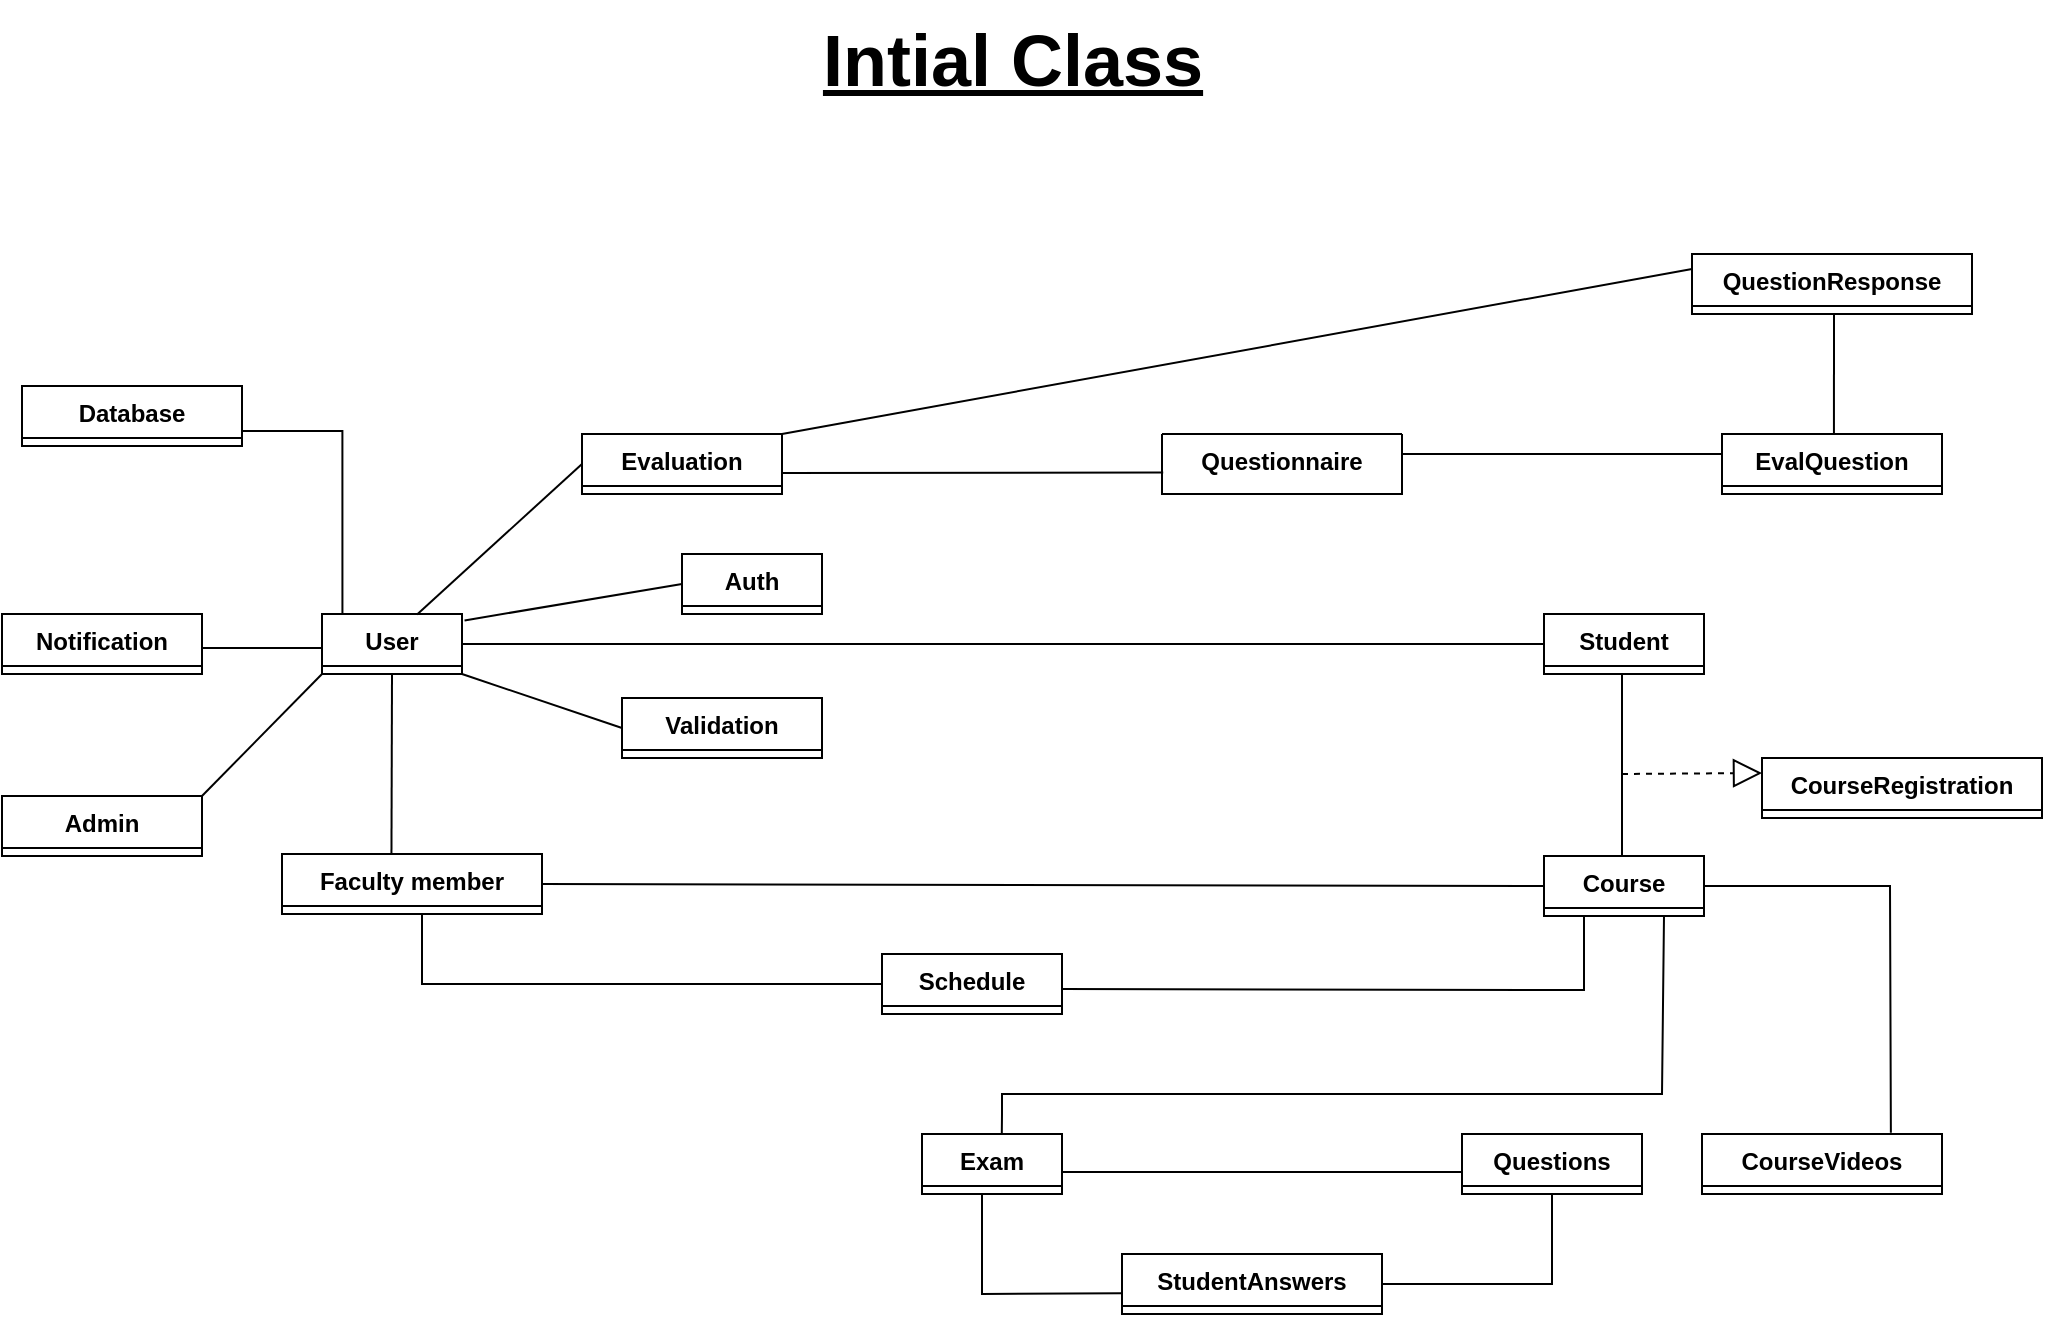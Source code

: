 <mxfile version="27.0.3" pages="3">
  <diagram name="IntialClass" id="9f46799a-70d6-7492-0946-bef42562c5a5">
    <mxGraphModel dx="1281" dy="574" grid="1" gridSize="10" guides="1" tooltips="1" connect="1" arrows="1" fold="1" page="1" pageScale="1" pageWidth="1100" pageHeight="850" background="none" math="0" shadow="0">
      <root>
        <mxCell id="0" />
        <mxCell id="1" parent="0" />
        <mxCell id="NtrmIHfhrDVlRuXKEvSe-1" value="User" style="swimlane;fontStyle=1;align=center;verticalAlign=top;childLayout=stackLayout;horizontal=1;startSize=26;horizontalStack=0;resizeParent=1;resizeParentMax=0;resizeLast=0;collapsible=1;marginBottom=0;whiteSpace=wrap;html=1;" parent="1" vertex="1" collapsed="1">
          <mxGeometry x="190" y="320" width="70" height="30" as="geometry">
            <mxRectangle x="190" y="220" width="160" height="34" as="alternateBounds" />
          </mxGeometry>
        </mxCell>
        <mxCell id="NtrmIHfhrDVlRuXKEvSe-3" value="" style="line;strokeWidth=1;fillColor=none;align=left;verticalAlign=middle;spacingTop=-1;spacingLeft=3;spacingRight=3;rotatable=0;labelPosition=right;points=[];portConstraint=eastwest;strokeColor=inherit;" parent="NtrmIHfhrDVlRuXKEvSe-1" vertex="1">
          <mxGeometry y="26" width="160" height="8" as="geometry" />
        </mxCell>
        <mxCell id="NtrmIHfhrDVlRuXKEvSe-5" value="Student" style="swimlane;fontStyle=1;align=center;verticalAlign=top;childLayout=stackLayout;horizontal=1;startSize=26;horizontalStack=0;resizeParent=1;resizeParentMax=0;resizeLast=0;collapsible=1;marginBottom=0;whiteSpace=wrap;html=1;" parent="1" vertex="1" collapsed="1">
          <mxGeometry x="801" y="320" width="80" height="30" as="geometry">
            <mxRectangle x="190" y="400" width="160" height="34" as="alternateBounds" />
          </mxGeometry>
        </mxCell>
        <mxCell id="NtrmIHfhrDVlRuXKEvSe-7" value="" style="line;strokeWidth=1;fillColor=none;align=left;verticalAlign=middle;spacingTop=-1;spacingLeft=3;spacingRight=3;rotatable=0;labelPosition=right;points=[];portConstraint=eastwest;strokeColor=inherit;" parent="NtrmIHfhrDVlRuXKEvSe-5" vertex="1">
          <mxGeometry y="26" width="160" height="8" as="geometry" />
        </mxCell>
        <mxCell id="NtrmIHfhrDVlRuXKEvSe-9" value="Faculty member" style="swimlane;fontStyle=1;align=center;verticalAlign=top;childLayout=stackLayout;horizontal=1;startSize=26;horizontalStack=0;resizeParent=1;resizeParentMax=0;resizeLast=0;collapsible=1;marginBottom=0;whiteSpace=wrap;html=1;" parent="1" vertex="1" collapsed="1">
          <mxGeometry x="170" y="440" width="130" height="30" as="geometry">
            <mxRectangle x="190" y="510" width="170" height="90" as="alternateBounds" />
          </mxGeometry>
        </mxCell>
        <mxCell id="NtrmIHfhrDVlRuXKEvSe-13" value="Course" style="swimlane;fontStyle=1;align=center;verticalAlign=top;childLayout=stackLayout;horizontal=1;startSize=26;horizontalStack=0;resizeParent=1;resizeParentMax=0;resizeLast=0;collapsible=1;marginBottom=0;whiteSpace=wrap;html=1;" parent="1" vertex="1" collapsed="1">
          <mxGeometry x="801" y="441" width="80" height="30" as="geometry">
            <mxRectangle x="450" y="380" width="160" height="34" as="alternateBounds" />
          </mxGeometry>
        </mxCell>
        <mxCell id="NtrmIHfhrDVlRuXKEvSe-15" value="" style="line;strokeWidth=1;fillColor=none;align=left;verticalAlign=middle;spacingTop=-1;spacingLeft=3;spacingRight=3;rotatable=0;labelPosition=right;points=[];portConstraint=eastwest;strokeColor=inherit;" parent="NtrmIHfhrDVlRuXKEvSe-13" vertex="1">
          <mxGeometry y="26" width="160" height="8" as="geometry" />
        </mxCell>
        <mxCell id="NtrmIHfhrDVlRuXKEvSe-86" value="1" style="endArrow=open;html=1;endSize=12;startArrow=diamondThin;startSize=14;startFill=1;edgeStyle=orthogonalEdgeStyle;align=left;verticalAlign=bottom;rounded=0;" parent="NtrmIHfhrDVlRuXKEvSe-13" edge="1">
          <mxGeometry x="-1" y="3" relative="1" as="geometry">
            <mxPoint x="69" y="20" as="sourcePoint" />
            <mxPoint x="229" y="20" as="targetPoint" />
          </mxGeometry>
        </mxCell>
        <mxCell id="NtrmIHfhrDVlRuXKEvSe-17" value="CourseRegistration" style="swimlane;fontStyle=1;align=center;verticalAlign=top;childLayout=stackLayout;horizontal=1;startSize=26;horizontalStack=0;resizeParent=1;resizeParentMax=0;resizeLast=0;collapsible=1;marginBottom=0;whiteSpace=wrap;html=1;" parent="1" vertex="1" collapsed="1">
          <mxGeometry x="910" y="392" width="140" height="30" as="geometry">
            <mxRectangle x="448" y="530" width="160" height="20" as="alternateBounds" />
          </mxGeometry>
        </mxCell>
        <mxCell id="NtrmIHfhrDVlRuXKEvSe-21" value="Schedule" style="swimlane;fontStyle=1;align=center;verticalAlign=top;childLayout=stackLayout;horizontal=1;startSize=26;horizontalStack=0;resizeParent=1;resizeParentMax=0;resizeLast=0;collapsible=1;marginBottom=0;whiteSpace=wrap;html=1;" parent="1" vertex="1" collapsed="1">
          <mxGeometry x="470" y="490" width="90" height="30" as="geometry">
            <mxRectangle x="680" y="220" width="160" height="34" as="alternateBounds" />
          </mxGeometry>
        </mxCell>
        <mxCell id="NtrmIHfhrDVlRuXKEvSe-23" value="" style="line;strokeWidth=1;fillColor=none;align=left;verticalAlign=middle;spacingTop=-1;spacingLeft=3;spacingRight=3;rotatable=0;labelPosition=right;points=[];portConstraint=eastwest;strokeColor=inherit;" parent="NtrmIHfhrDVlRuXKEvSe-21" vertex="1">
          <mxGeometry y="26" width="160" height="8" as="geometry" />
        </mxCell>
        <mxCell id="NtrmIHfhrDVlRuXKEvSe-25" value="CourseVideos" style="swimlane;fontStyle=1;align=center;verticalAlign=top;childLayout=stackLayout;horizontal=1;startSize=26;horizontalStack=0;resizeParent=1;resizeParentMax=0;resizeLast=0;collapsible=1;marginBottom=0;whiteSpace=wrap;html=1;" parent="1" vertex="1" collapsed="1">
          <mxGeometry x="880" y="580" width="120" height="30" as="geometry">
            <mxRectangle x="447" y="637" width="190" height="23" as="alternateBounds" />
          </mxGeometry>
        </mxCell>
        <mxCell id="NtrmIHfhrDVlRuXKEvSe-29" value="Exam" style="swimlane;fontStyle=1;align=center;verticalAlign=top;childLayout=stackLayout;horizontal=1;startSize=26;horizontalStack=0;resizeParent=1;resizeParentMax=0;resizeLast=0;collapsible=1;marginBottom=0;whiteSpace=wrap;html=1;" parent="1" vertex="1" collapsed="1">
          <mxGeometry x="490" y="580" width="70" height="30" as="geometry">
            <mxRectangle x="682" y="380" width="160" height="34" as="alternateBounds" />
          </mxGeometry>
        </mxCell>
        <mxCell id="NtrmIHfhrDVlRuXKEvSe-31" value="" style="line;strokeWidth=1;fillColor=none;align=left;verticalAlign=middle;spacingTop=-1;spacingLeft=3;spacingRight=3;rotatable=0;labelPosition=right;points=[];portConstraint=eastwest;strokeColor=inherit;" parent="NtrmIHfhrDVlRuXKEvSe-29" vertex="1">
          <mxGeometry y="26" width="160" height="8" as="geometry" />
        </mxCell>
        <mxCell id="NtrmIHfhrDVlRuXKEvSe-33" value="Questions" style="swimlane;fontStyle=1;align=center;verticalAlign=top;childLayout=stackLayout;horizontal=1;startSize=26;horizontalStack=0;resizeParent=1;resizeParentMax=0;resizeLast=0;collapsible=1;marginBottom=0;whiteSpace=wrap;html=1;" parent="1" vertex="1" collapsed="1">
          <mxGeometry x="760" y="580" width="90" height="30" as="geometry">
            <mxRectangle x="682" y="539" width="160" height="21" as="alternateBounds" />
          </mxGeometry>
        </mxCell>
        <mxCell id="NtrmIHfhrDVlRuXKEvSe-37" value="StudentAnswers" style="swimlane;fontStyle=1;align=center;verticalAlign=top;childLayout=stackLayout;horizontal=1;startSize=26;horizontalStack=0;resizeParent=1;resizeParentMax=0;resizeLast=0;collapsible=1;marginBottom=0;whiteSpace=wrap;html=1;" parent="1" vertex="1" collapsed="1">
          <mxGeometry x="590" y="640" width="130" height="30" as="geometry">
            <mxRectangle x="683" y="686" width="160" height="24" as="alternateBounds" />
          </mxGeometry>
        </mxCell>
        <mxCell id="NtrmIHfhrDVlRuXKEvSe-41" value="Notification" style="swimlane;fontStyle=1;align=center;verticalAlign=top;childLayout=stackLayout;horizontal=1;startSize=26;horizontalStack=0;resizeParent=1;resizeParentMax=0;resizeLast=0;collapsible=1;marginBottom=0;whiteSpace=wrap;html=1;" parent="1" vertex="1" collapsed="1">
          <mxGeometry x="30" y="320" width="100" height="30" as="geometry">
            <mxRectangle x="450" y="220" width="160" height="34" as="alternateBounds" />
          </mxGeometry>
        </mxCell>
        <mxCell id="NtrmIHfhrDVlRuXKEvSe-43" value="" style="line;strokeWidth=1;fillColor=none;align=left;verticalAlign=middle;spacingTop=-1;spacingLeft=3;spacingRight=3;rotatable=0;labelPosition=right;points=[];portConstraint=eastwest;strokeColor=inherit;" parent="NtrmIHfhrDVlRuXKEvSe-41" vertex="1">
          <mxGeometry y="26" width="160" height="8" as="geometry" />
        </mxCell>
        <mxCell id="NtrmIHfhrDVlRuXKEvSe-45" value="Evaluation" style="swimlane;fontStyle=1;align=center;verticalAlign=top;childLayout=stackLayout;horizontal=1;startSize=26;horizontalStack=0;resizeParent=1;resizeParentMax=0;resizeLast=0;collapsible=1;marginBottom=0;whiteSpace=wrap;html=1;" parent="1" vertex="1" collapsed="1">
          <mxGeometry x="320" y="230" width="100" height="30" as="geometry">
            <mxRectangle x="890" y="220" width="160" height="34" as="alternateBounds" />
          </mxGeometry>
        </mxCell>
        <mxCell id="NtrmIHfhrDVlRuXKEvSe-47" value="" style="line;strokeWidth=1;fillColor=none;align=left;verticalAlign=middle;spacingTop=-1;spacingLeft=3;spacingRight=3;rotatable=0;labelPosition=right;points=[];portConstraint=eastwest;strokeColor=inherit;" parent="NtrmIHfhrDVlRuXKEvSe-45" vertex="1">
          <mxGeometry y="26" width="160" height="8" as="geometry" />
        </mxCell>
        <mxCell id="NtrmIHfhrDVlRuXKEvSe-49" value="Questionnaire" style="swimlane;fontStyle=1;align=center;verticalAlign=top;childLayout=stackLayout;horizontal=1;startSize=0;horizontalStack=0;resizeParent=1;resizeParentMax=0;resizeLast=0;collapsible=1;marginBottom=0;whiteSpace=wrap;html=1;" parent="1" vertex="1" collapsed="1">
          <mxGeometry x="610" y="230" width="120" height="30" as="geometry">
            <mxRectangle x="890" y="394" width="160" height="34" as="alternateBounds" />
          </mxGeometry>
        </mxCell>
        <mxCell id="NtrmIHfhrDVlRuXKEvSe-51" value="" style="line;strokeWidth=1;fillColor=none;align=left;verticalAlign=middle;spacingTop=-1;spacingLeft=3;spacingRight=3;rotatable=0;labelPosition=right;points=[];portConstraint=eastwest;strokeColor=inherit;" parent="NtrmIHfhrDVlRuXKEvSe-49" vertex="1">
          <mxGeometry y="26" width="160" height="8" as="geometry" />
        </mxCell>
        <mxCell id="NtrmIHfhrDVlRuXKEvSe-53" value="EvalQuestion" style="swimlane;fontStyle=1;align=center;verticalAlign=top;childLayout=stackLayout;horizontal=1;startSize=26;horizontalStack=0;resizeParent=1;resizeParentMax=0;resizeLast=0;collapsible=1;marginBottom=0;whiteSpace=wrap;html=1;" parent="1" vertex="1" collapsed="1">
          <mxGeometry x="890" y="230" width="110" height="30" as="geometry">
            <mxRectangle x="890" y="539" width="160" height="34" as="alternateBounds" />
          </mxGeometry>
        </mxCell>
        <mxCell id="NtrmIHfhrDVlRuXKEvSe-55" value="" style="line;strokeWidth=1;fillColor=none;align=left;verticalAlign=middle;spacingTop=-1;spacingLeft=3;spacingRight=3;rotatable=0;labelPosition=right;points=[];portConstraint=eastwest;strokeColor=inherit;" parent="NtrmIHfhrDVlRuXKEvSe-53" vertex="1">
          <mxGeometry y="26" width="160" height="8" as="geometry" />
        </mxCell>
        <mxCell id="NtrmIHfhrDVlRuXKEvSe-57" value="QuestionResponse" style="swimlane;fontStyle=1;align=center;verticalAlign=top;childLayout=stackLayout;horizontal=1;startSize=26;horizontalStack=0;resizeParent=1;resizeParentMax=0;resizeLast=0;collapsible=1;marginBottom=0;whiteSpace=wrap;html=1;" parent="1" vertex="1" collapsed="1">
          <mxGeometry x="875" y="140" width="140" height="30" as="geometry">
            <mxRectangle x="890" y="686" width="160" height="24" as="alternateBounds" />
          </mxGeometry>
        </mxCell>
        <mxCell id="NtrmIHfhrDVlRuXKEvSe-79" value="" style="endArrow=none;html=1;edgeStyle=orthogonalEdgeStyle;rounded=0;exitX=0.5;exitY=1;exitDx=0;exitDy=0;entryX=0.5;entryY=0;entryDx=0;entryDy=0;" parent="1" edge="1">
          <mxGeometry relative="1" as="geometry">
            <mxPoint x="840" y="350" as="sourcePoint" />
            <mxPoint x="840" y="441" as="targetPoint" />
          </mxGeometry>
        </mxCell>
        <mxCell id="e3l5DcDd7w5r0exGrsxQ-14" value="" style="endArrow=block;dashed=1;endFill=0;endSize=12;html=1;rounded=0;entryX=0;entryY=0.25;entryDx=0;entryDy=0;" parent="1" target="NtrmIHfhrDVlRuXKEvSe-17" edge="1">
          <mxGeometry width="160" relative="1" as="geometry">
            <mxPoint x="840" y="400" as="sourcePoint" />
            <mxPoint x="970" y="400" as="targetPoint" />
          </mxGeometry>
        </mxCell>
        <mxCell id="bDkhIBPVNsRJTkhS41g2-4" value="Admin" style="swimlane;fontStyle=1;align=center;verticalAlign=top;childLayout=stackLayout;horizontal=1;startSize=26;horizontalStack=0;resizeParent=1;resizeParentMax=0;resizeLast=0;collapsible=1;marginBottom=0;whiteSpace=wrap;html=1;" parent="1" vertex="1" collapsed="1">
          <mxGeometry x="30" y="411" width="100" height="30" as="geometry">
            <mxRectangle y="370" width="160" height="86" as="alternateBounds" />
          </mxGeometry>
        </mxCell>
        <mxCell id="bDkhIBPVNsRJTkhS41g2-5" value="+ field: type" style="text;strokeColor=none;fillColor=none;align=left;verticalAlign=top;spacingLeft=4;spacingRight=4;overflow=hidden;rotatable=0;points=[[0,0.5],[1,0.5]];portConstraint=eastwest;whiteSpace=wrap;html=1;" parent="bDkhIBPVNsRJTkhS41g2-4" vertex="1">
          <mxGeometry y="26" width="160" height="26" as="geometry" />
        </mxCell>
        <mxCell id="bDkhIBPVNsRJTkhS41g2-6" value="" style="line;strokeWidth=1;fillColor=none;align=left;verticalAlign=middle;spacingTop=-1;spacingLeft=3;spacingRight=3;rotatable=0;labelPosition=right;points=[];portConstraint=eastwest;strokeColor=inherit;" parent="bDkhIBPVNsRJTkhS41g2-4" vertex="1">
          <mxGeometry y="52" width="160" height="8" as="geometry" />
        </mxCell>
        <mxCell id="bDkhIBPVNsRJTkhS41g2-7" value="+ method(type): type" style="text;strokeColor=none;fillColor=none;align=left;verticalAlign=top;spacingLeft=4;spacingRight=4;overflow=hidden;rotatable=0;points=[[0,0.5],[1,0.5]];portConstraint=eastwest;whiteSpace=wrap;html=1;" parent="bDkhIBPVNsRJTkhS41g2-4" vertex="1">
          <mxGeometry y="60" width="160" height="26" as="geometry" />
        </mxCell>
        <mxCell id="bDkhIBPVNsRJTkhS41g2-11" value="Database" style="swimlane;fontStyle=1;align=center;verticalAlign=top;childLayout=stackLayout;horizontal=1;startSize=26;horizontalStack=0;resizeParent=1;resizeParentMax=0;resizeLast=0;collapsible=1;marginBottom=0;whiteSpace=wrap;html=1;" parent="1" vertex="1" collapsed="1">
          <mxGeometry x="40" y="206" width="110" height="30" as="geometry">
            <mxRectangle x="40" y="206" width="160" height="86" as="alternateBounds" />
          </mxGeometry>
        </mxCell>
        <mxCell id="bDkhIBPVNsRJTkhS41g2-12" value="+ field: type" style="text;strokeColor=none;fillColor=none;align=left;verticalAlign=top;spacingLeft=4;spacingRight=4;overflow=hidden;rotatable=0;points=[[0,0.5],[1,0.5]];portConstraint=eastwest;whiteSpace=wrap;html=1;" parent="bDkhIBPVNsRJTkhS41g2-11" vertex="1">
          <mxGeometry y="26" width="160" height="26" as="geometry" />
        </mxCell>
        <mxCell id="bDkhIBPVNsRJTkhS41g2-13" value="" style="line;strokeWidth=1;fillColor=none;align=left;verticalAlign=middle;spacingTop=-1;spacingLeft=3;spacingRight=3;rotatable=0;labelPosition=right;points=[];portConstraint=eastwest;strokeColor=inherit;" parent="bDkhIBPVNsRJTkhS41g2-11" vertex="1">
          <mxGeometry y="52" width="160" height="8" as="geometry" />
        </mxCell>
        <mxCell id="bDkhIBPVNsRJTkhS41g2-14" value="+ method(type): type" style="text;strokeColor=none;fillColor=none;align=left;verticalAlign=top;spacingLeft=4;spacingRight=4;overflow=hidden;rotatable=0;points=[[0,0.5],[1,0.5]];portConstraint=eastwest;whiteSpace=wrap;html=1;" parent="bDkhIBPVNsRJTkhS41g2-11" vertex="1">
          <mxGeometry y="60" width="160" height="26" as="geometry" />
        </mxCell>
        <mxCell id="bDkhIBPVNsRJTkhS41g2-15" value="" style="endArrow=none;html=1;edgeStyle=orthogonalEdgeStyle;rounded=0;exitX=1;exitY=0.75;exitDx=0;exitDy=0;entryX=0.146;entryY=0.004;entryDx=0;entryDy=0;entryPerimeter=0;" parent="1" source="bDkhIBPVNsRJTkhS41g2-11" target="NtrmIHfhrDVlRuXKEvSe-1" edge="1">
          <mxGeometry relative="1" as="geometry">
            <mxPoint x="40" y="280" as="sourcePoint" />
            <mxPoint x="200" y="280" as="targetPoint" />
          </mxGeometry>
        </mxCell>
        <mxCell id="R5hO7OBhMF9cSjUWa8Gc-1" value="" style="endArrow=none;html=1;rounded=0;exitX=0.679;exitY=0.007;exitDx=0;exitDy=0;exitPerimeter=0;entryX=0;entryY=0.5;entryDx=0;entryDy=0;" parent="1" source="NtrmIHfhrDVlRuXKEvSe-1" target="NtrmIHfhrDVlRuXKEvSe-45" edge="1">
          <mxGeometry width="50" height="50" relative="1" as="geometry">
            <mxPoint x="250" y="286" as="sourcePoint" />
            <mxPoint x="300" y="236" as="targetPoint" />
          </mxGeometry>
        </mxCell>
        <mxCell id="R5hO7OBhMF9cSjUWa8Gc-3" value="" style="endArrow=none;html=1;rounded=0;exitX=0.998;exitY=0.649;exitDx=0;exitDy=0;exitPerimeter=0;entryX=0.005;entryY=0.642;entryDx=0;entryDy=0;entryPerimeter=0;" parent="1" source="NtrmIHfhrDVlRuXKEvSe-45" target="NtrmIHfhrDVlRuXKEvSe-49" edge="1">
          <mxGeometry width="50" height="50" relative="1" as="geometry">
            <mxPoint x="480" y="270" as="sourcePoint" />
            <mxPoint x="530" y="220" as="targetPoint" />
          </mxGeometry>
        </mxCell>
        <mxCell id="R5hO7OBhMF9cSjUWa8Gc-5" value="" style="endArrow=none;html=1;rounded=0;exitX=0.998;exitY=0.334;exitDx=0;exitDy=0;exitPerimeter=0;entryX=0;entryY=0.334;entryDx=0;entryDy=0;entryPerimeter=0;" parent="1" source="NtrmIHfhrDVlRuXKEvSe-49" target="NtrmIHfhrDVlRuXKEvSe-53" edge="1">
          <mxGeometry width="50" height="50" relative="1" as="geometry">
            <mxPoint x="780" y="280" as="sourcePoint" />
            <mxPoint x="830" y="230" as="targetPoint" />
          </mxGeometry>
        </mxCell>
        <mxCell id="R5hO7OBhMF9cSjUWa8Gc-6" value="" style="endArrow=none;html=1;rounded=0;exitX=1;exitY=0;exitDx=0;exitDy=0;" parent="1" source="bDkhIBPVNsRJTkhS41g2-4" edge="1">
          <mxGeometry width="50" height="50" relative="1" as="geometry">
            <mxPoint x="140" y="400" as="sourcePoint" />
            <mxPoint x="190" y="350" as="targetPoint" />
          </mxGeometry>
        </mxCell>
        <mxCell id="R5hO7OBhMF9cSjUWa8Gc-7" value="" style="endArrow=none;html=1;rounded=0;entryX=0.5;entryY=1;entryDx=0;entryDy=0;exitX=0.421;exitY=0.007;exitDx=0;exitDy=0;exitPerimeter=0;" parent="1" source="NtrmIHfhrDVlRuXKEvSe-9" target="NtrmIHfhrDVlRuXKEvSe-1" edge="1">
          <mxGeometry width="50" height="50" relative="1" as="geometry">
            <mxPoint x="200" y="420" as="sourcePoint" />
            <mxPoint x="250" y="370" as="targetPoint" />
          </mxGeometry>
        </mxCell>
        <mxCell id="R5hO7OBhMF9cSjUWa8Gc-8" value="" style="endArrow=none;html=1;rounded=0;entryX=-0.006;entryY=0.566;entryDx=0;entryDy=0;entryPerimeter=0;" parent="1" target="NtrmIHfhrDVlRuXKEvSe-1" edge="1">
          <mxGeometry width="50" height="50" relative="1" as="geometry">
            <mxPoint x="130" y="337" as="sourcePoint" />
            <mxPoint x="150" y="350" as="targetPoint" />
          </mxGeometry>
        </mxCell>
        <mxCell id="R5hO7OBhMF9cSjUWa8Gc-9" value="" style="endArrow=none;html=1;rounded=0;exitX=1;exitY=0.5;exitDx=0;exitDy=0;entryX=0;entryY=0.5;entryDx=0;entryDy=0;" parent="1" source="NtrmIHfhrDVlRuXKEvSe-1" target="NtrmIHfhrDVlRuXKEvSe-5" edge="1">
          <mxGeometry width="50" height="50" relative="1" as="geometry">
            <mxPoint x="370" y="360" as="sourcePoint" />
            <mxPoint x="420" y="310" as="targetPoint" />
          </mxGeometry>
        </mxCell>
        <mxCell id="R5hO7OBhMF9cSjUWa8Gc-10" value="" style="endArrow=none;html=1;rounded=0;exitX=1;exitY=0.5;exitDx=0;exitDy=0;entryX=0;entryY=0.5;entryDx=0;entryDy=0;" parent="1" source="NtrmIHfhrDVlRuXKEvSe-9" target="NtrmIHfhrDVlRuXKEvSe-13" edge="1">
          <mxGeometry width="50" height="50" relative="1" as="geometry">
            <mxPoint x="500" y="470" as="sourcePoint" />
            <mxPoint x="550" y="420" as="targetPoint" />
          </mxGeometry>
        </mxCell>
        <mxCell id="R5hO7OBhMF9cSjUWa8Gc-11" value="" style="endArrow=none;html=1;rounded=0;entryX=0;entryY=0.5;entryDx=0;entryDy=0;" parent="1" target="NtrmIHfhrDVlRuXKEvSe-21" edge="1">
          <mxGeometry width="50" height="50" relative="1" as="geometry">
            <mxPoint x="240" y="470" as="sourcePoint" />
            <mxPoint x="420" y="500" as="targetPoint" />
            <Array as="points">
              <mxPoint x="240" y="505" />
            </Array>
          </mxGeometry>
        </mxCell>
        <mxCell id="R5hO7OBhMF9cSjUWa8Gc-12" value="" style="endArrow=none;html=1;rounded=0;exitX=1;exitY=0.75;exitDx=0;exitDy=0;entryX=0.25;entryY=1;entryDx=0;entryDy=0;" parent="1" target="NtrmIHfhrDVlRuXKEvSe-13" edge="1">
          <mxGeometry width="50" height="50" relative="1" as="geometry">
            <mxPoint x="560" y="507.5" as="sourcePoint" />
            <mxPoint x="670" y="465" as="targetPoint" />
            <Array as="points">
              <mxPoint x="821" y="508" />
            </Array>
          </mxGeometry>
        </mxCell>
        <mxCell id="R5hO7OBhMF9cSjUWa8Gc-13" value="" style="endArrow=none;html=1;rounded=0;entryX=0.75;entryY=1;entryDx=0;entryDy=0;exitX=0.57;exitY=-0.014;exitDx=0;exitDy=0;exitPerimeter=0;" parent="1" source="NtrmIHfhrDVlRuXKEvSe-29" target="NtrmIHfhrDVlRuXKEvSe-13" edge="1">
          <mxGeometry width="50" height="50" relative="1" as="geometry">
            <mxPoint x="520" y="560" as="sourcePoint" />
            <mxPoint x="840" y="520" as="targetPoint" />
            <Array as="points">
              <mxPoint x="530" y="570" />
              <mxPoint x="530" y="560" />
              <mxPoint x="720" y="560" />
              <mxPoint x="860" y="560" />
            </Array>
          </mxGeometry>
        </mxCell>
        <mxCell id="R5hO7OBhMF9cSjUWa8Gc-14" value="" style="endArrow=none;html=1;rounded=0;exitX=1;exitY=0.5;exitDx=0;exitDy=0;entryX=0;entryY=0.5;entryDx=0;entryDy=0;" parent="1" edge="1">
          <mxGeometry width="50" height="50" relative="1" as="geometry">
            <mxPoint x="560" y="599.0" as="sourcePoint" />
            <mxPoint x="760" y="599.0" as="targetPoint" />
          </mxGeometry>
        </mxCell>
        <mxCell id="R5hO7OBhMF9cSjUWa8Gc-15" value="" style="endArrow=none;html=1;rounded=0;exitX=-0.002;exitY=0.653;exitDx=0;exitDy=0;exitPerimeter=0;" parent="1" source="NtrmIHfhrDVlRuXKEvSe-37" edge="1">
          <mxGeometry width="50" height="50" relative="1" as="geometry">
            <mxPoint x="500" y="680" as="sourcePoint" />
            <mxPoint x="520" y="610" as="targetPoint" />
            <Array as="points">
              <mxPoint x="520" y="660" />
            </Array>
          </mxGeometry>
        </mxCell>
        <mxCell id="R5hO7OBhMF9cSjUWa8Gc-16" value="" style="endArrow=none;html=1;rounded=0;exitX=1;exitY=0.5;exitDx=0;exitDy=0;entryX=0.5;entryY=1;entryDx=0;entryDy=0;" parent="1" source="NtrmIHfhrDVlRuXKEvSe-37" target="NtrmIHfhrDVlRuXKEvSe-33" edge="1">
          <mxGeometry width="50" height="50" relative="1" as="geometry">
            <mxPoint x="740.0" y="660.38" as="sourcePoint" />
            <mxPoint x="819.61" y="630" as="targetPoint" />
            <Array as="points">
              <mxPoint x="805" y="655" />
            </Array>
          </mxGeometry>
        </mxCell>
        <mxCell id="R5hO7OBhMF9cSjUWa8Gc-17" value="" style="endArrow=none;html=1;rounded=0;exitX=1;exitY=0.5;exitDx=0;exitDy=0;entryX=0.787;entryY=-0.021;entryDx=0;entryDy=0;entryPerimeter=0;" parent="1" source="NtrmIHfhrDVlRuXKEvSe-13" target="NtrmIHfhrDVlRuXKEvSe-25" edge="1">
          <mxGeometry width="50" height="50" relative="1" as="geometry">
            <mxPoint x="930" y="490" as="sourcePoint" />
            <mxPoint x="980" y="440" as="targetPoint" />
            <Array as="points">
              <mxPoint x="974" y="456" />
            </Array>
          </mxGeometry>
        </mxCell>
        <mxCell id="_Od2tw-m8q1G7f-QNHVL-1" value="&lt;font style=&quot;font-size: 36px;&quot;&gt;&lt;b&gt;&lt;u&gt;Intial Class&lt;/u&gt;&lt;/b&gt;&lt;/font&gt;" style="text;html=1;align=center;verticalAlign=middle;resizable=0;points=[];autosize=1;strokeColor=none;fillColor=none;" parent="1" vertex="1">
          <mxGeometry x="430" y="13" width="210" height="60" as="geometry" />
        </mxCell>
        <mxCell id="wFj39m4umSYZoHs4gt4S-1" value="" style="endArrow=none;html=1;rounded=0;exitX=0.727;exitY=0;exitDx=0;exitDy=0;exitPerimeter=0;" parent="1" edge="1">
          <mxGeometry width="50" height="50" relative="1" as="geometry">
            <mxPoint x="945.97" y="230" as="sourcePoint" />
            <mxPoint x="946" y="170" as="targetPoint" />
          </mxGeometry>
        </mxCell>
        <mxCell id="Qedrsfk6uue5uBxtYduI-1" value="Validation" style="swimlane;fontStyle=1;align=center;verticalAlign=top;childLayout=stackLayout;horizontal=1;startSize=26;horizontalStack=0;resizeParent=1;resizeParentMax=0;resizeLast=0;collapsible=1;marginBottom=0;whiteSpace=wrap;html=1;" parent="1" vertex="1" collapsed="1">
          <mxGeometry x="340" y="362" width="100" height="30" as="geometry">
            <mxRectangle x="340" y="362" width="160" height="86" as="alternateBounds" />
          </mxGeometry>
        </mxCell>
        <mxCell id="Qedrsfk6uue5uBxtYduI-2" value="+ field: type" style="text;strokeColor=none;fillColor=none;align=left;verticalAlign=top;spacingLeft=4;spacingRight=4;overflow=hidden;rotatable=0;points=[[0,0.5],[1,0.5]];portConstraint=eastwest;whiteSpace=wrap;html=1;" parent="Qedrsfk6uue5uBxtYduI-1" vertex="1">
          <mxGeometry y="26" width="160" height="26" as="geometry" />
        </mxCell>
        <mxCell id="Qedrsfk6uue5uBxtYduI-3" value="" style="line;strokeWidth=1;fillColor=none;align=left;verticalAlign=middle;spacingTop=-1;spacingLeft=3;spacingRight=3;rotatable=0;labelPosition=right;points=[];portConstraint=eastwest;strokeColor=inherit;" parent="Qedrsfk6uue5uBxtYduI-1" vertex="1">
          <mxGeometry y="52" width="160" height="8" as="geometry" />
        </mxCell>
        <mxCell id="Qedrsfk6uue5uBxtYduI-4" value="+ method(type): type" style="text;strokeColor=none;fillColor=none;align=left;verticalAlign=top;spacingLeft=4;spacingRight=4;overflow=hidden;rotatable=0;points=[[0,0.5],[1,0.5]];portConstraint=eastwest;whiteSpace=wrap;html=1;" parent="Qedrsfk6uue5uBxtYduI-1" vertex="1">
          <mxGeometry y="60" width="160" height="26" as="geometry" />
        </mxCell>
        <mxCell id="Qedrsfk6uue5uBxtYduI-5" value="Auth" style="swimlane;fontStyle=1;align=center;verticalAlign=top;childLayout=stackLayout;horizontal=1;startSize=26;horizontalStack=0;resizeParent=1;resizeParentMax=0;resizeLast=0;collapsible=1;marginBottom=0;whiteSpace=wrap;html=1;" parent="1" vertex="1" collapsed="1">
          <mxGeometry x="370" y="290" width="70" height="30" as="geometry">
            <mxRectangle x="470" y="420" width="160" height="86" as="alternateBounds" />
          </mxGeometry>
        </mxCell>
        <mxCell id="Qedrsfk6uue5uBxtYduI-6" value="+ field: type" style="text;strokeColor=none;fillColor=none;align=left;verticalAlign=top;spacingLeft=4;spacingRight=4;overflow=hidden;rotatable=0;points=[[0,0.5],[1,0.5]];portConstraint=eastwest;whiteSpace=wrap;html=1;" parent="Qedrsfk6uue5uBxtYduI-5" vertex="1">
          <mxGeometry y="26" width="160" height="26" as="geometry" />
        </mxCell>
        <mxCell id="Qedrsfk6uue5uBxtYduI-7" value="" style="line;strokeWidth=1;fillColor=none;align=left;verticalAlign=middle;spacingTop=-1;spacingLeft=3;spacingRight=3;rotatable=0;labelPosition=right;points=[];portConstraint=eastwest;strokeColor=inherit;" parent="Qedrsfk6uue5uBxtYduI-5" vertex="1">
          <mxGeometry y="52" width="160" height="8" as="geometry" />
        </mxCell>
        <mxCell id="Qedrsfk6uue5uBxtYduI-8" value="+ method(type): type" style="text;strokeColor=none;fillColor=none;align=left;verticalAlign=top;spacingLeft=4;spacingRight=4;overflow=hidden;rotatable=0;points=[[0,0.5],[1,0.5]];portConstraint=eastwest;whiteSpace=wrap;html=1;" parent="Qedrsfk6uue5uBxtYduI-5" vertex="1">
          <mxGeometry y="60" width="160" height="26" as="geometry" />
        </mxCell>
        <mxCell id="Qedrsfk6uue5uBxtYduI-9" value="" style="endArrow=none;html=1;rounded=0;entryX=0;entryY=0.5;entryDx=0;entryDy=0;exitX=1;exitY=1;exitDx=0;exitDy=0;" parent="1" source="NtrmIHfhrDVlRuXKEvSe-1" target="Qedrsfk6uue5uBxtYduI-1" edge="1">
          <mxGeometry width="50" height="50" relative="1" as="geometry">
            <mxPoint x="250" y="420" as="sourcePoint" />
            <mxPoint x="300" y="370" as="targetPoint" />
          </mxGeometry>
        </mxCell>
        <mxCell id="Qedrsfk6uue5uBxtYduI-10" value="" style="endArrow=none;html=1;rounded=0;entryX=0;entryY=0.5;entryDx=0;entryDy=0;exitX=1.018;exitY=0.107;exitDx=0;exitDy=0;exitPerimeter=0;" parent="1" source="NtrmIHfhrDVlRuXKEvSe-1" target="Qedrsfk6uue5uBxtYduI-5" edge="1">
          <mxGeometry width="50" height="50" relative="1" as="geometry">
            <mxPoint x="310" y="350" as="sourcePoint" />
            <mxPoint x="360" y="300" as="targetPoint" />
          </mxGeometry>
        </mxCell>
        <mxCell id="-xkcCXXiIJxvA1zzeazE-1" value="" style="endArrow=none;html=1;rounded=0;exitX=1;exitY=0;exitDx=0;exitDy=0;entryX=0;entryY=0.25;entryDx=0;entryDy=0;" edge="1" parent="1" source="NtrmIHfhrDVlRuXKEvSe-45" target="NtrmIHfhrDVlRuXKEvSe-57">
          <mxGeometry width="50" height="50" relative="1" as="geometry">
            <mxPoint x="600" y="170" as="sourcePoint" />
            <mxPoint x="650" y="120" as="targetPoint" />
          </mxGeometry>
        </mxCell>
      </root>
    </mxGraphModel>
  </diagram>
  <diagram id="mF8ThvFu-YU_VguoR6pZ" name="IntermediateClass">
    <mxGraphModel dx="1281" dy="574" grid="1" gridSize="10" guides="1" tooltips="1" connect="1" arrows="1" fold="1" page="1" pageScale="1" pageWidth="827" pageHeight="1169" math="0" shadow="0">
      <root>
        <mxCell id="0" />
        <mxCell id="1" parent="0" />
        <mxCell id="7D-WIvyN03_g86bMiqR9-4" value="Student" style="swimlane;fontStyle=1;align=center;verticalAlign=top;childLayout=stackLayout;horizontal=1;startSize=26;horizontalStack=0;resizeParent=1;resizeParentMax=0;resizeLast=0;collapsible=1;marginBottom=0;whiteSpace=wrap;html=1;" parent="1" vertex="1">
          <mxGeometry x="827" y="430" width="160" height="190" as="geometry">
            <mxRectangle x="190" y="400" width="80" height="30" as="alternateBounds" />
          </mxGeometry>
        </mxCell>
        <mxCell id="7D-WIvyN03_g86bMiqR9-5" value="UserId&lt;div&gt;age&lt;/div&gt;" style="text;strokeColor=none;fillColor=none;align=left;verticalAlign=top;spacingLeft=4;spacingRight=4;overflow=hidden;rotatable=0;points=[[0,0.5],[1,0.5]];portConstraint=eastwest;whiteSpace=wrap;html=1;" parent="7D-WIvyN03_g86bMiqR9-4" vertex="1">
          <mxGeometry y="26" width="160" height="34" as="geometry" />
        </mxCell>
        <mxCell id="7D-WIvyN03_g86bMiqR9-6" value="" style="line;strokeWidth=1;fillColor=none;align=left;verticalAlign=middle;spacingTop=-1;spacingLeft=3;spacingRight=3;rotatable=0;labelPosition=right;points=[];portConstraint=eastwest;strokeColor=inherit;" parent="7D-WIvyN03_g86bMiqR9-4" vertex="1">
          <mxGeometry y="60" width="160" height="8" as="geometry" />
        </mxCell>
        <mxCell id="7D-WIvyN03_g86bMiqR9-7" value="&lt;div&gt;&lt;div&gt;GiveEvaluation()&lt;br&gt;&lt;/div&gt;&lt;div&gt;&lt;span style=&quot;background-color: transparent; color: light-dark(rgb(0, 0, 0), rgb(255, 255, 255));&quot;&gt;GetCertificates()&lt;/span&gt;&lt;/div&gt;&lt;div&gt;ShowStudentData()&lt;/div&gt;&lt;/div&gt;&lt;div&gt;TakeExam()&lt;br&gt;DropCourse()&lt;/div&gt;&lt;div&gt;Submitassignment()&lt;br&gt;SearchForCourse()&lt;br&gt;ViewTranscipt()&lt;/div&gt;" style="text;strokeColor=none;fillColor=none;align=left;verticalAlign=top;spacingLeft=4;spacingRight=4;overflow=hidden;rotatable=0;points=[[0,0.5],[1,0.5]];portConstraint=eastwest;whiteSpace=wrap;html=1;" parent="7D-WIvyN03_g86bMiqR9-4" vertex="1">
          <mxGeometry y="68" width="160" height="122" as="geometry" />
        </mxCell>
        <mxCell id="7D-WIvyN03_g86bMiqR9-8" value="Faculty member" style="swimlane;fontStyle=1;align=center;verticalAlign=top;childLayout=stackLayout;horizontal=1;startSize=26;horizontalStack=0;resizeParent=1;resizeParentMax=0;resizeLast=0;collapsible=1;marginBottom=0;whiteSpace=wrap;html=1;" parent="1" vertex="1">
          <mxGeometry x="30" y="759" width="170" height="140" as="geometry" />
        </mxCell>
        <mxCell id="7D-WIvyN03_g86bMiqR9-9" value="UserId&lt;div&gt;SsNo&amp;nbsp;&lt;/div&gt;" style="text;strokeColor=none;fillColor=none;align=left;verticalAlign=top;spacingLeft=4;spacingRight=4;overflow=hidden;rotatable=0;points=[[0,0.5],[1,0.5]];portConstraint=eastwest;whiteSpace=wrap;html=1;" parent="7D-WIvyN03_g86bMiqR9-8" vertex="1">
          <mxGeometry y="26" width="170" height="34" as="geometry" />
        </mxCell>
        <mxCell id="7D-WIvyN03_g86bMiqR9-10" value="" style="line;strokeWidth=1;fillColor=none;align=left;verticalAlign=middle;spacingTop=-1;spacingLeft=3;spacingRight=3;rotatable=0;labelPosition=right;points=[];portConstraint=eastwest;strokeColor=inherit;" parent="7D-WIvyN03_g86bMiqR9-8" vertex="1">
          <mxGeometry y="60" width="170" height="8" as="geometry" />
        </mxCell>
        <mxCell id="7D-WIvyN03_g86bMiqR9-11" value="&lt;div&gt;&lt;div&gt;UploadVideo()&lt;/div&gt;&lt;div&gt;AddSchedule()&lt;br&gt;&lt;/div&gt;&lt;/div&gt;&lt;div&gt;ShowMemberData()&lt;br&gt;TrackCourseProgress()&lt;br&gt;&lt;/div&gt;" style="text;strokeColor=none;fillColor=none;align=left;verticalAlign=top;spacingLeft=4;spacingRight=4;overflow=hidden;rotatable=0;points=[[0,0.5],[1,0.5]];portConstraint=eastwest;whiteSpace=wrap;html=1;" parent="7D-WIvyN03_g86bMiqR9-8" vertex="1">
          <mxGeometry y="68" width="170" height="72" as="geometry" />
        </mxCell>
        <mxCell id="7D-WIvyN03_g86bMiqR9-12" value="Course" style="swimlane;fontStyle=1;align=center;verticalAlign=top;childLayout=stackLayout;horizontal=1;startSize=26;horizontalStack=0;resizeParent=1;resizeParentMax=0;resizeLast=0;collapsible=1;marginBottom=0;whiteSpace=wrap;html=1;" parent="1" vertex="1">
          <mxGeometry x="667" y="969" width="160" height="230" as="geometry" />
        </mxCell>
        <mxCell id="7D-WIvyN03_g86bMiqR9-13" value="CrsId&lt;div&gt;CrsName&amp;nbsp;&lt;/div&gt;&lt;div&gt;Description&lt;/div&gt;" style="text;strokeColor=none;fillColor=none;align=left;verticalAlign=top;spacingLeft=4;spacingRight=4;overflow=hidden;rotatable=0;points=[[0,0.5],[1,0.5]];portConstraint=eastwest;whiteSpace=wrap;html=1;" parent="7D-WIvyN03_g86bMiqR9-12" vertex="1">
          <mxGeometry y="26" width="160" height="54" as="geometry" />
        </mxCell>
        <mxCell id="7D-WIvyN03_g86bMiqR9-14" value="" style="line;strokeWidth=1;fillColor=none;align=left;verticalAlign=middle;spacingTop=-1;spacingLeft=3;spacingRight=3;rotatable=0;labelPosition=right;points=[];portConstraint=eastwest;strokeColor=inherit;" parent="7D-WIvyN03_g86bMiqR9-12" vertex="1">
          <mxGeometry y="80" width="160" height="8" as="geometry" />
        </mxCell>
        <mxCell id="7D-WIvyN03_g86bMiqR9-15" value="&lt;div&gt;&lt;span style=&quot;background-color: transparent; color: light-dark(rgb(0, 0, 0), rgb(255, 255, 255));&quot;&gt;GetAllCourses()&lt;/span&gt;&lt;/div&gt;&lt;div&gt;&lt;div&gt;GetCourse()&lt;br&gt;&lt;div&gt;AddCourse()&lt;/div&gt;&lt;div&gt;UpdateCourse()&lt;/div&gt;&lt;div&gt;DeleteCourse()&lt;/div&gt;&lt;/div&gt;&lt;/div&gt;&lt;div&gt;&lt;span style=&quot;text-align: center;&quot;&gt;AssignCourseToMember()&lt;br&gt;&lt;/span&gt;WatchCourse()&lt;br&gt;DownloadCourse()&lt;span style=&quot;text-align: center;&quot;&gt;&lt;br&gt;&lt;/span&gt;&lt;span style=&quot;color: light-dark(rgb(0, 0, 0), rgb(255, 255, 255)); text-wrap-mode: nowrap; background-color: rgb(255, 255, 255); font-size: 11px; text-align: center;&quot;&gt;IsCompleteRequiredCourse()&lt;/span&gt;&lt;/div&gt;" style="text;strokeColor=none;fillColor=none;align=left;verticalAlign=top;spacingLeft=4;spacingRight=4;overflow=hidden;rotatable=0;points=[[0,0.5],[1,0.5]];portConstraint=eastwest;whiteSpace=wrap;html=1;" parent="7D-WIvyN03_g86bMiqR9-12" vertex="1">
          <mxGeometry y="88" width="160" height="142" as="geometry" />
        </mxCell>
        <mxCell id="7D-WIvyN03_g86bMiqR9-16" value="CourseRegistration" style="swimlane;fontStyle=1;align=center;verticalAlign=top;childLayout=stackLayout;horizontal=1;startSize=26;horizontalStack=0;resizeParent=1;resizeParentMax=0;resizeLast=0;collapsible=1;marginBottom=0;whiteSpace=wrap;html=1;" parent="1" vertex="1">
          <mxGeometry x="960" y="797" width="160" height="130" as="geometry" />
        </mxCell>
        <mxCell id="7D-WIvyN03_g86bMiqR9-17" value="Grade" style="text;strokeColor=none;fillColor=none;align=left;verticalAlign=top;spacingLeft=4;spacingRight=4;overflow=hidden;rotatable=0;points=[[0,0.5],[1,0.5]];portConstraint=eastwest;whiteSpace=wrap;html=1;" parent="7D-WIvyN03_g86bMiqR9-16" vertex="1">
          <mxGeometry y="26" width="160" height="24" as="geometry" />
        </mxCell>
        <mxCell id="7D-WIvyN03_g86bMiqR9-18" value="" style="line;strokeWidth=1;fillColor=none;align=left;verticalAlign=middle;spacingTop=-1;spacingLeft=3;spacingRight=3;rotatable=0;labelPosition=right;points=[];portConstraint=eastwest;strokeColor=inherit;" parent="7D-WIvyN03_g86bMiqR9-16" vertex="1">
          <mxGeometry y="50" width="160" height="8" as="geometry" />
        </mxCell>
        <mxCell id="7D-WIvyN03_g86bMiqR9-19" value="setGrade()&lt;br&gt;getGrade()&lt;br&gt;&lt;div&gt;ShowGrades()&lt;/div&gt;&lt;div&gt;&lt;div&gt;RegisterCourse()&lt;/div&gt;&lt;/div&gt;&lt;div&gt;&lt;br&gt;&lt;/div&gt;" style="text;strokeColor=none;fillColor=none;align=left;verticalAlign=top;spacingLeft=4;spacingRight=4;overflow=hidden;rotatable=0;points=[[0,0.5],[1,0.5]];portConstraint=eastwest;whiteSpace=wrap;html=1;" parent="7D-WIvyN03_g86bMiqR9-16" vertex="1">
          <mxGeometry y="58" width="160" height="72" as="geometry" />
        </mxCell>
        <mxCell id="7D-WIvyN03_g86bMiqR9-20" value="Schedule" style="swimlane;fontStyle=1;align=center;verticalAlign=top;childLayout=stackLayout;horizontal=1;startSize=26;horizontalStack=0;resizeParent=1;resizeParentMax=0;resizeLast=0;collapsible=1;marginBottom=0;whiteSpace=wrap;html=1;" parent="1" vertex="1">
          <mxGeometry x="170" y="1076" width="160" height="210" as="geometry" />
        </mxCell>
        <mxCell id="7D-WIvyN03_g86bMiqR9-21" value="scheId&amp;nbsp;&lt;div&gt;Date&amp;nbsp;&lt;/div&gt;&lt;div&gt;EventType&amp;nbsp;&lt;/div&gt;" style="text;strokeColor=none;fillColor=none;align=left;verticalAlign=top;spacingLeft=4;spacingRight=4;overflow=hidden;rotatable=0;points=[[0,0.5],[1,0.5]];portConstraint=eastwest;whiteSpace=wrap;html=1;" parent="7D-WIvyN03_g86bMiqR9-20" vertex="1">
          <mxGeometry y="26" width="160" height="54" as="geometry" />
        </mxCell>
        <mxCell id="7D-WIvyN03_g86bMiqR9-22" value="" style="line;strokeWidth=1;fillColor=none;align=left;verticalAlign=middle;spacingTop=-1;spacingLeft=3;spacingRight=3;rotatable=0;labelPosition=right;points=[];portConstraint=eastwest;strokeColor=inherit;" parent="7D-WIvyN03_g86bMiqR9-20" vertex="1">
          <mxGeometry y="80" width="160" height="8" as="geometry" />
        </mxCell>
        <mxCell id="7D-WIvyN03_g86bMiqR9-23" value="setSchId()&lt;div&gt;getSchId()&lt;/div&gt;&lt;div&gt;setDate()&lt;/div&gt;&lt;div&gt;getDate()&lt;/div&gt;&lt;div&gt;setEventType()&lt;br&gt;getEventType()&lt;/div&gt;&lt;div&gt;AddSchedule()&lt;br&gt;GetSchedule()&lt;/div&gt;" style="text;strokeColor=none;fillColor=none;align=left;verticalAlign=top;spacingLeft=4;spacingRight=4;overflow=hidden;rotatable=0;points=[[0,0.5],[1,0.5]];portConstraint=eastwest;whiteSpace=wrap;html=1;" parent="7D-WIvyN03_g86bMiqR9-20" vertex="1">
          <mxGeometry y="88" width="160" height="122" as="geometry" />
        </mxCell>
        <mxCell id="7D-WIvyN03_g86bMiqR9-24" value="CourseVideos" style="swimlane;fontStyle=1;align=center;verticalAlign=top;childLayout=stackLayout;horizontal=1;startSize=26;horizontalStack=0;resizeParent=1;resizeParentMax=0;resizeLast=0;collapsible=1;marginBottom=0;whiteSpace=wrap;html=1;" parent="1" vertex="1">
          <mxGeometry x="970" y="980" width="150" height="170" as="geometry" />
        </mxCell>
        <mxCell id="7D-WIvyN03_g86bMiqR9-25" value="VideoId&amp;nbsp;&lt;div&gt;VideoPath&lt;/div&gt;&lt;div&gt;&lt;br&gt;&lt;/div&gt;" style="text;strokeColor=none;fillColor=none;align=left;verticalAlign=top;spacingLeft=4;spacingRight=4;overflow=hidden;rotatable=0;points=[[0,0.5],[1,0.5]];portConstraint=eastwest;whiteSpace=wrap;html=1;" parent="7D-WIvyN03_g86bMiqR9-24" vertex="1">
          <mxGeometry y="26" width="150" height="34" as="geometry" />
        </mxCell>
        <mxCell id="7D-WIvyN03_g86bMiqR9-26" value="" style="line;strokeWidth=1;fillColor=none;align=left;verticalAlign=middle;spacingTop=-1;spacingLeft=3;spacingRight=3;rotatable=0;labelPosition=right;points=[];portConstraint=eastwest;strokeColor=inherit;" parent="7D-WIvyN03_g86bMiqR9-24" vertex="1">
          <mxGeometry y="60" width="150" height="8" as="geometry" />
        </mxCell>
        <mxCell id="7D-WIvyN03_g86bMiqR9-27" value="&lt;div&gt;UploadVideo(&lt;span style=&quot;background-color: transparent; color: light-dark(rgb(0, 0, 0), rgb(255, 255, 255));&quot;&gt;)&lt;/span&gt;&lt;/div&gt;&lt;div&gt;DownloadVideo(&lt;span style=&quot;color: light-dark(rgb(0, 0, 0), rgb(255, 255, 255)); background-color: transparent;&quot;&gt;)&lt;/span&gt;&lt;span style=&quot;background-color: transparent; color: light-dark(rgb(0, 0, 0), rgb(255, 255, 255));&quot;&gt;&lt;/span&gt;&lt;/div&gt;&lt;div&gt;&lt;div&gt;UpdateVideo(&lt;span style=&quot;background-color: transparent; color: light-dark(rgb(0, 0, 0), rgb(255, 255, 255));&quot;&gt;&amp;nbsp;&lt;/span&gt;&lt;span style=&quot;background-color: transparent; color: light-dark(rgb(0, 0, 0), rgb(255, 255, 255));&quot;&gt;)&lt;br&gt;GetVideos()&amp;nbsp;&lt;/span&gt;&lt;/div&gt;&lt;div&gt;DeleteVideo()&lt;br&gt;&lt;span style=&quot;background-color: rgb(255, 255, 255); text-align: center; text-wrap-mode: nowrap; color: light-dark(rgb(0, 0, 0), rgb(255, 255, 255));&quot;&gt;IsAvailableContent()&lt;/span&gt;&lt;/div&gt;&lt;/div&gt;" style="text;strokeColor=none;fillColor=none;align=left;verticalAlign=top;spacingLeft=4;spacingRight=4;overflow=hidden;rotatable=0;points=[[0,0.5],[1,0.5]];portConstraint=eastwest;whiteSpace=wrap;html=1;" parent="7D-WIvyN03_g86bMiqR9-24" vertex="1">
          <mxGeometry y="68" width="150" height="102" as="geometry" />
        </mxCell>
        <mxCell id="7D-WIvyN03_g86bMiqR9-28" value="Exam" style="swimlane;fontStyle=1;align=center;verticalAlign=top;childLayout=stackLayout;horizontal=1;startSize=26;horizontalStack=0;resizeParent=1;resizeParentMax=0;resizeLast=0;collapsible=1;marginBottom=0;whiteSpace=wrap;html=1;" parent="1" vertex="1">
          <mxGeometry x="540" y="1240" width="160" height="270" as="geometry" />
        </mxCell>
        <mxCell id="7D-WIvyN03_g86bMiqR9-29" value="ExamId&amp;nbsp;&lt;div&gt;Title&amp;nbsp;&amp;nbsp;&lt;/div&gt;&lt;div&gt;Type&amp;nbsp;&amp;nbsp;&lt;/div&gt;&lt;div&gt;Date&amp;nbsp;&lt;/div&gt;&lt;div&gt;&lt;br&gt;&lt;/div&gt;" style="text;strokeColor=none;fillColor=none;align=left;verticalAlign=top;spacingLeft=4;spacingRight=4;overflow=hidden;rotatable=0;points=[[0,0.5],[1,0.5]];portConstraint=eastwest;whiteSpace=wrap;html=1;" parent="7D-WIvyN03_g86bMiqR9-28" vertex="1">
          <mxGeometry y="26" width="160" height="64" as="geometry" />
        </mxCell>
        <mxCell id="7D-WIvyN03_g86bMiqR9-30" value="" style="line;strokeWidth=1;fillColor=none;align=left;verticalAlign=middle;spacingTop=-1;spacingLeft=3;spacingRight=3;rotatable=0;labelPosition=right;points=[];portConstraint=eastwest;strokeColor=inherit;" parent="7D-WIvyN03_g86bMiqR9-28" vertex="1">
          <mxGeometry y="90" width="160" height="8" as="geometry" />
        </mxCell>
        <mxCell id="7D-WIvyN03_g86bMiqR9-31" value="setExamId()&lt;div&gt;getExamId()&lt;/div&gt;&lt;div&gt;setTitle()&lt;/div&gt;&lt;div&gt;getTitle()&lt;/div&gt;&lt;div&gt;setType()&lt;/div&gt;&lt;div&gt;getType()&lt;/div&gt;&lt;div&gt;setDate()&lt;br&gt;getDate()&lt;br&gt;GetExam()&lt;br&gt;&lt;div&gt;AddExam()&lt;/div&gt;&lt;div&gt;UpdateExam()&lt;/div&gt;&lt;/div&gt;" style="text;strokeColor=none;fillColor=none;align=left;verticalAlign=top;spacingLeft=4;spacingRight=4;overflow=hidden;rotatable=0;points=[[0,0.5],[1,0.5]];portConstraint=eastwest;whiteSpace=wrap;html=1;" parent="7D-WIvyN03_g86bMiqR9-28" vertex="1">
          <mxGeometry y="98" width="160" height="172" as="geometry" />
        </mxCell>
        <mxCell id="7D-WIvyN03_g86bMiqR9-32" value="StudentAnswers" style="swimlane;fontStyle=1;align=center;verticalAlign=top;childLayout=stackLayout;horizontal=1;startSize=26;horizontalStack=0;resizeParent=1;resizeParentMax=0;resizeLast=0;collapsible=1;marginBottom=0;whiteSpace=wrap;html=1;" parent="1" vertex="1">
          <mxGeometry x="753" y="1509" width="160" height="240" as="geometry" />
        </mxCell>
        <mxCell id="7D-WIvyN03_g86bMiqR9-33" value="AnswerId&lt;div&gt;Answer&amp;nbsp;&lt;/div&gt;&lt;div&gt;IsCorrect&amp;nbsp;&lt;/div&gt;" style="text;strokeColor=none;fillColor=none;align=left;verticalAlign=top;spacingLeft=4;spacingRight=4;overflow=hidden;rotatable=0;points=[[0,0.5],[1,0.5]];portConstraint=eastwest;whiteSpace=wrap;html=1;" parent="7D-WIvyN03_g86bMiqR9-32" vertex="1">
          <mxGeometry y="26" width="160" height="54" as="geometry" />
        </mxCell>
        <mxCell id="7D-WIvyN03_g86bMiqR9-34" value="" style="line;strokeWidth=1;fillColor=none;align=left;verticalAlign=middle;spacingTop=-1;spacingLeft=3;spacingRight=3;rotatable=0;labelPosition=right;points=[];portConstraint=eastwest;strokeColor=inherit;" parent="7D-WIvyN03_g86bMiqR9-32" vertex="1">
          <mxGeometry y="80" width="160" height="8" as="geometry" />
        </mxCell>
        <mxCell id="7D-WIvyN03_g86bMiqR9-35" value="setAnswerId()&lt;div&gt;getAnswerId()&lt;/div&gt;&lt;div&gt;setAnswer()&lt;br&gt;getAnswer()&lt;br&gt;setIsCorrect()&lt;br&gt;getIsCorrect()&lt;br&gt;AddAnswer()&lt;br&gt;GetAnswer()&lt;br&gt;AddAnswer()&lt;br&gt;UpdateAnswer()&lt;/div&gt;" style="text;strokeColor=none;fillColor=none;align=left;verticalAlign=top;spacingLeft=4;spacingRight=4;overflow=hidden;rotatable=0;points=[[0,0.5],[1,0.5]];portConstraint=eastwest;whiteSpace=wrap;html=1;" parent="7D-WIvyN03_g86bMiqR9-32" vertex="1">
          <mxGeometry y="88" width="160" height="152" as="geometry" />
        </mxCell>
        <mxCell id="7D-WIvyN03_g86bMiqR9-36" value="Notification" style="swimlane;fontStyle=1;align=center;verticalAlign=top;childLayout=stackLayout;horizontal=1;startSize=26;horizontalStack=0;resizeParent=1;resizeParentMax=0;resizeLast=0;collapsible=1;marginBottom=0;whiteSpace=wrap;html=1;" parent="1" vertex="1">
          <mxGeometry x="50" y="310" width="160" height="250" as="geometry" />
        </mxCell>
        <mxCell id="7D-WIvyN03_g86bMiqR9-37" value="NotifId&lt;div&gt;Message&amp;nbsp;&lt;/div&gt;&lt;div&gt;IsRead&lt;/div&gt;&lt;div&gt;DateSent&amp;nbsp;&lt;/div&gt;" style="text;strokeColor=none;fillColor=none;align=left;verticalAlign=top;spacingLeft=4;spacingRight=4;overflow=hidden;rotatable=0;points=[[0,0.5],[1,0.5]];portConstraint=eastwest;whiteSpace=wrap;html=1;" parent="7D-WIvyN03_g86bMiqR9-36" vertex="1">
          <mxGeometry y="26" width="160" height="64" as="geometry" />
        </mxCell>
        <mxCell id="7D-WIvyN03_g86bMiqR9-38" value="" style="line;strokeWidth=1;fillColor=none;align=left;verticalAlign=middle;spacingTop=-1;spacingLeft=3;spacingRight=3;rotatable=0;labelPosition=right;points=[];portConstraint=eastwest;strokeColor=inherit;" parent="7D-WIvyN03_g86bMiqR9-36" vertex="1">
          <mxGeometry y="90" width="160" height="8" as="geometry" />
        </mxCell>
        <mxCell id="7D-WIvyN03_g86bMiqR9-39" value="setNotifId()&lt;div&gt;getNotifId()&lt;br&gt;setIsRead()&lt;/div&gt;&lt;div&gt;getIsRead()&lt;br&gt;setDateSent()&lt;/div&gt;&lt;div&gt;getDateSent()&lt;/div&gt;&lt;div&gt;setMessage()&lt;br&gt;getMessage()&lt;br&gt;SendNotification()&lt;br&gt;MarkAsRead()&lt;/div&gt;" style="text;strokeColor=none;fillColor=none;align=left;verticalAlign=top;spacingLeft=4;spacingRight=4;overflow=hidden;rotatable=0;points=[[0,0.5],[1,0.5]];portConstraint=eastwest;whiteSpace=wrap;html=1;" parent="7D-WIvyN03_g86bMiqR9-36" vertex="1">
          <mxGeometry y="98" width="160" height="152" as="geometry" />
        </mxCell>
        <mxCell id="7D-WIvyN03_g86bMiqR9-40" value="Evaluation" style="swimlane;fontStyle=1;align=center;verticalAlign=top;childLayout=stackLayout;horizontal=1;startSize=26;horizontalStack=0;resizeParent=1;resizeParentMax=0;resizeLast=0;collapsible=1;marginBottom=0;whiteSpace=wrap;html=1;" parent="1" vertex="1">
          <mxGeometry x="359" y="120" width="160" height="180" as="geometry" />
        </mxCell>
        <mxCell id="7D-WIvyN03_g86bMiqR9-41" value="EvaluationId&amp;nbsp;&lt;div&gt;Date&amp;nbsp;&lt;/div&gt;&lt;div&gt;comment&amp;nbsp;&lt;br&gt;&lt;br&gt;&lt;/div&gt;" style="text;strokeColor=none;fillColor=none;align=left;verticalAlign=top;spacingLeft=4;spacingRight=4;overflow=hidden;rotatable=0;points=[[0,0.5],[1,0.5]];portConstraint=eastwest;whiteSpace=wrap;html=1;" parent="7D-WIvyN03_g86bMiqR9-40" vertex="1">
          <mxGeometry y="26" width="160" height="54" as="geometry" />
        </mxCell>
        <mxCell id="7D-WIvyN03_g86bMiqR9-42" value="" style="line;strokeWidth=1;fillColor=none;align=left;verticalAlign=middle;spacingTop=-1;spacingLeft=3;spacingRight=3;rotatable=0;labelPosition=right;points=[];portConstraint=eastwest;strokeColor=inherit;" parent="7D-WIvyN03_g86bMiqR9-40" vertex="1">
          <mxGeometry y="80" width="160" height="8" as="geometry" />
        </mxCell>
        <mxCell id="7D-WIvyN03_g86bMiqR9-43" value="&lt;div&gt;Evaluation()&lt;br&gt;getEvaluationId()&lt;br&gt;getDate()&lt;/div&gt;&lt;div&gt;getComment()&lt;/div&gt;&lt;div&gt;Get&lt;span style=&quot;text-align: center;&quot;&gt;Evaluations&lt;/span&gt;&lt;span style=&quot;text-align: center;&quot;&gt;&lt;b&gt;()&lt;/b&gt;&lt;br&gt;AddEvaluations()&lt;/span&gt;&lt;/div&gt;" style="text;strokeColor=none;fillColor=none;align=left;verticalAlign=top;spacingLeft=4;spacingRight=4;overflow=hidden;rotatable=0;points=[[0,0.5],[1,0.5]];portConstraint=eastwest;whiteSpace=wrap;html=1;" parent="7D-WIvyN03_g86bMiqR9-40" vertex="1">
          <mxGeometry y="88" width="160" height="92" as="geometry" />
        </mxCell>
        <mxCell id="7D-WIvyN03_g86bMiqR9-44" value="Questionnaire" style="swimlane;fontStyle=1;align=center;verticalAlign=top;childLayout=stackLayout;horizontal=1;startSize=26;horizontalStack=0;resizeParent=1;resizeParentMax=0;resizeLast=0;collapsible=1;marginBottom=0;whiteSpace=wrap;html=1;" parent="1" vertex="1">
          <mxGeometry x="620" y="121" width="200" height="240" as="geometry" />
        </mxCell>
        <mxCell id="7D-WIvyN03_g86bMiqR9-45" value="QuestionnaireId&amp;nbsp;&lt;div&gt;Type&amp;nbsp;&lt;/div&gt;&lt;div&gt;Title&amp;nbsp;&lt;br&gt;&lt;div&gt;&lt;br&gt;&lt;/div&gt;&lt;/div&gt;" style="text;strokeColor=none;fillColor=none;align=left;verticalAlign=top;spacingLeft=4;spacingRight=4;overflow=hidden;rotatable=0;points=[[0,0.5],[1,0.5]];portConstraint=eastwest;whiteSpace=wrap;html=1;" parent="7D-WIvyN03_g86bMiqR9-44" vertex="1">
          <mxGeometry y="26" width="200" height="54" as="geometry" />
        </mxCell>
        <mxCell id="7D-WIvyN03_g86bMiqR9-46" value="" style="line;strokeWidth=1;fillColor=none;align=left;verticalAlign=middle;spacingTop=-1;spacingLeft=3;spacingRight=3;rotatable=0;labelPosition=right;points=[];portConstraint=eastwest;strokeColor=inherit;" parent="7D-WIvyN03_g86bMiqR9-44" vertex="1">
          <mxGeometry y="80" width="200" height="8" as="geometry" />
        </mxCell>
        <mxCell id="7D-WIvyN03_g86bMiqR9-47" value="setQuestionnairieId()&lt;div&gt;getQuestionnairieId()&lt;/div&gt;&lt;div&gt;setType()&lt;/div&gt;&lt;div&gt;getType()&lt;/div&gt;&lt;div&gt;setTitle()&lt;/div&gt;&lt;div&gt;getTitle()&lt;br&gt;Add&lt;span style=&quot;text-align: center;&quot;&gt;Questionnaire()&lt;br&gt;Get&lt;/span&gt;&lt;span style=&quot;text-align: center;&quot;&gt;Questionnaire()&lt;br&gt;AssignQuestionsToQuestionnaire()&lt;/span&gt;&lt;/div&gt;&lt;div&gt;&lt;div&gt;&lt;span style=&quot;background-color: transparent; color: light-dark(rgb(0, 0, 0), rgb(255, 255, 255)); text-align: center;&quot;&gt;Delete&lt;/span&gt;&lt;span style=&quot;background-color: transparent; color: light-dark(rgb(0, 0, 0), rgb(255, 255, 255)); text-align: center;&quot;&gt;Questionnaire()&lt;/span&gt;&lt;br&gt;&lt;/div&gt;&lt;/div&gt;&lt;div&gt;&lt;span style=&quot;background-color: transparent; color: light-dark(rgb(0, 0, 0), rgb(255, 255, 255)); text-align: center;&quot;&gt;&lt;br&gt;&lt;/span&gt;&lt;/div&gt;" style="text;strokeColor=none;fillColor=none;align=left;verticalAlign=top;spacingLeft=4;spacingRight=4;overflow=hidden;rotatable=0;points=[[0,0.5],[1,0.5]];portConstraint=eastwest;whiteSpace=wrap;html=1;" parent="7D-WIvyN03_g86bMiqR9-44" vertex="1">
          <mxGeometry y="88" width="200" height="152" as="geometry" />
        </mxCell>
        <mxCell id="7D-WIvyN03_g86bMiqR9-48" value="EvalQuestion" style="swimlane;fontStyle=1;align=center;verticalAlign=top;childLayout=stackLayout;horizontal=1;startSize=26;horizontalStack=0;resizeParent=1;resizeParentMax=0;resizeLast=0;collapsible=1;marginBottom=0;whiteSpace=wrap;html=1;" parent="1" vertex="1">
          <mxGeometry x="920" y="220" width="160" height="180" as="geometry" />
        </mxCell>
        <mxCell id="7D-WIvyN03_g86bMiqR9-49" value="QuestionId&amp;nbsp;&lt;div&gt;Text&amp;nbsp;&lt;/div&gt;" style="text;strokeColor=none;fillColor=none;align=left;verticalAlign=top;spacingLeft=4;spacingRight=4;overflow=hidden;rotatable=0;points=[[0,0.5],[1,0.5]];portConstraint=eastwest;whiteSpace=wrap;html=1;" parent="7D-WIvyN03_g86bMiqR9-48" vertex="1">
          <mxGeometry y="26" width="160" height="34" as="geometry" />
        </mxCell>
        <mxCell id="7D-WIvyN03_g86bMiqR9-50" value="" style="line;strokeWidth=1;fillColor=none;align=left;verticalAlign=middle;spacingTop=-1;spacingLeft=3;spacingRight=3;rotatable=0;labelPosition=right;points=[];portConstraint=eastwest;strokeColor=inherit;" parent="7D-WIvyN03_g86bMiqR9-48" vertex="1">
          <mxGeometry y="60" width="160" height="8" as="geometry" />
        </mxCell>
        <mxCell id="7D-WIvyN03_g86bMiqR9-51" value="setQuestionId()&lt;div&gt;getQuestionId()&lt;br&gt;setText()&lt;br&gt;getText()&lt;br&gt;AddQuestion()&lt;br&gt;GetQuestion()&lt;br&gt;UpdateQuestion()&lt;/div&gt;" style="text;strokeColor=none;fillColor=none;align=left;verticalAlign=top;spacingLeft=4;spacingRight=4;overflow=hidden;rotatable=0;points=[[0,0.5],[1,0.5]];portConstraint=eastwest;whiteSpace=wrap;html=1;" parent="7D-WIvyN03_g86bMiqR9-48" vertex="1">
          <mxGeometry y="68" width="160" height="112" as="geometry" />
        </mxCell>
        <mxCell id="7D-WIvyN03_g86bMiqR9-52" value="QuestionResponse" style="swimlane;fontStyle=1;align=center;verticalAlign=top;childLayout=stackLayout;horizontal=1;startSize=26;horizontalStack=0;resizeParent=1;resizeParentMax=0;resizeLast=0;collapsible=1;marginBottom=0;whiteSpace=wrap;html=1;" parent="1" vertex="1">
          <mxGeometry x="850" y="20" width="160" height="178" as="geometry" />
        </mxCell>
        <mxCell id="7D-WIvyN03_g86bMiqR9-53" value="ResponseId&amp;nbsp;&lt;div&gt;ResponseText&lt;br&gt;Rating&lt;/div&gt;" style="text;strokeColor=none;fillColor=none;align=left;verticalAlign=top;spacingLeft=4;spacingRight=4;overflow=hidden;rotatable=0;points=[[0,0.5],[1,0.5]];portConstraint=eastwest;whiteSpace=wrap;html=1;" parent="7D-WIvyN03_g86bMiqR9-52" vertex="1">
          <mxGeometry y="26" width="160" height="54" as="geometry" />
        </mxCell>
        <mxCell id="7D-WIvyN03_g86bMiqR9-54" value="" style="line;strokeWidth=1;fillColor=none;align=left;verticalAlign=middle;spacingTop=-1;spacingLeft=3;spacingRight=3;rotatable=0;labelPosition=right;points=[];portConstraint=eastwest;strokeColor=inherit;" parent="7D-WIvyN03_g86bMiqR9-52" vertex="1">
          <mxGeometry y="80" width="160" height="8" as="geometry" />
        </mxCell>
        <mxCell id="7D-WIvyN03_g86bMiqR9-55" value="setResonseId()&lt;br&gt;getResponseId()&lt;br&gt;setRating()&lt;br&gt;getRating()&lt;br&gt;AddResponse()&lt;br&gt;GetResponse()" style="text;strokeColor=none;fillColor=none;align=left;verticalAlign=top;spacingLeft=4;spacingRight=4;overflow=hidden;rotatable=0;points=[[0,0.5],[1,0.5]];portConstraint=eastwest;whiteSpace=wrap;html=1;" parent="7D-WIvyN03_g86bMiqR9-52" vertex="1">
          <mxGeometry y="88" width="160" height="90" as="geometry" />
        </mxCell>
        <mxCell id="7D-WIvyN03_g86bMiqR9-56" value="Admin" style="swimlane;fontStyle=1;align=center;verticalAlign=top;childLayout=stackLayout;horizontal=1;startSize=26;horizontalStack=0;resizeParent=1;resizeParentMax=0;resizeLast=0;collapsible=1;marginBottom=0;whiteSpace=wrap;html=1;" parent="1" vertex="1">
          <mxGeometry x="40" y="584" width="160" height="90" as="geometry" />
        </mxCell>
        <mxCell id="7D-WIvyN03_g86bMiqR9-57" value="UserId" style="text;strokeColor=none;fillColor=none;align=left;verticalAlign=top;spacingLeft=4;spacingRight=4;overflow=hidden;rotatable=0;points=[[0,0.5],[1,0.5]];portConstraint=eastwest;whiteSpace=wrap;html=1;" parent="7D-WIvyN03_g86bMiqR9-56" vertex="1">
          <mxGeometry y="26" width="160" height="26" as="geometry" />
        </mxCell>
        <mxCell id="7D-WIvyN03_g86bMiqR9-58" value="" style="line;strokeWidth=1;fillColor=none;align=left;verticalAlign=middle;spacingTop=-1;spacingLeft=3;spacingRight=3;rotatable=0;labelPosition=right;points=[];portConstraint=eastwest;strokeColor=inherit;" parent="7D-WIvyN03_g86bMiqR9-56" vertex="1">
          <mxGeometry y="52" width="160" height="8" as="geometry" />
        </mxCell>
        <mxCell id="7D-WIvyN03_g86bMiqR9-59" value="&lt;div&gt;&lt;span style=&quot;background-color: transparent; color: light-dark(rgb(0, 0, 0), rgb(255, 255, 255)); text-align: center;&quot;&gt;ShowAdminData()&lt;/span&gt;&lt;/div&gt;&lt;div&gt;&lt;span style=&quot;text-align: center; background-color: transparent; color: light-dark(rgb(0, 0, 0), rgb(255, 255, 255));&quot;&gt;&lt;br&gt;&lt;/span&gt;&lt;/div&gt;" style="text;strokeColor=none;fillColor=none;align=left;verticalAlign=top;spacingLeft=4;spacingRight=4;overflow=hidden;rotatable=0;points=[[0,0.5],[1,0.5]];portConstraint=eastwest;whiteSpace=wrap;html=1;" parent="7D-WIvyN03_g86bMiqR9-56" vertex="1">
          <mxGeometry y="60" width="160" height="30" as="geometry" />
        </mxCell>
        <mxCell id="7D-WIvyN03_g86bMiqR9-72" value="Questions" style="swimlane;fontStyle=1;align=center;verticalAlign=top;childLayout=stackLayout;horizontal=1;startSize=26;horizontalStack=0;resizeParent=1;resizeParentMax=0;resizeLast=0;collapsible=1;marginBottom=0;whiteSpace=wrap;html=1;" parent="1" vertex="1">
          <mxGeometry x="918" y="1250" width="160" height="220" as="geometry" />
        </mxCell>
        <mxCell id="7D-WIvyN03_g86bMiqR9-73" value="QuestionId&amp;nbsp;&lt;div&gt;Text&amp;nbsp;&lt;/div&gt;&lt;div&gt;CorrectAnswer&amp;nbsp;&amp;nbsp;&lt;/div&gt;" style="text;strokeColor=none;fillColor=none;align=left;verticalAlign=top;spacingLeft=4;spacingRight=4;overflow=hidden;rotatable=0;points=[[0,0.5],[1,0.5]];portConstraint=eastwest;whiteSpace=wrap;html=1;" parent="7D-WIvyN03_g86bMiqR9-72" vertex="1">
          <mxGeometry y="26" width="160" height="54" as="geometry" />
        </mxCell>
        <mxCell id="7D-WIvyN03_g86bMiqR9-74" value="" style="line;strokeWidth=1;fillColor=none;align=left;verticalAlign=middle;spacingTop=-1;spacingLeft=3;spacingRight=3;rotatable=0;labelPosition=right;points=[];portConstraint=eastwest;strokeColor=inherit;" parent="7D-WIvyN03_g86bMiqR9-72" vertex="1">
          <mxGeometry y="80" width="160" height="8" as="geometry" />
        </mxCell>
        <mxCell id="7D-WIvyN03_g86bMiqR9-75" value="setQuestionId()&lt;div&gt;getQuestionId()&lt;/div&gt;&lt;div&gt;setText()&lt;br&gt;getText()&lt;br&gt;setCorrectAnswer()&lt;/div&gt;&lt;div&gt;getCorrectAnswer()&lt;/div&gt;&lt;div&gt;AddQuestion()&lt;div&gt;GetQuestion()&lt;/div&gt;&lt;/div&gt;" style="text;strokeColor=none;fillColor=none;align=left;verticalAlign=top;spacingLeft=4;spacingRight=4;overflow=hidden;rotatable=0;points=[[0,0.5],[1,0.5]];portConstraint=eastwest;whiteSpace=wrap;html=1;" parent="7D-WIvyN03_g86bMiqR9-72" vertex="1">
          <mxGeometry y="88" width="160" height="132" as="geometry" />
        </mxCell>
        <mxCell id="7D-WIvyN03_g86bMiqR9-81" value="DataBase" style="swimlane;fontStyle=1;align=center;verticalAlign=top;childLayout=stackLayout;horizontal=1;startSize=26;horizontalStack=0;resizeParent=1;resizeParentMax=0;resizeLast=0;collapsible=1;marginBottom=0;whiteSpace=wrap;html=1;" parent="1" vertex="1">
          <mxGeometry x="578" y="678" width="160" height="220" as="geometry" />
        </mxCell>
        <mxCell id="7D-WIvyN03_g86bMiqR9-82" value="DbHost&lt;div&gt;DbUser&lt;/div&gt;&lt;div&gt;DbPassword&lt;/div&gt;&lt;div&gt;DbName&lt;/div&gt;&lt;div&gt;Connection&lt;/div&gt;&lt;div&gt;Instance&lt;/div&gt;" style="text;strokeColor=none;fillColor=none;align=left;verticalAlign=top;spacingLeft=4;spacingRight=4;overflow=hidden;rotatable=0;points=[[0,0.5],[1,0.5]];portConstraint=eastwest;whiteSpace=wrap;html=1;" parent="7D-WIvyN03_g86bMiqR9-81" vertex="1">
          <mxGeometry y="26" width="160" height="94" as="geometry" />
        </mxCell>
        <mxCell id="7D-WIvyN03_g86bMiqR9-83" value="" style="line;strokeWidth=1;fillColor=none;align=left;verticalAlign=middle;spacingTop=-1;spacingLeft=3;spacingRight=3;rotatable=0;labelPosition=right;points=[];portConstraint=eastwest;strokeColor=inherit;" parent="7D-WIvyN03_g86bMiqR9-81" vertex="1">
          <mxGeometry y="120" width="160" height="8" as="geometry" />
        </mxCell>
        <mxCell id="7D-WIvyN03_g86bMiqR9-84" value="DataBase()&lt;br&gt;Select()&lt;div&gt;Insert()&lt;/div&gt;&lt;div&gt;Update()&lt;/div&gt;&lt;div&gt;Delete()&lt;/div&gt;&lt;div&gt;GetInstance()&lt;br&gt;&lt;div&gt;&lt;br&gt;&lt;/div&gt;&lt;/div&gt;" style="text;strokeColor=none;fillColor=none;align=left;verticalAlign=top;spacingLeft=4;spacingRight=4;overflow=hidden;rotatable=0;points=[[0,0.5],[1,0.5]];portConstraint=eastwest;whiteSpace=wrap;html=1;" parent="7D-WIvyN03_g86bMiqR9-81" vertex="1">
          <mxGeometry y="128" width="160" height="92" as="geometry" />
        </mxCell>
        <mxCell id="OZqrW0Dyb2P8GLGFo4Aj-1" value="&lt;font style=&quot;font-size: 36px;&quot;&gt;&lt;b&gt;&lt;u&gt;IntermediateClass&lt;/u&gt;&lt;/b&gt;&lt;/font&gt;" style="text;html=1;align=center;verticalAlign=middle;resizable=0;points=[];autosize=1;strokeColor=none;fillColor=none;" parent="1" vertex="1">
          <mxGeometry x="455" width="330" height="60" as="geometry" />
        </mxCell>
        <mxCell id="GP7Mb6k3IyaMDFaFvlG6-8" value="&amp;lt;&amp;lt;abstract&amp;gt;&amp;gt;&lt;br&gt;User" style="swimlane;fontStyle=1;align=center;verticalAlign=top;childLayout=stackLayout;horizontal=1;startSize=36;horizontalStack=0;resizeParent=1;resizeParentMax=0;resizeLast=0;collapsible=1;marginBottom=0;whiteSpace=wrap;html=1;" parent="1" vertex="1">
          <mxGeometry x="359" y="385" width="160" height="380" as="geometry" />
        </mxCell>
        <mxCell id="GP7Mb6k3IyaMDFaFvlG6-9" value="&lt;div&gt;Id&lt;/div&gt;Name&lt;div&gt;UserName&lt;/div&gt;&lt;div&gt;&lt;span style=&quot;background-color: transparent; color: light-dark(rgb(0, 0, 0), rgb(255, 255, 255));&quot;&gt;Email&lt;/span&gt;&lt;/div&gt;&lt;div&gt;Password&amp;nbsp;&lt;/div&gt;&lt;div&gt;RoleName&lt;br&gt;&lt;div&gt;&lt;br&gt;&lt;/div&gt;&lt;/div&gt;" style="text;strokeColor=none;fillColor=none;align=left;verticalAlign=top;spacingLeft=4;spacingRight=4;overflow=hidden;rotatable=0;points=[[0,0.5],[1,0.5]];portConstraint=eastwest;whiteSpace=wrap;html=1;" parent="GP7Mb6k3IyaMDFaFvlG6-8" vertex="1">
          <mxGeometry y="36" width="160" height="94" as="geometry" />
        </mxCell>
        <mxCell id="GP7Mb6k3IyaMDFaFvlG6-10" value="" style="line;strokeWidth=1;fillColor=none;align=left;verticalAlign=middle;spacingTop=-1;spacingLeft=3;spacingRight=3;rotatable=0;labelPosition=right;points=[];portConstraint=eastwest;strokeColor=inherit;" parent="GP7Mb6k3IyaMDFaFvlG6-8" vertex="1">
          <mxGeometry y="130" width="160" height="8" as="geometry" />
        </mxCell>
        <mxCell id="GP7Mb6k3IyaMDFaFvlG6-11" value="setId()&lt;div&gt;getId()&lt;/div&gt;&lt;div&gt;setName()&lt;/div&gt;&lt;div&gt;getName()&lt;/div&gt;&lt;div&gt;setUserName()&lt;/div&gt;&lt;div&gt;getUserName()&lt;/div&gt;&lt;div&gt;setEmail()&lt;/div&gt;&lt;div&gt;getEmail()&lt;/div&gt;&lt;div&gt;setPassword()&lt;/div&gt;&lt;div&gt;getPassword()&lt;/div&gt;&lt;div&gt;setRoleName()&lt;/div&gt;&lt;div&gt;getRoleName()&lt;/div&gt;&lt;div&gt;AddUser()&lt;/div&gt;&lt;div&gt;UpdateUser()&lt;br&gt;DeleteUser()&lt;/div&gt;&lt;div&gt;&lt;div&gt;GetUsers()&lt;br&gt;&lt;/div&gt;&lt;/div&gt;&lt;div&gt;&lt;br&gt;&lt;/div&gt;" style="text;strokeColor=none;fillColor=none;align=left;verticalAlign=top;spacingLeft=4;spacingRight=4;overflow=hidden;rotatable=0;points=[[0,0.5],[1,0.5]];portConstraint=eastwest;whiteSpace=wrap;html=1;" parent="GP7Mb6k3IyaMDFaFvlG6-8" vertex="1">
          <mxGeometry y="138" width="160" height="242" as="geometry" />
        </mxCell>
        <mxCell id="yDlGy9Y9P7NcUogjsWxb-1" value="Immutable Class" style="shape=note;size=14;whiteSpace=wrap;html=1;" parent="1" vertex="1">
          <mxGeometry x="190" y="150" width="90" height="38" as="geometry" />
        </mxCell>
        <mxCell id="yDlGy9Y9P7NcUogjsWxb-2" value="Singelton" style="shape=note;size=10;whiteSpace=wrap;html=1;" parent="1" vertex="1">
          <mxGeometry x="730" y="620" width="70" height="25" as="geometry" />
        </mxCell>
        <mxCell id="yDlGy9Y9P7NcUogjsWxb-5" value="&lt;div style=&quot;color: rgb(204, 204, 204); background-color: rgb(31, 31, 31); font-family: Consolas, &amp;quot;Courier New&amp;quot;, monospace; font-size: 22.4px; line-height: 30px; white-space-collapse: preserve;&quot;&gt;&lt;br&gt;&lt;/div&gt;" style="text;html=1;align=center;verticalAlign=middle;resizable=0;points=[];autosize=1;strokeColor=none;fillColor=none;" parent="1" vertex="1">
          <mxGeometry x="40" y="903" width="20" height="40" as="geometry" />
        </mxCell>
        <mxCell id="yDlGy9Y9P7NcUogjsWxb-16" value="Auth" style="swimlane;fontStyle=1;align=center;verticalAlign=top;childLayout=stackLayout;horizontal=1;startSize=26;horizontalStack=0;resizeParent=1;resizeParentMax=0;resizeLast=0;collapsible=1;marginBottom=0;whiteSpace=wrap;html=1;" parent="1" vertex="1">
          <mxGeometry x="560" y="400" width="160" height="86" as="geometry" />
        </mxCell>
        <mxCell id="yDlGy9Y9P7NcUogjsWxb-17" value="db" style="text;strokeColor=none;fillColor=none;align=left;verticalAlign=top;spacingLeft=4;spacingRight=4;overflow=hidden;rotatable=0;points=[[0,0.5],[1,0.5]];portConstraint=eastwest;whiteSpace=wrap;html=1;" parent="yDlGy9Y9P7NcUogjsWxb-16" vertex="1">
          <mxGeometry y="26" width="160" height="26" as="geometry" />
        </mxCell>
        <mxCell id="yDlGy9Y9P7NcUogjsWxb-18" value="" style="line;strokeWidth=1;fillColor=none;align=left;verticalAlign=middle;spacingTop=-1;spacingLeft=3;spacingRight=3;rotatable=0;labelPosition=right;points=[];portConstraint=eastwest;strokeColor=inherit;" parent="yDlGy9Y9P7NcUogjsWxb-16" vertex="1">
          <mxGeometry y="52" width="160" height="8" as="geometry" />
        </mxCell>
        <mxCell id="yDlGy9Y9P7NcUogjsWxb-19" value="LogIn()" style="text;strokeColor=none;fillColor=none;align=left;verticalAlign=top;spacingLeft=4;spacingRight=4;overflow=hidden;rotatable=0;points=[[0,0.5],[1,0.5]];portConstraint=eastwest;whiteSpace=wrap;html=1;" parent="yDlGy9Y9P7NcUogjsWxb-16" vertex="1">
          <mxGeometry y="60" width="160" height="26" as="geometry" />
        </mxCell>
        <mxCell id="yDlGy9Y9P7NcUogjsWxb-20" value="Validation" style="swimlane;fontStyle=1;align=center;verticalAlign=top;childLayout=stackLayout;horizontal=1;startSize=26;horizontalStack=0;resizeParent=1;resizeParentMax=0;resizeLast=0;collapsible=1;marginBottom=0;whiteSpace=wrap;html=1;" parent="1" vertex="1">
          <mxGeometry x="359" y="780" width="160" height="220" as="geometry" />
        </mxCell>
        <mxCell id="yDlGy9Y9P7NcUogjsWxb-21" value="db" style="text;strokeColor=none;fillColor=none;align=left;verticalAlign=top;spacingLeft=4;spacingRight=4;overflow=hidden;rotatable=0;points=[[0,0.5],[1,0.5]];portConstraint=eastwest;whiteSpace=wrap;html=1;" parent="yDlGy9Y9P7NcUogjsWxb-20" vertex="1">
          <mxGeometry y="26" width="160" height="26" as="geometry" />
        </mxCell>
        <mxCell id="yDlGy9Y9P7NcUogjsWxb-22" value="" style="line;strokeWidth=1;fillColor=none;align=left;verticalAlign=middle;spacingTop=-1;spacingLeft=3;spacingRight=3;rotatable=0;labelPosition=right;points=[];portConstraint=eastwest;strokeColor=inherit;" parent="yDlGy9Y9P7NcUogjsWxb-20" vertex="1">
          <mxGeometry y="52" width="160" height="8" as="geometry" />
        </mxCell>
        <mxCell id="yDlGy9Y9P7NcUogjsWxb-23" value="IsUserNameValid()&lt;div&gt;IsUserNameToken()&lt;/div&gt;&lt;div&gt;IsSsnToken()&lt;br&gt;IsEmailValid()&lt;/div&gt;&lt;div&gt;IsPasswordValid()&lt;br&gt;IsAssignedToAnotherMember()&lt;br&gt;CheckNumberOfCourses()&lt;br&gt;&lt;div&gt;&amp;nbsp;IsCertificateEnabled()&amp;nbsp;&lt;/div&gt;&lt;div&gt;CheckInput()&lt;br&gt;&lt;span style=&quot;background-color: rgb(255, 255, 255); text-align: center; text-wrap-mode: nowrap; color: light-dark(rgb(0, 0, 0), rgb(255, 255, 255));&quot;&gt;IsDownloadablecontent()&lt;/span&gt;&lt;/div&gt;&lt;/div&gt;" style="text;strokeColor=none;fillColor=none;align=left;verticalAlign=top;spacingLeft=4;spacingRight=4;overflow=hidden;rotatable=0;points=[[0,0.5],[1,0.5]];portConstraint=eastwest;whiteSpace=wrap;html=1;" parent="yDlGy9Y9P7NcUogjsWxb-20" vertex="1">
          <mxGeometry y="60" width="160" height="160" as="geometry" />
        </mxCell>
        <mxCell id="yDlGy9Y9P7NcUogjsWxb-24" value="" style="endArrow=none;html=1;rounded=0;exitX=0.999;exitY=0.484;exitDx=0;exitDy=0;exitPerimeter=0;entryX=0.202;entryY=-0.002;entryDx=0;entryDy=0;entryPerimeter=0;" parent="1" source="GP7Mb6k3IyaMDFaFvlG6-11" target="7D-WIvyN03_g86bMiqR9-81" edge="1">
          <mxGeometry width="50" height="50" relative="1" as="geometry">
            <mxPoint x="570" y="650" as="sourcePoint" />
            <mxPoint x="620" y="600" as="targetPoint" />
            <Array as="points">
              <mxPoint x="610" y="640" />
            </Array>
          </mxGeometry>
        </mxCell>
        <mxCell id="yDlGy9Y9P7NcUogjsWxb-26" value="" style="endArrow=none;dashed=1;html=1;rounded=0;entryX=0.564;entryY=0.977;entryDx=0;entryDy=0;entryPerimeter=0;exitX=1.001;exitY=0.118;exitDx=0;exitDy=0;exitPerimeter=0;" parent="1" source="7D-WIvyN03_g86bMiqR9-81" target="yDlGy9Y9P7NcUogjsWxb-2" edge="1">
          <mxGeometry width="50" height="50" relative="1" as="geometry">
            <mxPoint x="740" y="710" as="sourcePoint" />
            <mxPoint x="790" y="660" as="targetPoint" />
          </mxGeometry>
        </mxCell>
        <mxCell id="yDlGy9Y9P7NcUogjsWxb-27" value="" style="endArrow=none;html=1;rounded=0;entryX=0;entryY=0.814;entryDx=0;entryDy=0;entryPerimeter=0;exitX=0;exitY=0.091;exitDx=0;exitDy=0;exitPerimeter=0;" parent="1" source="yDlGy9Y9P7NcUogjsWxb-20" target="GP7Mb6k3IyaMDFaFvlG6-11" edge="1">
          <mxGeometry width="50" height="50" relative="1" as="geometry">
            <mxPoint x="315" y="800" as="sourcePoint" />
            <mxPoint x="365" y="750" as="targetPoint" />
            <Array as="points">
              <mxPoint x="320" y="800" />
              <mxPoint x="320" y="760" />
              <mxPoint x="320" y="720" />
            </Array>
          </mxGeometry>
        </mxCell>
        <mxCell id="yDlGy9Y9P7NcUogjsWxb-28" value="" style="endArrow=none;html=1;rounded=0;exitX=1.001;exitY=0.473;exitDx=0;exitDy=0;exitPerimeter=0;entryX=0.001;entryY=0.639;entryDx=0;entryDy=0;entryPerimeter=0;" parent="1" source="7D-WIvyN03_g86bMiqR9-39" target="GP7Mb6k3IyaMDFaFvlG6-9" edge="1">
          <mxGeometry width="50" height="50" relative="1" as="geometry">
            <mxPoint x="250" y="500" as="sourcePoint" />
            <mxPoint x="300" y="450" as="targetPoint" />
          </mxGeometry>
        </mxCell>
        <mxCell id="yDlGy9Y9P7NcUogjsWxb-29" value="" style="endArrow=none;html=1;rounded=0;entryX=-0.002;entryY=0.483;entryDx=0;entryDy=0;entryPerimeter=0;" parent="1" target="GP7Mb6k3IyaMDFaFvlG6-11" edge="1">
          <mxGeometry width="50" height="50" relative="1" as="geometry">
            <mxPoint x="200" y="640" as="sourcePoint" />
            <mxPoint x="310" y="610" as="targetPoint" />
          </mxGeometry>
        </mxCell>
        <mxCell id="yDlGy9Y9P7NcUogjsWxb-30" value="" style="endArrow=none;html=1;rounded=0;edgeStyle=orthogonalEdgeStyle;exitX=0.993;exitY=0.55;exitDx=0;exitDy=0;exitPerimeter=0;entryX=-0.002;entryY=0.648;entryDx=0;entryDy=0;entryPerimeter=0;" parent="1" source="7D-WIvyN03_g86bMiqR9-10" target="GP7Mb6k3IyaMDFaFvlG6-11" edge="1">
          <mxGeometry width="50" height="50" relative="1" as="geometry">
            <mxPoint x="240" y="780" as="sourcePoint" />
            <mxPoint x="290" y="730" as="targetPoint" />
            <Array as="points">
              <mxPoint x="280" y="823" />
              <mxPoint x="280" y="680" />
            </Array>
          </mxGeometry>
        </mxCell>
        <mxCell id="yDlGy9Y9P7NcUogjsWxb-31" value="" style="endArrow=none;html=1;rounded=0;exitX=1.002;exitY=0.211;exitDx=0;exitDy=0;exitPerimeter=0;entryX=-0.002;entryY=0.534;entryDx=0;entryDy=0;entryPerimeter=0;" parent="1" source="GP7Mb6k3IyaMDFaFvlG6-9" target="yDlGy9Y9P7NcUogjsWxb-17" edge="1">
          <mxGeometry width="50" height="50" relative="1" as="geometry">
            <mxPoint x="530" y="410" as="sourcePoint" />
            <mxPoint x="580" y="360" as="targetPoint" />
          </mxGeometry>
        </mxCell>
        <mxCell id="yDlGy9Y9P7NcUogjsWxb-32" value="" style="endArrow=none;html=1;rounded=0;exitX=0.992;exitY=0.513;exitDx=0;exitDy=0;exitPerimeter=0;entryX=0;entryY=0.18;entryDx=0;entryDy=0;entryPerimeter=0;" parent="1" target="7D-WIvyN03_g86bMiqR9-7" edge="1">
          <mxGeometry width="50" height="50" relative="1" as="geometry">
            <mxPoint x="518.72" y="520.104" as="sourcePoint" />
            <mxPoint x="828.32" y="520.748" as="targetPoint" />
          </mxGeometry>
        </mxCell>
        <mxCell id="yDlGy9Y9P7NcUogjsWxb-33" value="" style="endArrow=none;html=1;rounded=0;entryX=0.527;entryY=1.002;entryDx=0;entryDy=0;entryPerimeter=0;exitX=-0.002;exitY=0.83;exitDx=0;exitDy=0;exitPerimeter=0;" parent="1" source="7D-WIvyN03_g86bMiqR9-13" target="7D-WIvyN03_g86bMiqR9-11" edge="1">
          <mxGeometry width="50" height="50" relative="1" as="geometry">
            <mxPoint x="100" y="1050" as="sourcePoint" />
            <mxPoint x="150" y="1000" as="targetPoint" />
            <Array as="points">
              <mxPoint x="120" y="1040" />
            </Array>
          </mxGeometry>
        </mxCell>
        <mxCell id="yDlGy9Y9P7NcUogjsWxb-34" value="" style="endArrow=none;html=1;rounded=0;entryX=0.337;entryY=1.001;entryDx=0;entryDy=0;entryPerimeter=0;exitX=1.002;exitY=0.837;exitDx=0;exitDy=0;exitPerimeter=0;" parent="1" source="7D-WIvyN03_g86bMiqR9-13" target="7D-WIvyN03_g86bMiqR9-7" edge="1">
          <mxGeometry width="50" height="50" relative="1" as="geometry">
            <mxPoint x="830" y="1040" as="sourcePoint" />
            <mxPoint x="870" y="1020" as="targetPoint" />
            <Array as="points">
              <mxPoint x="880" y="1040" />
            </Array>
          </mxGeometry>
        </mxCell>
        <mxCell id="yDlGy9Y9P7NcUogjsWxb-35" value="" style="endArrow=none;html=1;rounded=0;exitX=0.997;exitY=0.445;exitDx=0;exitDy=0;exitPerimeter=0;" parent="1" source="7D-WIvyN03_g86bMiqR9-15" edge="1">
          <mxGeometry width="50" height="50" relative="1" as="geometry">
            <mxPoint x="920" y="1330" as="sourcePoint" />
            <mxPoint x="970" y="1120" as="targetPoint" />
          </mxGeometry>
        </mxCell>
        <mxCell id="yDlGy9Y9P7NcUogjsWxb-37" value="" style="endArrow=none;dashed=1;html=1;rounded=0;entryX=0;entryY=0.346;entryDx=0;entryDy=0;entryPerimeter=0;" parent="1" target="7D-WIvyN03_g86bMiqR9-19" edge="1">
          <mxGeometry width="50" height="50" relative="1" as="geometry">
            <mxPoint x="880" y="880" as="sourcePoint" />
            <mxPoint x="950" y="860" as="targetPoint" />
          </mxGeometry>
        </mxCell>
        <mxCell id="yDlGy9Y9P7NcUogjsWxb-38" value="Association Class" style="shape=note;size=13;whiteSpace=wrap;html=1;" parent="1" vertex="1">
          <mxGeometry x="887" y="710" width="100" height="40" as="geometry" />
        </mxCell>
        <mxCell id="yDlGy9Y9P7NcUogjsWxb-39" value="" style="endArrow=none;dashed=1;html=1;rounded=0;entryX=0.929;entryY=0.999;entryDx=0;entryDy=0;entryPerimeter=0;exitX=0.25;exitY=0;exitDx=0;exitDy=0;" parent="1" source="7D-WIvyN03_g86bMiqR9-16" target="yDlGy9Y9P7NcUogjsWxb-38" edge="1">
          <mxGeometry width="50" height="50" relative="1" as="geometry">
            <mxPoint x="1030" y="790" as="sourcePoint" />
            <mxPoint x="1080" y="740" as="targetPoint" />
          </mxGeometry>
        </mxCell>
        <mxCell id="yDlGy9Y9P7NcUogjsWxb-40" value="" style="endArrow=none;html=1;rounded=0;exitX=1.001;exitY=-0.001;exitDx=0;exitDy=0;exitPerimeter=0;entryX=0;entryY=0.554;entryDx=0;entryDy=0;entryPerimeter=0;" parent="1" target="7D-WIvyN03_g86bMiqR9-74" edge="1">
          <mxGeometry width="50" height="50" relative="1" as="geometry">
            <mxPoint x="700.16" y="1333.828" as="sourcePoint" />
            <mxPoint x="913.32" y="1334.012" as="targetPoint" />
          </mxGeometry>
        </mxCell>
        <mxCell id="yDlGy9Y9P7NcUogjsWxb-41" value="" style="endArrow=none;html=1;rounded=0;entryX=0.509;entryY=1.001;entryDx=0;entryDy=0;entryPerimeter=0;" parent="1" target="7D-WIvyN03_g86bMiqR9-75" edge="1">
          <mxGeometry width="50" height="50" relative="1" as="geometry">
            <mxPoint x="913" y="1590" as="sourcePoint" />
            <mxPoint x="995" y="1460" as="targetPoint" />
            <Array as="points">
              <mxPoint x="999" y="1590" />
            </Array>
          </mxGeometry>
        </mxCell>
        <mxCell id="yDlGy9Y9P7NcUogjsWxb-42" value="" style="endArrow=none;html=1;rounded=0;edgeStyle=orthogonalEdgeStyle;exitX=0.5;exitY=0;exitDx=0;exitDy=0;entryX=-0.003;entryY=0.617;entryDx=0;entryDy=0;entryPerimeter=0;" parent="1" source="7D-WIvyN03_g86bMiqR9-28" target="7D-WIvyN03_g86bMiqR9-15" edge="1">
          <mxGeometry width="50" height="50" relative="1" as="geometry">
            <mxPoint x="580" y="1170" as="sourcePoint" />
            <mxPoint x="630" y="1120" as="targetPoint" />
          </mxGeometry>
        </mxCell>
        <mxCell id="yDlGy9Y9P7NcUogjsWxb-43" value="" style="endArrow=none;html=1;rounded=0;edgeStyle=orthogonalEdgeStyle;entryX=0.003;entryY=0.5;entryDx=0;entryDy=0;entryPerimeter=0;exitX=0.294;exitY=1.002;exitDx=0;exitDy=0;exitPerimeter=0;" parent="1" source="7D-WIvyN03_g86bMiqR9-11" target="7D-WIvyN03_g86bMiqR9-22" edge="1">
          <mxGeometry width="50" height="50" relative="1" as="geometry">
            <mxPoint x="70" y="1160" as="sourcePoint" />
            <mxPoint x="120" y="1110" as="targetPoint" />
          </mxGeometry>
        </mxCell>
        <mxCell id="yDlGy9Y9P7NcUogjsWxb-44" value="" style="endArrow=none;html=1;rounded=0;edgeStyle=orthogonalEdgeStyle;exitX=0.999;exitY=0.5;exitDx=0;exitDy=0;exitPerimeter=0;entryX=-0.002;entryY=0.225;entryDx=0;entryDy=0;entryPerimeter=0;" parent="1" source="7D-WIvyN03_g86bMiqR9-22" target="7D-WIvyN03_g86bMiqR9-15" edge="1">
          <mxGeometry width="50" height="50" relative="1" as="geometry">
            <mxPoint x="450" y="1160" as="sourcePoint" />
            <mxPoint x="500" y="1110" as="targetPoint" />
          </mxGeometry>
        </mxCell>
        <mxCell id="yDlGy9Y9P7NcUogjsWxb-48" value="" style="endArrow=none;dashed=1;html=1;rounded=0;exitX=0;exitY=0;exitDx=90;exitDy=26;exitPerimeter=0;entryX=-0.006;entryY=-0.022;entryDx=0;entryDy=0;entryPerimeter=0;" parent="1" source="yDlGy9Y9P7NcUogjsWxb-1" target="7D-WIvyN03_g86bMiqR9-43" edge="1">
          <mxGeometry width="50" height="50" relative="1" as="geometry">
            <mxPoint x="250" y="271" as="sourcePoint" />
            <mxPoint x="300" y="221" as="targetPoint" />
          </mxGeometry>
        </mxCell>
        <mxCell id="yDlGy9Y9P7NcUogjsWxb-49" value="" style="endArrow=none;html=1;rounded=0;entryX=-0.003;entryY=0.76;entryDx=0;entryDy=0;entryPerimeter=0;edgeStyle=orthogonalEdgeStyle;exitX=-0.003;exitY=0.022;exitDx=0;exitDy=0;exitPerimeter=0;" parent="1" source="GP7Mb6k3IyaMDFaFvlG6-9" target="7D-WIvyN03_g86bMiqR9-43" edge="1">
          <mxGeometry width="50" height="50" relative="1" as="geometry">
            <mxPoint x="270" y="320" as="sourcePoint" />
            <mxPoint x="320" y="270" as="targetPoint" />
            <Array as="points">
              <mxPoint x="320" y="422" />
              <mxPoint x="320" y="278" />
            </Array>
          </mxGeometry>
        </mxCell>
        <mxCell id="yDlGy9Y9P7NcUogjsWxb-50" value="" style="endArrow=none;html=1;rounded=0;exitX=1;exitY=0.99;exitDx=0;exitDy=0;exitPerimeter=0;" parent="1" source="7D-WIvyN03_g86bMiqR9-41" edge="1">
          <mxGeometry width="50" height="50" relative="1" as="geometry">
            <mxPoint x="520" y="200" as="sourcePoint" />
            <mxPoint x="620" y="200" as="targetPoint" />
          </mxGeometry>
        </mxCell>
        <mxCell id="yDlGy9Y9P7NcUogjsWxb-51" value="" style="endArrow=none;html=1;rounded=0;entryX=-0.001;entryY=0.464;entryDx=0;entryDy=0;entryPerimeter=0;exitX=1.003;exitY=0.872;exitDx=0;exitDy=0;exitPerimeter=0;" parent="1" source="7D-WIvyN03_g86bMiqR9-47" target="7D-WIvyN03_g86bMiqR9-51" edge="1">
          <mxGeometry width="50" height="50" relative="1" as="geometry">
            <mxPoint x="850" y="260" as="sourcePoint" />
            <mxPoint x="918" y="237" as="targetPoint" />
          </mxGeometry>
        </mxCell>
        <mxCell id="msypspn_HqajUtEe8og4-1" value="" style="endArrow=none;html=1;rounded=0;exitX=1.006;exitY=-0.037;exitDx=0;exitDy=0;exitPerimeter=0;entryX=1;entryY=0.5;entryDx=0;entryDy=0;edgeStyle=orthogonalEdgeStyle;" parent="1" source="7D-WIvyN03_g86bMiqR9-55" target="7D-WIvyN03_g86bMiqR9-49" edge="1">
          <mxGeometry width="50" height="50" relative="1" as="geometry">
            <mxPoint x="1090" y="180" as="sourcePoint" />
            <mxPoint x="1140" y="130" as="targetPoint" />
          </mxGeometry>
        </mxCell>
        <mxCell id="msypspn_HqajUtEe8og4-2" value="" style="endArrow=none;html=1;rounded=0;exitX=1.002;exitY=0.128;exitDx=0;exitDy=0;exitPerimeter=0;edgeStyle=orthogonalEdgeStyle;entryX=0.001;entryY=0.503;entryDx=0;entryDy=0;entryPerimeter=0;" parent="1" source="7D-WIvyN03_g86bMiqR9-40" target="7D-WIvyN03_g86bMiqR9-54" edge="1">
          <mxGeometry width="50" height="50" relative="1" as="geometry">
            <mxPoint x="700" y="110" as="sourcePoint" />
            <mxPoint x="840" y="90" as="targetPoint" />
            <Array as="points">
              <mxPoint x="600" y="144" />
              <mxPoint x="600" y="94" />
            </Array>
          </mxGeometry>
        </mxCell>
        <mxCell id="msypspn_HqajUtEe8og4-3" value="" style="endArrow=none;html=1;rounded=0;edgeStyle=orthogonalEdgeStyle;entryX=0;entryY=0.105;entryDx=0;entryDy=0;entryPerimeter=0;exitX=0.348;exitY=1.002;exitDx=0;exitDy=0;exitPerimeter=0;" parent="1" source="7D-WIvyN03_g86bMiqR9-31" target="7D-WIvyN03_g86bMiqR9-32" edge="1">
          <mxGeometry width="50" height="50" relative="1" as="geometry">
            <mxPoint x="630" y="1590" as="sourcePoint" />
            <mxPoint x="680" y="1540" as="targetPoint" />
          </mxGeometry>
        </mxCell>
      </root>
    </mxGraphModel>
  </diagram>
  <diagram id="f8HjrBAdIlFRKsAJ9kfr" name="FinalVersion">
    <mxGraphModel dx="1125" dy="1302" grid="1" gridSize="10" guides="1" tooltips="1" connect="1" arrows="1" fold="1" page="1" pageScale="1" pageWidth="827" pageHeight="1169" math="0" shadow="0">
      <root>
        <mxCell id="0" />
        <mxCell id="1" parent="0" />
        <mxCell id="Ewzypt1cZrCb-WRkB7J7-4" value="Student" style="swimlane;fontStyle=1;align=center;verticalAlign=top;childLayout=stackLayout;horizontal=1;startSize=26;horizontalStack=0;resizeParent=1;resizeParentMax=0;resizeLast=0;collapsible=1;marginBottom=0;whiteSpace=wrap;html=1;" parent="1" vertex="1">
          <mxGeometry x="640" y="640" width="220" height="200" as="geometry">
            <mxRectangle x="190" y="400" width="80" height="30" as="alternateBounds" />
          </mxGeometry>
        </mxCell>
        <mxCell id="Ewzypt1cZrCb-WRkB7J7-5" value="- UserId: int&lt;div&gt;- /age : int&amp;nbsp;&lt;/div&gt;" style="text;strokeColor=none;fillColor=none;align=left;verticalAlign=top;spacingLeft=4;spacingRight=4;overflow=hidden;rotatable=0;points=[[0,0.5],[1,0.5]];portConstraint=eastwest;whiteSpace=wrap;html=1;" parent="Ewzypt1cZrCb-WRkB7J7-4" vertex="1">
          <mxGeometry y="26" width="220" height="34" as="geometry" />
        </mxCell>
        <mxCell id="Ewzypt1cZrCb-WRkB7J7-6" value="" style="line;strokeWidth=1;fillColor=none;align=left;verticalAlign=middle;spacingTop=-1;spacingLeft=3;spacingRight=3;rotatable=0;labelPosition=right;points=[];portConstraint=eastwest;strokeColor=inherit;" parent="Ewzypt1cZrCb-WRkB7J7-4" vertex="1">
          <mxGeometry y="60" width="220" height="8" as="geometry" />
        </mxCell>
        <mxCell id="Ewzypt1cZrCb-WRkB7J7-7" value="&lt;div&gt;&lt;div&gt;+ GiveEvaluation(Eval : Evaluation)&lt;/div&gt;&lt;div&gt;+ GetCertificates()&lt;br&gt;+ ShowStudentData() : List&amp;lt;Student&amp;gt;&lt;/div&gt;&lt;/div&gt;&lt;div&gt;+ TakeExam(CrsId : int,StuId : int)&lt;br&gt;+ DropCourse(CrsId : int)&lt;/div&gt;&lt;div&gt;+ Submitassignment()&lt;br&gt;+ SearchForCourse(CrsName : string)&lt;/div&gt;&lt;div&gt;+ ViewTranscipt(CrsId : int,stuId : int)&lt;/div&gt;" style="text;strokeColor=none;fillColor=none;align=left;verticalAlign=top;spacingLeft=4;spacingRight=4;overflow=hidden;rotatable=0;points=[[0,0.5],[1,0.5]];portConstraint=eastwest;whiteSpace=wrap;html=1;" parent="Ewzypt1cZrCb-WRkB7J7-4" vertex="1">
          <mxGeometry y="68" width="220" height="132" as="geometry" />
        </mxCell>
        <mxCell id="Ewzypt1cZrCb-WRkB7J7-8" value="Faculty member" style="swimlane;fontStyle=1;align=center;verticalAlign=top;childLayout=stackLayout;horizontal=1;startSize=26;horizontalStack=0;resizeParent=1;resizeParentMax=0;resizeLast=0;collapsible=1;marginBottom=0;whiteSpace=wrap;html=1;" parent="1" vertex="1">
          <mxGeometry x="10" y="654" width="265" height="130" as="geometry" />
        </mxCell>
        <mxCell id="Ewzypt1cZrCb-WRkB7J7-9" value="- UserId: int&lt;div&gt;- SsNo : int {Unique,readonly}&lt;/div&gt;" style="text;strokeColor=none;fillColor=none;align=left;verticalAlign=top;spacingLeft=4;spacingRight=4;overflow=hidden;rotatable=0;points=[[0,0.5],[1,0.5]];portConstraint=eastwest;whiteSpace=wrap;html=1;" parent="Ewzypt1cZrCb-WRkB7J7-8" vertex="1">
          <mxGeometry y="26" width="265" height="34" as="geometry" />
        </mxCell>
        <mxCell id="Ewzypt1cZrCb-WRkB7J7-10" value="" style="line;strokeWidth=1;fillColor=none;align=left;verticalAlign=middle;spacingTop=-1;spacingLeft=3;spacingRight=3;rotatable=0;labelPosition=right;points=[];portConstraint=eastwest;strokeColor=inherit;" parent="Ewzypt1cZrCb-WRkB7J7-8" vertex="1">
          <mxGeometry y="60" width="265" height="8" as="geometry" />
        </mxCell>
        <mxCell id="Ewzypt1cZrCb-WRkB7J7-11" value="&lt;div&gt;&lt;span style=&quot;background-color: transparent; color: light-dark(rgb(0, 0, 0), rgb(255, 255, 255));&quot;&gt;+ AddSchedule(schedule : Schedule)&lt;/span&gt;&lt;/div&gt;&lt;div&gt;+ ShowMemberData() : List&amp;lt;FacultyMember&amp;gt;&lt;br&gt;+ TrackCourseProgress(CrsId : int)&lt;br&gt;&lt;/div&gt;" style="text;strokeColor=none;fillColor=none;align=left;verticalAlign=top;spacingLeft=4;spacingRight=4;overflow=hidden;rotatable=0;points=[[0,0.5],[1,0.5]];portConstraint=eastwest;whiteSpace=wrap;html=1;" parent="Ewzypt1cZrCb-WRkB7J7-8" vertex="1">
          <mxGeometry y="68" width="265" height="62" as="geometry" />
        </mxCell>
        <mxCell id="Ewzypt1cZrCb-WRkB7J7-12" value="Course" style="swimlane;fontStyle=1;align=center;verticalAlign=top;childLayout=stackLayout;horizontal=1;startSize=26;horizontalStack=0;resizeParent=1;resizeParentMax=0;resizeLast=0;collapsible=1;marginBottom=0;whiteSpace=wrap;html=1;" parent="1" vertex="1">
          <mxGeometry x="590" y="1000" width="290" height="230" as="geometry">
            <mxRectangle x="605" y="990" width="80" height="30" as="alternateBounds" />
          </mxGeometry>
        </mxCell>
        <mxCell id="Ewzypt1cZrCb-WRkB7J7-13" value="- CrsId : int&lt;div&gt;- CrsName : string&lt;/div&gt;&lt;div&gt;- Description : string&lt;/div&gt;" style="text;strokeColor=none;fillColor=none;align=left;verticalAlign=top;spacingLeft=4;spacingRight=4;overflow=hidden;rotatable=0;points=[[0,0.5],[1,0.5]];portConstraint=eastwest;whiteSpace=wrap;html=1;" parent="Ewzypt1cZrCb-WRkB7J7-12" vertex="1">
          <mxGeometry y="26" width="290" height="54" as="geometry" />
        </mxCell>
        <mxCell id="Ewzypt1cZrCb-WRkB7J7-14" value="" style="line;strokeWidth=1;fillColor=none;align=left;verticalAlign=middle;spacingTop=-1;spacingLeft=3;spacingRight=3;rotatable=0;labelPosition=right;points=[];portConstraint=eastwest;strokeColor=inherit;" parent="Ewzypt1cZrCb-WRkB7J7-12" vertex="1">
          <mxGeometry y="80" width="290" height="8" as="geometry" />
        </mxCell>
        <mxCell id="Ewzypt1cZrCb-WRkB7J7-15" value="&lt;div&gt;&lt;span style=&quot;background-color: transparent; color: light-dark(rgb(0, 0, 0), rgb(255, 255, 255));&quot;&gt;+ GetAllCourses() : List&amp;lt;Course&amp;gt;&lt;/span&gt;&lt;/div&gt;&lt;div&gt;+ GetCourse(CrsId : int ) : Course&lt;div&gt;+ AddCourse(crs : Course)&lt;/div&gt;&lt;div&gt;+ UpdateCourse(crsid : int)&lt;/div&gt;&lt;div&gt;+ DeleteCourse(crsid : int)&lt;/div&gt;&lt;/div&gt;&lt;div&gt;&lt;span style=&quot;text-align: center;&quot;&gt;+ AssignCourseToMember(crsid: int , memberid : int)&lt;/span&gt;&lt;/div&gt;&lt;div&gt;+ WatchCourse(CrsId : int)&lt;br&gt;+ DownloadCourse(CrsId : int)&lt;span style=&quot;text-align: center;&quot;&gt;&lt;br&gt;+&amp;nbsp;&lt;/span&gt;&lt;span style=&quot;background-color: rgb(255, 255, 255); font-size: 11px; text-align: center; text-wrap-mode: nowrap; color: light-dark(rgb(0, 0, 0), rgb(255, 255, 255));&quot;&gt;IsCompleteRequiredCourse(Stuid : int,CrsId : int)&lt;/span&gt;&lt;/div&gt;" style="text;strokeColor=none;fillColor=none;align=left;verticalAlign=top;spacingLeft=4;spacingRight=4;overflow=hidden;rotatable=0;points=[[0,0.5],[1,0.5]];portConstraint=eastwest;whiteSpace=wrap;html=1;" parent="Ewzypt1cZrCb-WRkB7J7-12" vertex="1">
          <mxGeometry y="88" width="290" height="142" as="geometry" />
        </mxCell>
        <mxCell id="Ewzypt1cZrCb-WRkB7J7-16" value="CourseRegistration" style="swimlane;fontStyle=1;align=center;verticalAlign=top;childLayout=stackLayout;horizontal=1;startSize=26;horizontalStack=0;resizeParent=1;resizeParentMax=0;resizeLast=0;collapsible=1;marginBottom=0;whiteSpace=wrap;html=1;" parent="1" vertex="1">
          <mxGeometry x="910" y="866" width="230" height="130" as="geometry">
            <mxRectangle x="710" y="356" width="140" height="30" as="alternateBounds" />
          </mxGeometry>
        </mxCell>
        <mxCell id="Ewzypt1cZrCb-WRkB7J7-17" value="- Grade : double" style="text;strokeColor=none;fillColor=none;align=left;verticalAlign=top;spacingLeft=4;spacingRight=4;overflow=hidden;rotatable=0;points=[[0,0.5],[1,0.5]];portConstraint=eastwest;whiteSpace=wrap;html=1;" parent="Ewzypt1cZrCb-WRkB7J7-16" vertex="1">
          <mxGeometry y="26" width="230" height="24" as="geometry" />
        </mxCell>
        <mxCell id="Ewzypt1cZrCb-WRkB7J7-18" value="" style="line;strokeWidth=1;fillColor=none;align=left;verticalAlign=middle;spacingTop=-1;spacingLeft=3;spacingRight=3;rotatable=0;labelPosition=right;points=[];portConstraint=eastwest;strokeColor=inherit;" parent="Ewzypt1cZrCb-WRkB7J7-16" vertex="1">
          <mxGeometry y="50" width="230" height="8" as="geometry" />
        </mxCell>
        <mxCell id="Ewzypt1cZrCb-WRkB7J7-19" value="+ setGrade(grade : double)&lt;br&gt;+ getGrade() : grade&lt;br&gt;&lt;div&gt;+ ShowGrades() : List&amp;lt;Grades&amp;gt;&lt;/div&gt;&lt;div&gt;+ RegisterCourse(CrsId : int , StuId : int)&lt;/div&gt;&lt;div&gt;&lt;br&gt;&lt;/div&gt;" style="text;strokeColor=none;fillColor=none;align=left;verticalAlign=top;spacingLeft=4;spacingRight=4;overflow=hidden;rotatable=0;points=[[0,0.5],[1,0.5]];portConstraint=eastwest;whiteSpace=wrap;html=1;" parent="Ewzypt1cZrCb-WRkB7J7-16" vertex="1">
          <mxGeometry y="58" width="230" height="72" as="geometry" />
        </mxCell>
        <mxCell id="Ewzypt1cZrCb-WRkB7J7-20" value="Schedule" style="swimlane;fontStyle=1;align=center;verticalAlign=top;childLayout=stackLayout;horizontal=1;startSize=26;horizontalStack=0;resizeParent=1;resizeParentMax=0;resizeLast=0;collapsible=1;marginBottom=0;whiteSpace=wrap;html=1;" parent="1" vertex="1">
          <mxGeometry x="335" y="796" width="223" height="220" as="geometry" />
        </mxCell>
        <mxCell id="Ewzypt1cZrCb-WRkB7J7-21" value="- scheId : int&lt;div&gt;- Date : date&lt;/div&gt;&lt;div&gt;- EventType : string&lt;/div&gt;" style="text;strokeColor=none;fillColor=none;align=left;verticalAlign=top;spacingLeft=4;spacingRight=4;overflow=hidden;rotatable=0;points=[[0,0.5],[1,0.5]];portConstraint=eastwest;whiteSpace=wrap;html=1;" parent="Ewzypt1cZrCb-WRkB7J7-20" vertex="1">
          <mxGeometry y="26" width="223" height="54" as="geometry" />
        </mxCell>
        <mxCell id="Ewzypt1cZrCb-WRkB7J7-22" value="" style="line;strokeWidth=1;fillColor=none;align=left;verticalAlign=middle;spacingTop=-1;spacingLeft=3;spacingRight=3;rotatable=0;labelPosition=right;points=[];portConstraint=eastwest;strokeColor=inherit;" parent="Ewzypt1cZrCb-WRkB7J7-20" vertex="1">
          <mxGeometry y="80" width="223" height="8" as="geometry" />
        </mxCell>
        <mxCell id="Ewzypt1cZrCb-WRkB7J7-23" value="+ setSchId(schid : int)&lt;div&gt;+ getSchId() : schid&amp;nbsp;&lt;/div&gt;&lt;div&gt;+ setDate(date : Date)&lt;/div&gt;&lt;div&gt;+ getDate() : Date&lt;/div&gt;&lt;div&gt;+ setEventType(type: string)&lt;br&gt;+ getEventType() : string&lt;/div&gt;&lt;div&gt;+ AddSchedule(schedule : Schedule)&lt;br&gt;+ GetSchedule() : Schedule&lt;/div&gt;" style="text;strokeColor=none;fillColor=none;align=left;verticalAlign=top;spacingLeft=4;spacingRight=4;overflow=hidden;rotatable=0;points=[[0,0.5],[1,0.5]];portConstraint=eastwest;whiteSpace=wrap;html=1;" parent="Ewzypt1cZrCb-WRkB7J7-20" vertex="1">
          <mxGeometry y="88" width="223" height="132" as="geometry" />
        </mxCell>
        <mxCell id="Ewzypt1cZrCb-WRkB7J7-24" value="CourseVideos" style="swimlane;fontStyle=1;align=center;verticalAlign=top;childLayout=stackLayout;horizontal=1;startSize=26;horizontalStack=0;resizeParent=1;resizeParentMax=0;resizeLast=0;collapsible=1;marginBottom=0;whiteSpace=wrap;html=1;" parent="1" vertex="1">
          <mxGeometry x="1000" y="1035" width="260" height="170" as="geometry" />
        </mxCell>
        <mxCell id="Ewzypt1cZrCb-WRkB7J7-25" value="&lt;div&gt;- VideoId : int&lt;div&gt;- VideoPath : string[1...*]{Unique}&amp;nbsp;&lt;/div&gt;&lt;div&gt;&lt;br&gt;&lt;/div&gt;&lt;/div&gt;" style="text;strokeColor=none;fillColor=none;align=left;verticalAlign=top;spacingLeft=4;spacingRight=4;overflow=hidden;rotatable=0;points=[[0,0.5],[1,0.5]];portConstraint=eastwest;whiteSpace=wrap;html=1;" parent="Ewzypt1cZrCb-WRkB7J7-24" vertex="1">
          <mxGeometry y="26" width="260" height="34" as="geometry" />
        </mxCell>
        <mxCell id="Ewzypt1cZrCb-WRkB7J7-26" value="" style="line;strokeWidth=1;fillColor=none;align=left;verticalAlign=middle;spacingTop=-1;spacingLeft=3;spacingRight=3;rotatable=0;labelPosition=right;points=[];portConstraint=eastwest;strokeColor=inherit;" parent="Ewzypt1cZrCb-WRkB7J7-24" vertex="1">
          <mxGeometry y="60" width="260" height="8" as="geometry" />
        </mxCell>
        <mxCell id="Ewzypt1cZrCb-WRkB7J7-27" value="&lt;div&gt;+ UploadVideo(CrsVideo :&amp;nbsp;&amp;nbsp;&lt;span style=&quot;text-align: center; background-color: transparent; color: light-dark(rgb(0, 0, 0), rgb(255, 255, 255));&quot;&gt;CourseVideos&lt;/span&gt;&lt;span style=&quot;background-color: transparent; color: light-dark(rgb(0, 0, 0), rgb(255, 255, 255));&quot;&gt;)&lt;/span&gt;&lt;/div&gt;&lt;div&gt;+ DownloadVideo(CrsVideo :&amp;nbsp;&amp;nbsp;&lt;span style=&quot;color: light-dark(rgb(0, 0, 0), rgb(255, 255, 255)); background-color: transparent; text-align: center;&quot;&gt;CourseVideos&lt;/span&gt;&lt;span style=&quot;color: light-dark(rgb(0, 0, 0), rgb(255, 255, 255)); background-color: transparent;&quot;&gt;)&lt;/span&gt;&lt;span style=&quot;background-color: transparent; color: light-dark(rgb(0, 0, 0), rgb(255, 255, 255));&quot;&gt;&lt;/span&gt;&lt;/div&gt;&lt;div&gt;&lt;div&gt;+ UpdateVideo(&lt;span style=&quot;background-color: transparent; color: light-dark(rgb(0, 0, 0), rgb(255, 255, 255));&quot;&gt;CrsVideo :&amp;nbsp;&amp;nbsp;&lt;/span&gt;&lt;span style=&quot;background-color: transparent; color: light-dark(rgb(0, 0, 0), rgb(255, 255, 255)); text-align: center;&quot;&gt;CourseVideos&lt;/span&gt;&lt;span style=&quot;background-color: transparent; color: light-dark(rgb(0, 0, 0), rgb(255, 255, 255));&quot;&gt;)&lt;br&gt;+ GetVideos() : List&amp;lt;CourseVideos&amp;gt;&lt;/span&gt;&lt;/div&gt;&lt;div&gt;+ DeleteVideo(VideoId : int)&lt;br&gt;+&amp;nbsp;&lt;span style=&quot;background-color: rgb(255, 255, 255); text-align: center; text-wrap-mode: nowrap; color: light-dark(rgb(0, 0, 0), rgb(255, 255, 255));&quot;&gt;IsAvailableContent(CrsId : int)&lt;/span&gt;&lt;/div&gt;&lt;/div&gt;" style="text;strokeColor=none;fillColor=none;align=left;verticalAlign=top;spacingLeft=4;spacingRight=4;overflow=hidden;rotatable=0;points=[[0,0.5],[1,0.5]];portConstraint=eastwest;whiteSpace=wrap;html=1;" parent="Ewzypt1cZrCb-WRkB7J7-24" vertex="1">
          <mxGeometry y="68" width="260" height="102" as="geometry" />
        </mxCell>
        <mxCell id="Ewzypt1cZrCb-WRkB7J7-28" value="Exam" style="swimlane;fontStyle=1;align=center;verticalAlign=top;childLayout=stackLayout;horizontal=1;startSize=26;horizontalStack=0;resizeParent=1;resizeParentMax=0;resizeLast=0;collapsible=1;marginBottom=0;whiteSpace=wrap;html=1;" parent="1" vertex="1">
          <mxGeometry x="279" y="1035" width="160" height="270" as="geometry" />
        </mxCell>
        <mxCell id="Ewzypt1cZrCb-WRkB7J7-29" value="&lt;div&gt;- ExamId : int&lt;div&gt;- Title : string&lt;/div&gt;&lt;div&gt;- Type : string&lt;/div&gt;&lt;div&gt;- Date :&amp;nbsp; date&lt;/div&gt;&lt;div&gt;&lt;br&gt;&lt;/div&gt;&lt;/div&gt;" style="text;strokeColor=none;fillColor=none;align=left;verticalAlign=top;spacingLeft=4;spacingRight=4;overflow=hidden;rotatable=0;points=[[0,0.5],[1,0.5]];portConstraint=eastwest;whiteSpace=wrap;html=1;" parent="Ewzypt1cZrCb-WRkB7J7-28" vertex="1">
          <mxGeometry y="26" width="160" height="64" as="geometry" />
        </mxCell>
        <mxCell id="Ewzypt1cZrCb-WRkB7J7-30" value="" style="line;strokeWidth=1;fillColor=none;align=left;verticalAlign=middle;spacingTop=-1;spacingLeft=3;spacingRight=3;rotatable=0;labelPosition=right;points=[];portConstraint=eastwest;strokeColor=inherit;" parent="Ewzypt1cZrCb-WRkB7J7-28" vertex="1">
          <mxGeometry y="90" width="160" height="8" as="geometry" />
        </mxCell>
        <mxCell id="Ewzypt1cZrCb-WRkB7J7-31" value="+ setExamId(id : int)&lt;div&gt;+ getExamId() : int&lt;/div&gt;&lt;div&gt;+ setTitle(title : string)&lt;/div&gt;&lt;div&gt;+ getTitle() : string&lt;/div&gt;&lt;div&gt;+ setType(type : string)&lt;/div&gt;&lt;div&gt;+ getType() : string&lt;/div&gt;&lt;div&gt;+ setDate(date : Date)&lt;br&gt;+ getDate() : Date&lt;br&gt;+ GetExam() : Exam&lt;br&gt;&lt;div&gt;+ AddExam(exam : Exam)&lt;/div&gt;&lt;div&gt;+ UpdateExam(id : int)&lt;/div&gt;&lt;/div&gt;" style="text;strokeColor=none;fillColor=none;align=left;verticalAlign=top;spacingLeft=4;spacingRight=4;overflow=hidden;rotatable=0;points=[[0,0.5],[1,0.5]];portConstraint=eastwest;whiteSpace=wrap;html=1;" parent="Ewzypt1cZrCb-WRkB7J7-28" vertex="1">
          <mxGeometry y="98" width="160" height="172" as="geometry" />
        </mxCell>
        <mxCell id="Ewzypt1cZrCb-WRkB7J7-32" value="StudentAnswers" style="swimlane;fontStyle=1;align=center;verticalAlign=top;childLayout=stackLayout;horizontal=1;startSize=26;horizontalStack=0;resizeParent=1;resizeParentMax=0;resizeLast=0;collapsible=1;marginBottom=0;whiteSpace=wrap;html=1;" parent="1" vertex="1">
          <mxGeometry x="920" y="1240" width="230" height="260" as="geometry" />
        </mxCell>
        <mxCell id="Ewzypt1cZrCb-WRkB7J7-33" value="- AnswerId : int&lt;div&gt;- Answer : string&lt;/div&gt;&lt;div&gt;- IsCorrect : bool = false&lt;/div&gt;" style="text;strokeColor=none;fillColor=none;align=left;verticalAlign=top;spacingLeft=4;spacingRight=4;overflow=hidden;rotatable=0;points=[[0,0.5],[1,0.5]];portConstraint=eastwest;whiteSpace=wrap;html=1;" parent="Ewzypt1cZrCb-WRkB7J7-32" vertex="1">
          <mxGeometry y="26" width="230" height="54" as="geometry" />
        </mxCell>
        <mxCell id="Ewzypt1cZrCb-WRkB7J7-34" value="" style="line;strokeWidth=1;fillColor=none;align=left;verticalAlign=middle;spacingTop=-1;spacingLeft=3;spacingRight=3;rotatable=0;labelPosition=right;points=[];portConstraint=eastwest;strokeColor=inherit;" parent="Ewzypt1cZrCb-WRkB7J7-32" vertex="1">
          <mxGeometry y="80" width="230" height="8" as="geometry" />
        </mxCell>
        <mxCell id="Ewzypt1cZrCb-WRkB7J7-35" value="+ setAnswerId(id : int )&lt;div&gt;+ getAnswerId() : int&amp;nbsp;&lt;/div&gt;&lt;div&gt;+ setAnswer(answer : string)&lt;br&gt;+ getAnswer() : string&lt;br&gt;+ setIsCorrect(IsCorrect : bool)&lt;br&gt;+ getIsCorrect() : bool&lt;br&gt;+ AddAnswer(answer :&amp;nbsp;&lt;span style=&quot;text-align: center; background-color: transparent; color: light-dark(rgb(0, 0, 0), rgb(255, 255, 255));&quot;&gt;StudentAnswers&lt;/span&gt;&lt;span style=&quot;background-color: transparent; color: light-dark(rgb(0, 0, 0), rgb(255, 255, 255));&quot;&gt;)&lt;/span&gt;&lt;/div&gt;&lt;div&gt;+ GetAnswer() :&amp;nbsp;&lt;span style=&quot;text-align: center;&quot;&gt;StudentAnswers&lt;/span&gt;&lt;br&gt;+ AddAnswer(answer :&amp;nbsp;&lt;span style=&quot;text-align: center; background-color: transparent; color: light-dark(rgb(0, 0, 0), rgb(255, 255, 255));&quot;&gt;StudentAnswers&lt;/span&gt;&lt;span style=&quot;background-color: transparent; color: light-dark(rgb(0, 0, 0), rgb(255, 255, 255));&quot;&gt;)&lt;/span&gt;&lt;/div&gt;&lt;div&gt;+ UpdateAnswer(answerid : int)&lt;/div&gt;" style="text;strokeColor=none;fillColor=none;align=left;verticalAlign=top;spacingLeft=4;spacingRight=4;overflow=hidden;rotatable=0;points=[[0,0.5],[1,0.5]];portConstraint=eastwest;whiteSpace=wrap;html=1;" parent="Ewzypt1cZrCb-WRkB7J7-32" vertex="1">
          <mxGeometry y="88" width="230" height="172" as="geometry" />
        </mxCell>
        <mxCell id="Ewzypt1cZrCb-WRkB7J7-36" value="Notification" style="swimlane;fontStyle=1;align=center;verticalAlign=top;childLayout=stackLayout;horizontal=1;startSize=26;horizontalStack=0;resizeParent=1;resizeParentMax=0;resizeLast=0;collapsible=1;marginBottom=0;whiteSpace=wrap;html=1;" parent="1" vertex="1">
          <mxGeometry x="-20" y="96" width="210" height="250" as="geometry" />
        </mxCell>
        <mxCell id="Ewzypt1cZrCb-WRkB7J7-37" value="- NotifId : int&lt;div&gt;- Message : string&lt;/div&gt;&lt;div&gt;- IsRead : bool = false&lt;/div&gt;&lt;div&gt;- DateSent : Date&lt;/div&gt;" style="text;strokeColor=none;fillColor=none;align=left;verticalAlign=top;spacingLeft=4;spacingRight=4;overflow=hidden;rotatable=0;points=[[0,0.5],[1,0.5]];portConstraint=eastwest;whiteSpace=wrap;html=1;" parent="Ewzypt1cZrCb-WRkB7J7-36" vertex="1">
          <mxGeometry y="26" width="210" height="64" as="geometry" />
        </mxCell>
        <mxCell id="Ewzypt1cZrCb-WRkB7J7-38" value="" style="line;strokeWidth=1;fillColor=none;align=left;verticalAlign=middle;spacingTop=-1;spacingLeft=3;spacingRight=3;rotatable=0;labelPosition=right;points=[];portConstraint=eastwest;strokeColor=inherit;" parent="Ewzypt1cZrCb-WRkB7J7-36" vertex="1">
          <mxGeometry y="90" width="210" height="8" as="geometry" />
        </mxCell>
        <mxCell id="Ewzypt1cZrCb-WRkB7J7-39" value="+ setNotifId(NotifId : int)&lt;div&gt;+ getNotifId() : int&amp;nbsp;&lt;br&gt;+ setIsRead(isread : bool)&lt;/div&gt;&lt;div&gt;+ getIsRead() : bool&lt;br&gt;+ setDateSent(datesent : Date)&lt;/div&gt;&lt;div&gt;+ getDateSent() : Date&lt;/div&gt;&lt;div&gt;+ setMessage(message : string)&lt;br&gt;+ getMessage() : string&lt;br&gt;+ SendNotification(notif : Notification)&lt;br&gt;+ MarkAsRead() : bool&amp;nbsp;&lt;/div&gt;" style="text;strokeColor=none;fillColor=none;align=left;verticalAlign=top;spacingLeft=4;spacingRight=4;overflow=hidden;rotatable=0;points=[[0,0.5],[1,0.5]];portConstraint=eastwest;whiteSpace=wrap;html=1;" parent="Ewzypt1cZrCb-WRkB7J7-36" vertex="1">
          <mxGeometry y="98" width="210" height="152" as="geometry" />
        </mxCell>
        <mxCell id="Ewzypt1cZrCb-WRkB7J7-40" value="Evaluation" style="swimlane;fontStyle=1;align=center;verticalAlign=top;childLayout=stackLayout;horizontal=1;startSize=26;horizontalStack=0;resizeParent=1;resizeParentMax=0;resizeLast=0;collapsible=1;marginBottom=0;whiteSpace=wrap;html=1;" parent="1" vertex="1">
          <mxGeometry x="112" y="-163" width="336" height="190" as="geometry" />
        </mxCell>
        <mxCell id="Ewzypt1cZrCb-WRkB7J7-41" value="- EvaluationId : int&lt;div&gt;- Date : date&lt;/div&gt;&lt;div&gt;- comment : string&lt;br&gt;&lt;/div&gt;" style="text;strokeColor=none;fillColor=none;align=left;verticalAlign=top;spacingLeft=4;spacingRight=4;overflow=hidden;rotatable=0;points=[[0,0.5],[1,0.5]];portConstraint=eastwest;whiteSpace=wrap;html=1;" parent="Ewzypt1cZrCb-WRkB7J7-40" vertex="1">
          <mxGeometry y="26" width="336" height="54" as="geometry" />
        </mxCell>
        <mxCell id="Ewzypt1cZrCb-WRkB7J7-42" value="" style="line;strokeWidth=1;fillColor=none;align=left;verticalAlign=middle;spacingTop=-1;spacingLeft=3;spacingRight=3;rotatable=0;labelPosition=right;points=[];portConstraint=eastwest;strokeColor=inherit;" parent="Ewzypt1cZrCb-WRkB7J7-40" vertex="1">
          <mxGeometry y="80" width="336" height="8" as="geometry" />
        </mxCell>
        <mxCell id="Ewzypt1cZrCb-WRkB7J7-43" value="&lt;div&gt;+ Evaluation(&lt;span style=&quot;background-color: transparent; color: light-dark(rgb(0, 0, 0), rgb(255, 255, 255));&quot;&gt;EvaluationId : int,&lt;/span&gt;&lt;span style=&quot;background-color: transparent; color: light-dark(rgb(0, 0, 0), rgb(255, 255, 255));&quot;&gt;&amp;nbsp;Date : date,&lt;/span&gt;&lt;span style=&quot;background-color: transparent; color: light-dark(rgb(0, 0, 0), rgb(255, 255, 255));&quot;&gt;comment : string&lt;/span&gt;&lt;span style=&quot;background-color: transparent; color: light-dark(rgb(0, 0, 0), rgb(255, 255, 255));&quot;&gt;)&lt;/span&gt;&lt;/div&gt;&lt;div&gt;+ getEvaluationId() : int&lt;br&gt;+ getDate() : Date&lt;/div&gt;&lt;div&gt;+ getComment() : string&lt;/div&gt;&lt;div&gt;+ Get&lt;span style=&quot;text-align: center;&quot;&gt;Evaluations&lt;/span&gt;&lt;span style=&quot;text-align: center;&quot;&gt;&lt;b&gt;(&lt;/b&gt;&lt;b&gt;) : &lt;/b&gt;Evaluation&lt;br&gt;+ AddEvaluations(&lt;/span&gt;&lt;span style=&quot;background-color: transparent; color: light-dark(rgb(0, 0, 0), rgb(255, 255, 255)); text-align: center;&quot;&gt;Eval :&lt;/span&gt;&lt;b style=&quot;background-color: transparent; color: light-dark(rgb(0, 0, 0), rgb(255, 255, 255)); text-align: center;&quot;&gt;&amp;nbsp;&lt;/b&gt;&lt;span style=&quot;background-color: transparent; color: light-dark(rgb(0, 0, 0), rgb(255, 255, 255)); text-align: center;&quot;&gt;Evaluation&lt;/span&gt;&lt;span style=&quot;text-align: center; background-color: transparent; color: light-dark(rgb(0, 0, 0), rgb(255, 255, 255));&quot;&gt;)&lt;/span&gt;&lt;/div&gt;" style="text;strokeColor=none;fillColor=none;align=left;verticalAlign=top;spacingLeft=4;spacingRight=4;overflow=hidden;rotatable=0;points=[[0,0.5],[1,0.5]];portConstraint=eastwest;whiteSpace=wrap;html=1;" parent="Ewzypt1cZrCb-WRkB7J7-40" vertex="1">
          <mxGeometry y="88" width="336" height="102" as="geometry" />
        </mxCell>
        <mxCell id="Ewzypt1cZrCb-WRkB7J7-44" value="Questionnaire" style="swimlane;fontStyle=1;align=center;verticalAlign=top;childLayout=stackLayout;horizontal=1;startSize=26;horizontalStack=0;resizeParent=1;resizeParentMax=0;resizeLast=0;collapsible=1;marginBottom=0;whiteSpace=wrap;html=1;" parent="1" vertex="1">
          <mxGeometry x="630" y="-164" width="461" height="240" as="geometry" />
        </mxCell>
        <mxCell id="Ewzypt1cZrCb-WRkB7J7-45" value="&lt;div&gt;&lt;div&gt;-&amp;nbsp;QuestionnaireId : int&lt;div&gt;- Type : string&lt;/div&gt;&lt;div&gt;- Title : string&lt;br&gt;&lt;div&gt;&lt;br&gt;&lt;/div&gt;&lt;/div&gt;&lt;/div&gt;&lt;/div&gt;" style="text;strokeColor=none;fillColor=none;align=left;verticalAlign=top;spacingLeft=4;spacingRight=4;overflow=hidden;rotatable=0;points=[[0,0.5],[1,0.5]];portConstraint=eastwest;whiteSpace=wrap;html=1;" parent="Ewzypt1cZrCb-WRkB7J7-44" vertex="1">
          <mxGeometry y="26" width="461" height="54" as="geometry" />
        </mxCell>
        <mxCell id="Ewzypt1cZrCb-WRkB7J7-46" value="" style="line;strokeWidth=1;fillColor=none;align=left;verticalAlign=middle;spacingTop=-1;spacingLeft=3;spacingRight=3;rotatable=0;labelPosition=right;points=[];portConstraint=eastwest;strokeColor=inherit;" parent="Ewzypt1cZrCb-WRkB7J7-44" vertex="1">
          <mxGeometry y="80" width="461" height="8" as="geometry" />
        </mxCell>
        <mxCell id="Ewzypt1cZrCb-WRkB7J7-47" value="+ setQuestionnairieId(id : int)&lt;div&gt;+ getQuestionnairieId() : int&lt;/div&gt;&lt;div&gt;+ setType(type : string)&lt;/div&gt;&lt;div&gt;+ getType() :string&lt;/div&gt;&lt;div&gt;+ setTitle(title : string)&lt;/div&gt;&lt;div&gt;+ getTitle() : string&lt;br&gt;+ Add&lt;span style=&quot;text-align: center;&quot;&gt;Questionnaire(ques :&amp;nbsp;&lt;/span&gt;&lt;span style=&quot;text-align: center; background-color: transparent; color: light-dark(rgb(0, 0, 0), rgb(255, 255, 255));&quot;&gt;Questionnaire&lt;/span&gt;&lt;span style=&quot;text-align: center; background-color: transparent; color: light-dark(rgb(0, 0, 0), rgb(255, 255, 255));&quot;&gt;)&lt;/span&gt;&lt;/div&gt;&lt;div&gt;&lt;span style=&quot;text-align: center;&quot;&gt;+ Get&lt;/span&gt;&lt;span style=&quot;text-align: center;&quot;&gt;Questionnaire() :&amp;nbsp;&lt;/span&gt;&lt;span style=&quot;text-align: center;&quot;&gt;Questionnaire&lt;/span&gt;&lt;span style=&quot;text-align: center;&quot;&gt;&lt;br&gt;+ AssignQuestionsToQuestionnaire(&lt;/span&gt;&lt;span style=&quot;background-color: transparent; color: light-dark(rgb(0, 0, 0), rgb(255, 255, 255));&quot;&gt;QuestionnairieId : int ,questions : List&amp;lt;string&amp;gt;&lt;/span&gt;&lt;span style=&quot;text-align: center; background-color: transparent; color: light-dark(rgb(0, 0, 0), rgb(255, 255, 255));&quot;&gt;)&lt;/span&gt;&lt;/div&gt;&lt;div&gt;&lt;span style=&quot;background-color: transparent; color: light-dark(rgb(0, 0, 0), rgb(255, 255, 255)); text-align: center;&quot;&gt;&lt;br&gt;&lt;/span&gt;&lt;/div&gt;" style="text;strokeColor=none;fillColor=none;align=left;verticalAlign=top;spacingLeft=4;spacingRight=4;overflow=hidden;rotatable=0;points=[[0,0.5],[1,0.5]];portConstraint=eastwest;whiteSpace=wrap;html=1;" parent="Ewzypt1cZrCb-WRkB7J7-44" vertex="1">
          <mxGeometry y="88" width="461" height="152" as="geometry" />
        </mxCell>
        <mxCell id="Ewzypt1cZrCb-WRkB7J7-48" value="EvalQuestion" style="swimlane;fontStyle=1;align=center;verticalAlign=top;childLayout=stackLayout;horizontal=1;startSize=26;horizontalStack=0;resizeParent=1;resizeParentMax=0;resizeLast=0;collapsible=1;marginBottom=0;whiteSpace=wrap;html=1;" parent="1" vertex="1">
          <mxGeometry x="1280" y="-161" width="240" height="180" as="geometry" />
        </mxCell>
        <mxCell id="Ewzypt1cZrCb-WRkB7J7-49" value="- QuestionId : int&lt;div&gt;- Text : string&amp;nbsp;&amp;nbsp;&lt;/div&gt;" style="text;strokeColor=none;fillColor=none;align=left;verticalAlign=top;spacingLeft=4;spacingRight=4;overflow=hidden;rotatable=0;points=[[0,0.5],[1,0.5]];portConstraint=eastwest;whiteSpace=wrap;html=1;" parent="Ewzypt1cZrCb-WRkB7J7-48" vertex="1">
          <mxGeometry y="26" width="240" height="34" as="geometry" />
        </mxCell>
        <mxCell id="Ewzypt1cZrCb-WRkB7J7-50" value="" style="line;strokeWidth=1;fillColor=none;align=left;verticalAlign=middle;spacingTop=-1;spacingLeft=3;spacingRight=3;rotatable=0;labelPosition=right;points=[];portConstraint=eastwest;strokeColor=inherit;" parent="Ewzypt1cZrCb-WRkB7J7-48" vertex="1">
          <mxGeometry y="60" width="240" height="8" as="geometry" />
        </mxCell>
        <mxCell id="Ewzypt1cZrCb-WRkB7J7-51" value="+ setQuestionId(id : int)&lt;div&gt;+ getQuestionId() : int&amp;nbsp;&lt;br&gt;+ setText(text : string)&lt;br&gt;+ getText() : string&lt;br&gt;+ AddQuestion(EvalQues : EvalQuestion)&lt;br&gt;+ GetQuestion() : EvalQuestion&lt;br&gt;+ UpdateQuestion(id : int)&lt;/div&gt;" style="text;strokeColor=none;fillColor=none;align=left;verticalAlign=top;spacingLeft=4;spacingRight=4;overflow=hidden;rotatable=0;points=[[0,0.5],[1,0.5]];portConstraint=eastwest;whiteSpace=wrap;html=1;" parent="Ewzypt1cZrCb-WRkB7J7-48" vertex="1">
          <mxGeometry y="68" width="240" height="112" as="geometry" />
        </mxCell>
        <mxCell id="Ewzypt1cZrCb-WRkB7J7-52" value="QuestionResponse" style="swimlane;fontStyle=1;align=center;verticalAlign=top;childLayout=stackLayout;horizontal=1;startSize=26;horizontalStack=0;resizeParent=1;resizeParentMax=0;resizeLast=0;collapsible=1;marginBottom=0;whiteSpace=wrap;html=1;" parent="1" vertex="1">
          <mxGeometry x="1106" y="-360" width="270" height="190" as="geometry" />
        </mxCell>
        <mxCell id="Ewzypt1cZrCb-WRkB7J7-53" value="- ResponseId : int&lt;div&gt;- ResponseText : string&lt;/div&gt;&lt;div&gt;-Rating : int [&lt;span style=&quot;color: light-dark(rgb(0, 0, 0), rgb(255, 255, 255)); background-color: transparent;&quot;&gt;0...5&lt;/span&gt;&lt;span style=&quot;color: light-dark(rgb(0, 0, 0), rgb(255, 255, 255)); background-color: transparent;&quot;&gt;]&lt;/span&gt;&lt;/div&gt;" style="text;strokeColor=none;fillColor=none;align=left;verticalAlign=top;spacingLeft=4;spacingRight=4;overflow=hidden;rotatable=0;points=[[0,0.5],[1,0.5]];portConstraint=eastwest;whiteSpace=wrap;html=1;" parent="Ewzypt1cZrCb-WRkB7J7-52" vertex="1">
          <mxGeometry y="26" width="270" height="54" as="geometry" />
        </mxCell>
        <mxCell id="Ewzypt1cZrCb-WRkB7J7-54" value="" style="line;strokeWidth=1;fillColor=none;align=left;verticalAlign=middle;spacingTop=-1;spacingLeft=3;spacingRight=3;rotatable=0;labelPosition=right;points=[];portConstraint=eastwest;strokeColor=inherit;" parent="Ewzypt1cZrCb-WRkB7J7-52" vertex="1">
          <mxGeometry y="80" width="270" height="8" as="geometry" />
        </mxCell>
        <mxCell id="Ewzypt1cZrCb-WRkB7J7-55" value="+ setResonseId(id : int)&lt;br&gt;+ getResponseId() : int&lt;br&gt;+ setRating(rate : int)&lt;br&gt;+ getRating() : int&amp;nbsp;&lt;br&gt;+ AddResponse(response :&amp;nbsp;&lt;span style=&quot;text-align: center;&quot;&gt;QuestionResponse&lt;/span&gt;)&lt;br&gt;+ GetResponse() :&amp;nbsp;&lt;span style=&quot;text-align: center;&quot;&gt;QuestionResponse&lt;/span&gt;" style="text;strokeColor=none;fillColor=none;align=left;verticalAlign=top;spacingLeft=4;spacingRight=4;overflow=hidden;rotatable=0;points=[[0,0.5],[1,0.5]];portConstraint=eastwest;whiteSpace=wrap;html=1;" parent="Ewzypt1cZrCb-WRkB7J7-52" vertex="1">
          <mxGeometry y="88" width="270" height="102" as="geometry" />
        </mxCell>
        <mxCell id="Ewzypt1cZrCb-WRkB7J7-56" value="Admin" style="swimlane;fontStyle=1;align=center;verticalAlign=top;childLayout=stackLayout;horizontal=1;startSize=26;horizontalStack=0;resizeParent=1;resizeParentMax=0;resizeLast=0;collapsible=1;marginBottom=0;whiteSpace=wrap;html=1;" parent="1" vertex="1">
          <mxGeometry x="362" y="646" width="180" height="90" as="geometry" />
        </mxCell>
        <mxCell id="Ewzypt1cZrCb-WRkB7J7-57" value="- UserId" style="text;strokeColor=none;fillColor=none;align=left;verticalAlign=top;spacingLeft=4;spacingRight=4;overflow=hidden;rotatable=0;points=[[0,0.5],[1,0.5]];portConstraint=eastwest;whiteSpace=wrap;html=1;" parent="Ewzypt1cZrCb-WRkB7J7-56" vertex="1">
          <mxGeometry y="26" width="180" height="26" as="geometry" />
        </mxCell>
        <mxCell id="Ewzypt1cZrCb-WRkB7J7-58" value="" style="line;strokeWidth=1;fillColor=none;align=left;verticalAlign=middle;spacingTop=-1;spacingLeft=3;spacingRight=3;rotatable=0;labelPosition=right;points=[];portConstraint=eastwest;strokeColor=inherit;" parent="Ewzypt1cZrCb-WRkB7J7-56" vertex="1">
          <mxGeometry y="52" width="180" height="8" as="geometry" />
        </mxCell>
        <mxCell id="Ewzypt1cZrCb-WRkB7J7-59" value="&lt;div&gt;+ ShowAdmin() : List&amp;lt;Admin&amp;gt;&lt;/div&gt;" style="text;strokeColor=none;fillColor=none;align=left;verticalAlign=top;spacingLeft=4;spacingRight=4;overflow=hidden;rotatable=0;points=[[0,0.5],[1,0.5]];portConstraint=eastwest;whiteSpace=wrap;html=1;" parent="Ewzypt1cZrCb-WRkB7J7-56" vertex="1">
          <mxGeometry y="60" width="180" height="30" as="geometry" />
        </mxCell>
        <mxCell id="Ewzypt1cZrCb-WRkB7J7-70" value="Questions" style="swimlane;fontStyle=1;align=center;verticalAlign=top;childLayout=stackLayout;horizontal=1;startSize=26;horizontalStack=0;resizeParent=1;resizeParentMax=0;resizeLast=0;collapsible=1;marginBottom=0;whiteSpace=wrap;html=1;" parent="1" vertex="1">
          <mxGeometry x="520" y="1240" width="270" height="220" as="geometry" />
        </mxCell>
        <mxCell id="Ewzypt1cZrCb-WRkB7J7-71" value="- QuestionId : int&lt;div&gt;- Text : string&lt;/div&gt;&lt;div&gt;- CorrectAnswer : string&amp;nbsp;&lt;/div&gt;" style="text;strokeColor=none;fillColor=none;align=left;verticalAlign=top;spacingLeft=4;spacingRight=4;overflow=hidden;rotatable=0;points=[[0,0.5],[1,0.5]];portConstraint=eastwest;whiteSpace=wrap;html=1;" parent="Ewzypt1cZrCb-WRkB7J7-70" vertex="1">
          <mxGeometry y="26" width="270" height="54" as="geometry" />
        </mxCell>
        <mxCell id="Ewzypt1cZrCb-WRkB7J7-72" value="" style="line;strokeWidth=1;fillColor=none;align=left;verticalAlign=middle;spacingTop=-1;spacingLeft=3;spacingRight=3;rotatable=0;labelPosition=right;points=[];portConstraint=eastwest;strokeColor=inherit;" parent="Ewzypt1cZrCb-WRkB7J7-70" vertex="1">
          <mxGeometry y="80" width="270" height="8" as="geometry" />
        </mxCell>
        <mxCell id="Ewzypt1cZrCb-WRkB7J7-73" value="+ setQuestionId(id : int)&lt;div&gt;+ getQuestionId() : int&lt;/div&gt;&lt;div&gt;+ setText(text : string)&lt;br&gt;+ getText() : string&amp;nbsp;&lt;br&gt;+ setCorrectAnswer(correct : bool)&amp;nbsp;&lt;/div&gt;&lt;div&gt;+ getCorrectAnswer() : bool&lt;/div&gt;&lt;div&gt;+ AddQuestion(question :&amp;nbsp;&lt;span style=&quot;text-align: center; background-color: transparent; color: light-dark(rgb(0, 0, 0), rgb(255, 255, 255));&quot;&gt;Questions&lt;/span&gt;&lt;span style=&quot;background-color: transparent; color: light-dark(rgb(0, 0, 0), rgb(255, 255, 255));&quot;&gt;)&lt;/span&gt;&lt;/div&gt;&lt;div&gt;&lt;div&gt;+ GetQuestion() :&amp;nbsp;&lt;span style=&quot;text-align: center; background-color: transparent; color: light-dark(rgb(0, 0, 0), rgb(255, 255, 255));&quot;&gt;Questions&lt;/span&gt;&lt;/div&gt;&lt;/div&gt;" style="text;strokeColor=none;fillColor=none;align=left;verticalAlign=top;spacingLeft=4;spacingRight=4;overflow=hidden;rotatable=0;points=[[0,0.5],[1,0.5]];portConstraint=eastwest;whiteSpace=wrap;html=1;" parent="Ewzypt1cZrCb-WRkB7J7-70" vertex="1">
          <mxGeometry y="88" width="270" height="132" as="geometry" />
        </mxCell>
        <mxCell id="Ewzypt1cZrCb-WRkB7J7-79" value="DataBase" style="swimlane;fontStyle=1;align=center;verticalAlign=top;childLayout=stackLayout;horizontal=1;startSize=26;horizontalStack=0;resizeParent=1;resizeParentMax=0;resizeLast=0;collapsible=1;marginBottom=0;whiteSpace=wrap;html=1;" parent="1" vertex="1">
          <mxGeometry x="790" y="345" width="160" height="240" as="geometry" />
        </mxCell>
        <mxCell id="Ewzypt1cZrCb-WRkB7J7-80" value="- DbHost&lt;div&gt;- DbUser&lt;/div&gt;&lt;div&gt;- DbPassword&lt;/div&gt;&lt;div&gt;- DbName&lt;/div&gt;&lt;div&gt;- Connection&lt;br&gt;-&amp;nbsp;&lt;span style=&quot;background-color: transparent; color: light-dark(rgb(0, 0, 0), rgb(255, 255, 255));&quot;&gt;&lt;u&gt;Instance : DataBase&lt;/u&gt;&lt;/span&gt;&lt;/div&gt;" style="text;strokeColor=none;fillColor=none;align=left;verticalAlign=top;spacingLeft=4;spacingRight=4;overflow=hidden;rotatable=0;points=[[0,0.5],[1,0.5]];portConstraint=eastwest;whiteSpace=wrap;html=1;" parent="Ewzypt1cZrCb-WRkB7J7-79" vertex="1">
          <mxGeometry y="26" width="160" height="104" as="geometry" />
        </mxCell>
        <mxCell id="Ewzypt1cZrCb-WRkB7J7-81" value="" style="line;strokeWidth=1;fillColor=none;align=left;verticalAlign=middle;spacingTop=-1;spacingLeft=3;spacingRight=3;rotatable=0;labelPosition=right;points=[];portConstraint=eastwest;strokeColor=inherit;" parent="Ewzypt1cZrCb-WRkB7J7-79" vertex="1">
          <mxGeometry y="130" width="160" height="8" as="geometry" />
        </mxCell>
        <mxCell id="Ewzypt1cZrCb-WRkB7J7-82" value="&lt;div&gt;- DataBase()&lt;/div&gt;+ Select&amp;nbsp; (query : string)&lt;div&gt;+ Insert&amp;nbsp; &amp;nbsp;(query : string)&lt;/div&gt;&lt;div&gt;+ Update(query : string)&lt;/div&gt;&lt;div&gt;+ Delete(query&amp;nbsp; : string)&lt;br&gt;&lt;div&gt;+&amp;nbsp;&lt;span style=&quot;background-color: transparent; color: light-dark(rgb(0, 0, 0), rgb(255, 255, 255));&quot;&gt;&lt;u&gt;GetInstance() : DataBase&lt;/u&gt;&amp;nbsp;&lt;/span&gt;&lt;/div&gt;&lt;div&gt;&lt;br&gt;&lt;/div&gt;&lt;/div&gt;" style="text;strokeColor=none;fillColor=none;align=left;verticalAlign=top;spacingLeft=4;spacingRight=4;overflow=hidden;rotatable=0;points=[[0,0.5],[1,0.5]];portConstraint=eastwest;whiteSpace=wrap;html=1;" parent="Ewzypt1cZrCb-WRkB7J7-79" vertex="1">
          <mxGeometry y="138" width="160" height="102" as="geometry" />
        </mxCell>
        <mxCell id="Ewzypt1cZrCb-WRkB7J7-118" value="&lt;font style=&quot;font-size: 36px;&quot;&gt;&lt;b&gt;&lt;u&gt;Final Class Diagram&lt;/u&gt;&lt;/b&gt;&lt;/font&gt;" style="text;html=1;align=center;verticalAlign=middle;resizable=0;points=[];autosize=1;strokeColor=none;fillColor=none;" parent="1" vertex="1">
          <mxGeometry x="450" y="-440" width="370" height="60" as="geometry" />
        </mxCell>
        <mxCell id="MF-eQBGZyU5UBgsjFXvn-1" value="&amp;lt;&amp;lt;abstract&amp;gt;&amp;gt;&lt;br&gt;User" style="swimlane;fontStyle=1;align=center;verticalAlign=top;childLayout=stackLayout;horizontal=1;startSize=40;horizontalStack=0;resizeParent=1;resizeParentMax=0;resizeLast=0;collapsible=1;marginBottom=0;whiteSpace=wrap;html=1;" parent="1" vertex="1">
          <mxGeometry x="369" y="200" width="200" height="380" as="geometry" />
        </mxCell>
        <mxCell id="MF-eQBGZyU5UBgsjFXvn-2" value="&lt;div&gt;# Id: int&lt;/div&gt;# Name: string&lt;div&gt;# UserName: string&lt;/div&gt;&lt;div&gt;# Email: string&lt;/div&gt;&lt;div&gt;# Password: string&lt;/div&gt;&lt;div&gt;# RoleName: string&lt;br&gt;&lt;div&gt;&lt;br&gt;&lt;/div&gt;&lt;/div&gt;" style="text;strokeColor=none;fillColor=none;align=left;verticalAlign=top;spacingLeft=4;spacingRight=4;overflow=hidden;rotatable=0;points=[[0,0.5],[1,0.5]];portConstraint=eastwest;whiteSpace=wrap;html=1;" parent="MF-eQBGZyU5UBgsjFXvn-1" vertex="1">
          <mxGeometry y="40" width="200" height="90" as="geometry" />
        </mxCell>
        <mxCell id="MF-eQBGZyU5UBgsjFXvn-3" value="" style="line;strokeWidth=1;fillColor=none;align=left;verticalAlign=middle;spacingTop=-1;spacingLeft=3;spacingRight=3;rotatable=0;labelPosition=right;points=[];portConstraint=eastwest;strokeColor=inherit;" parent="MF-eQBGZyU5UBgsjFXvn-1" vertex="1">
          <mxGeometry y="130" width="200" height="8" as="geometry" />
        </mxCell>
        <mxCell id="MF-eQBGZyU5UBgsjFXvn-4" value="+ setId(Id : int)&lt;div&gt;+ getId() : int&lt;/div&gt;&lt;div&gt;+ setName(Name : string)&lt;/div&gt;&lt;div&gt;+ getName() : string&lt;/div&gt;&lt;div&gt;+ setUserName(Username : string )&lt;/div&gt;&lt;div&gt;+ getUserName() : string&lt;/div&gt;&lt;div&gt;+ setEmail(Email : string)&lt;/div&gt;&lt;div&gt;+ getEmail() : string&lt;/div&gt;&lt;div&gt;+ setPassword(password : string)&lt;/div&gt;&lt;div&gt;+ getPassword() : string&lt;/div&gt;&lt;div&gt;+ setRoleName(role : string)&lt;/div&gt;&lt;div&gt;+ getRoleName() : string&lt;/div&gt;&lt;div&gt;&lt;i&gt;+ AddUser(user : User)&lt;/i&gt;&lt;/div&gt;&lt;div&gt;&lt;i&gt;+ UpdateUser(userid : int )&amp;nbsp;&amp;nbsp;&lt;br&gt;&lt;/i&gt;+ DeleteUser(Userid : int)&lt;/div&gt;&lt;div&gt;+ GetUsers() : List&amp;lt;User&amp;gt;&lt;br&gt;&lt;/div&gt;&lt;div&gt;&lt;br&gt;&lt;/div&gt;" style="text;strokeColor=none;fillColor=none;align=left;verticalAlign=top;spacingLeft=4;spacingRight=4;overflow=hidden;rotatable=0;points=[[0,0.5],[1,0.5]];portConstraint=eastwest;whiteSpace=wrap;html=1;" parent="MF-eQBGZyU5UBgsjFXvn-1" vertex="1">
          <mxGeometry y="138" width="200" height="242" as="geometry" />
        </mxCell>
        <mxCell id="FM6TT7IwOtn4D7VqGCII-1" value="Validation" style="swimlane;fontStyle=1;align=center;verticalAlign=top;childLayout=stackLayout;horizontal=1;startSize=26;horizontalStack=0;resizeParent=1;resizeParentMax=0;resizeLast=0;collapsible=1;marginBottom=0;whiteSpace=wrap;html=1;" parent="1" vertex="1">
          <mxGeometry x="-85" y="356" width="280" height="220" as="geometry" />
        </mxCell>
        <mxCell id="FM6TT7IwOtn4D7VqGCII-2" value="- db : DataBase" style="text;strokeColor=none;fillColor=none;align=left;verticalAlign=top;spacingLeft=4;spacingRight=4;overflow=hidden;rotatable=0;points=[[0,0.5],[1,0.5]];portConstraint=eastwest;whiteSpace=wrap;html=1;" parent="FM6TT7IwOtn4D7VqGCII-1" vertex="1">
          <mxGeometry y="26" width="280" height="26" as="geometry" />
        </mxCell>
        <mxCell id="FM6TT7IwOtn4D7VqGCII-3" value="" style="line;strokeWidth=1;fillColor=none;align=left;verticalAlign=middle;spacingTop=-1;spacingLeft=3;spacingRight=3;rotatable=0;labelPosition=right;points=[];portConstraint=eastwest;strokeColor=inherit;" parent="FM6TT7IwOtn4D7VqGCII-1" vertex="1">
          <mxGeometry y="52" width="280" height="8" as="geometry" />
        </mxCell>
        <mxCell id="FM6TT7IwOtn4D7VqGCII-4" value="+ IsUserNameValid(username : string)&lt;div&gt;+ IsUserNameToken(username : string)&lt;/div&gt;&lt;div&gt;+ IsSsnToken(ssn : string)&lt;br&gt;+ IsEmailValid(email : string)&lt;/div&gt;&lt;div&gt;+ IsPasswordValid(password : string)&lt;br&gt;+ IsAssignedToAnotherMember(CrsId : int)&lt;br&gt;+ CheckNumberOfCourses(StuId : int)&lt;br&gt;+ IsCertificateEnabled()&amp;nbsp;&lt;/div&gt;&lt;div&gt;+ CheckInput()&lt;br&gt;+&amp;nbsp;&lt;span style=&quot;background-color: rgb(255, 255, 255); text-align: center; text-wrap-mode: nowrap; color: light-dark(rgb(0, 0, 0), rgb(255, 255, 255));&quot;&gt;IsDownloadablecontent()&lt;/span&gt;&lt;/div&gt;" style="text;strokeColor=none;fillColor=none;align=left;verticalAlign=top;spacingLeft=4;spacingRight=4;overflow=hidden;rotatable=0;points=[[0,0.5],[1,0.5]];portConstraint=eastwest;whiteSpace=wrap;html=1;" parent="FM6TT7IwOtn4D7VqGCII-1" vertex="1">
          <mxGeometry y="60" width="280" height="160" as="geometry" />
        </mxCell>
        <mxCell id="lBZ77p_RIed5MpRduMqm-1" value="Singelton" style="shape=note;size=10;whiteSpace=wrap;html=1;" parent="1" vertex="1">
          <mxGeometry x="660" y="326" width="70" height="25" as="geometry" />
        </mxCell>
        <mxCell id="M0FaSwAmiRsu49FORJtK-1" value="Immutable Class" style="shape=note;size=14;whiteSpace=wrap;html=1;" parent="1" vertex="1">
          <mxGeometry x="-60" y="-8" width="100" height="38" as="geometry" />
        </mxCell>
        <mxCell id="QmPFV04Jf-zxgYLuaA1A-1" value="Auth" style="swimlane;fontStyle=1;align=center;verticalAlign=top;childLayout=stackLayout;horizontal=1;startSize=26;horizontalStack=0;resizeParent=1;resizeParentMax=0;resizeLast=0;collapsible=1;marginBottom=0;whiteSpace=wrap;html=1;" parent="1" vertex="1">
          <mxGeometry x="680" y="200" width="260" height="86" as="geometry" />
        </mxCell>
        <mxCell id="QmPFV04Jf-zxgYLuaA1A-2" value="- db : DataBase" style="text;strokeColor=none;fillColor=none;align=left;verticalAlign=top;spacingLeft=4;spacingRight=4;overflow=hidden;rotatable=0;points=[[0,0.5],[1,0.5]];portConstraint=eastwest;whiteSpace=wrap;html=1;" parent="QmPFV04Jf-zxgYLuaA1A-1" vertex="1">
          <mxGeometry y="26" width="260" height="26" as="geometry" />
        </mxCell>
        <mxCell id="QmPFV04Jf-zxgYLuaA1A-3" value="" style="line;strokeWidth=1;fillColor=none;align=left;verticalAlign=middle;spacingTop=-1;spacingLeft=3;spacingRight=3;rotatable=0;labelPosition=right;points=[];portConstraint=eastwest;strokeColor=inherit;" parent="QmPFV04Jf-zxgYLuaA1A-1" vertex="1">
          <mxGeometry y="52" width="260" height="8" as="geometry" />
        </mxCell>
        <mxCell id="QmPFV04Jf-zxgYLuaA1A-4" value="+ LogIn(UserName : string , Password : string)" style="text;strokeColor=none;fillColor=none;align=left;verticalAlign=top;spacingLeft=4;spacingRight=4;overflow=hidden;rotatable=0;points=[[0,0.5],[1,0.5]];portConstraint=eastwest;whiteSpace=wrap;html=1;" parent="QmPFV04Jf-zxgYLuaA1A-1" vertex="1">
          <mxGeometry y="60" width="260" height="26" as="geometry" />
        </mxCell>
        <mxCell id="QllwoCEBiHLF-diKmT9u-1" value="Extends" style="endArrow=block;endSize=16;endFill=0;html=1;rounded=0;entryX=0.001;entryY=0.916;entryDx=0;entryDy=0;entryPerimeter=0;exitX=0.717;exitY=0.005;exitDx=0;exitDy=0;exitPerimeter=0;" parent="1" source="Ewzypt1cZrCb-WRkB7J7-8" target="MF-eQBGZyU5UBgsjFXvn-4" edge="1">
          <mxGeometry width="160" relative="1" as="geometry">
            <mxPoint x="200" y="650" as="sourcePoint" />
            <mxPoint x="371.0" y="558.468" as="targetPoint" />
            <Array as="points">
              <mxPoint x="200" y="560" />
            </Array>
          </mxGeometry>
        </mxCell>
        <mxCell id="QllwoCEBiHLF-diKmT9u-2" value="Extends" style="endArrow=block;endSize=16;endFill=0;html=1;rounded=0;entryX=0.356;entryY=1.002;entryDx=0;entryDy=0;entryPerimeter=0;exitX=0.433;exitY=-0.003;exitDx=0;exitDy=0;exitPerimeter=0;" parent="1" source="Ewzypt1cZrCb-WRkB7J7-56" target="MF-eQBGZyU5UBgsjFXvn-4" edge="1">
          <mxGeometry width="160" relative="1" as="geometry">
            <mxPoint x="440" y="640" as="sourcePoint" />
            <mxPoint x="510" y="610" as="targetPoint" />
          </mxGeometry>
        </mxCell>
        <mxCell id="QllwoCEBiHLF-diKmT9u-3" value="Extends" style="endArrow=block;endSize=16;endFill=0;html=1;rounded=0;exitX=0.5;exitY=0;exitDx=0;exitDy=0;entryX=1;entryY=0.752;entryDx=0;entryDy=0;entryPerimeter=0;" parent="1" source="Ewzypt1cZrCb-WRkB7J7-4" target="MF-eQBGZyU5UBgsjFXvn-4" edge="1">
          <mxGeometry width="160" relative="1" as="geometry">
            <mxPoint x="690" y="600" as="sourcePoint" />
            <mxPoint x="850" y="600" as="targetPoint" />
            <Array as="points">
              <mxPoint x="750" y="520" />
            </Array>
          </mxGeometry>
        </mxCell>
        <mxCell id="QllwoCEBiHLF-diKmT9u-4" value="" style="endArrow=none;html=1;rounded=0;exitX=1;exitY=0.421;exitDx=0;exitDy=0;exitPerimeter=0;" parent="1" source="MF-eQBGZyU5UBgsjFXvn-4" edge="1">
          <mxGeometry width="50" height="50" relative="1" as="geometry">
            <mxPoint x="680" y="480" as="sourcePoint" />
            <mxPoint x="790" y="440" as="targetPoint" />
          </mxGeometry>
        </mxCell>
        <mxCell id="QllwoCEBiHLF-diKmT9u-5" value="Use" style="text;html=1;align=center;verticalAlign=middle;resizable=0;points=[];autosize=1;strokeColor=none;fillColor=none;" parent="1" vertex="1">
          <mxGeometry x="660" y="418" width="40" height="30" as="geometry" />
        </mxCell>
        <mxCell id="QllwoCEBiHLF-diKmT9u-6" value="&lt;b&gt;&lt;font style=&quot;font-size: 18px;&quot;&gt;*&lt;/font&gt;&lt;/b&gt;" style="text;html=1;align=center;verticalAlign=middle;resizable=0;points=[];autosize=1;strokeColor=none;fillColor=none;" parent="1" vertex="1">
          <mxGeometry x="765" y="413" width="30" height="40" as="geometry" />
        </mxCell>
        <mxCell id="QllwoCEBiHLF-diKmT9u-7" value="" style="endArrow=open;startArrow=cross;endFill=0;startFill=0;endSize=8;startSize=10;html=1;rounded=0;exitX=1.001;exitY=0.105;exitDx=0;exitDy=0;exitPerimeter=0;entryX=0;entryY=0.527;entryDx=0;entryDy=0;entryPerimeter=0;" parent="1" source="MF-eQBGZyU5UBgsjFXvn-1" target="QmPFV04Jf-zxgYLuaA1A-2" edge="1">
          <mxGeometry width="160" relative="1" as="geometry">
            <mxPoint x="590" y="260" as="sourcePoint" />
            <mxPoint x="750" y="260" as="targetPoint" />
          </mxGeometry>
        </mxCell>
        <mxCell id="QllwoCEBiHLF-diKmT9u-9" value="Use" style="text;html=1;align=center;verticalAlign=middle;resizable=0;points=[];autosize=1;strokeColor=none;fillColor=none;" parent="1" vertex="1">
          <mxGeometry x="610" y="216" width="40" height="30" as="geometry" />
        </mxCell>
        <mxCell id="QllwoCEBiHLF-diKmT9u-10" value="" style="endArrow=open;startArrow=cross;endFill=0;startFill=0;endSize=8;startSize=10;html=1;rounded=0;exitX=-0.002;exitY=0.885;exitDx=0;exitDy=0;exitPerimeter=0;entryX=0.998;entryY=0.407;entryDx=0;entryDy=0;entryPerimeter=0;" parent="1" edge="1">
          <mxGeometry width="160" relative="1" as="geometry">
            <mxPoint x="368.6" y="239.65" as="sourcePoint" />
            <mxPoint x="189.58" y="240.048" as="targetPoint" />
          </mxGeometry>
        </mxCell>
        <mxCell id="QllwoCEBiHLF-diKmT9u-11" value="Has" style="text;html=1;align=center;verticalAlign=middle;resizable=0;points=[];autosize=1;strokeColor=none;fillColor=none;" parent="1" vertex="1">
          <mxGeometry x="258" y="216" width="40" height="30" as="geometry" />
        </mxCell>
        <mxCell id="QllwoCEBiHLF-diKmT9u-12" value="[0....*]" style="text;html=1;align=center;verticalAlign=middle;resizable=0;points=[];autosize=1;strokeColor=none;fillColor=none;" parent="1" vertex="1">
          <mxGeometry x="190" y="211" width="50" height="30" as="geometry" />
        </mxCell>
        <mxCell id="QllwoCEBiHLF-diKmT9u-13" value="" style="endArrow=none;dashed=1;html=1;rounded=0;entryX=0.5;entryY=1;entryDx=0;entryDy=0;entryPerimeter=0;exitX=-0.003;exitY=0.154;exitDx=0;exitDy=0;exitPerimeter=0;" parent="1" source="Ewzypt1cZrCb-WRkB7J7-80" target="lBZ77p_RIed5MpRduMqm-1" edge="1">
          <mxGeometry width="50" height="50" relative="1" as="geometry">
            <mxPoint x="680" y="403" as="sourcePoint" />
            <mxPoint x="730" y="353" as="targetPoint" />
          </mxGeometry>
        </mxCell>
        <mxCell id="DJBEayvRopR2U75Jhr3J-1" value="" style="endArrow=none;html=1;rounded=0;exitX=1.001;exitY=0.153;exitDx=0;exitDy=0;exitPerimeter=0;entryX=-0.001;entryY=0.42;entryDx=0;entryDy=0;entryPerimeter=0;" parent="1" source="FM6TT7IwOtn4D7VqGCII-4" target="MF-eQBGZyU5UBgsjFXvn-4" edge="1">
          <mxGeometry width="50" height="50" relative="1" as="geometry">
            <mxPoint x="260" y="440" as="sourcePoint" />
            <mxPoint x="310" y="390" as="targetPoint" />
          </mxGeometry>
        </mxCell>
        <mxCell id="DJBEayvRopR2U75Jhr3J-2" value="Use" style="text;html=1;align=center;verticalAlign=middle;resizable=0;points=[];autosize=1;strokeColor=none;fillColor=none;" parent="1" vertex="1">
          <mxGeometry x="260" y="412" width="40" height="30" as="geometry" />
        </mxCell>
        <mxCell id="jKxLNZibsNWClJdJ_iJD-1" value="" style="endArrow=none;html=1;rounded=0;exitX=0.586;exitY=-0.001;exitDx=0;exitDy=0;exitPerimeter=0;" parent="1" source="Ewzypt1cZrCb-WRkB7J7-12" edge="1">
          <mxGeometry width="50" height="50" relative="1" as="geometry">
            <mxPoint x="760" y="950" as="sourcePoint" />
            <mxPoint x="760" y="840" as="targetPoint" />
          </mxGeometry>
        </mxCell>
        <mxCell id="jKxLNZibsNWClJdJ_iJD-2" value="" style="endArrow=none;dashed=1;html=1;rounded=0;entryX=0.004;entryY=0.479;entryDx=0;entryDy=0;entryPerimeter=0;" parent="1" target="Ewzypt1cZrCb-WRkB7J7-18" edge="1">
          <mxGeometry width="50" height="50" relative="1" as="geometry">
            <mxPoint x="760" y="920" as="sourcePoint" />
            <mxPoint x="840" y="910" as="targetPoint" />
          </mxGeometry>
        </mxCell>
        <mxCell id="f5941k_EwIYJ-d_aNLZO-1" value="Association Class" style="shape=note;size=13;whiteSpace=wrap;html=1;" parent="1" vertex="1">
          <mxGeometry x="1070" y="760" width="100" height="40" as="geometry" />
        </mxCell>
        <mxCell id="f5941k_EwIYJ-d_aNLZO-3" value="" style="endArrow=none;dashed=1;html=1;rounded=0;entryX=0.314;entryY=1.004;entryDx=0;entryDy=0;entryPerimeter=0;exitX=0.613;exitY=-0.01;exitDx=0;exitDy=0;exitPerimeter=0;" parent="1" source="Ewzypt1cZrCb-WRkB7J7-16" target="f5941k_EwIYJ-d_aNLZO-1" edge="1">
          <mxGeometry width="50" height="50" relative="1" as="geometry">
            <mxPoint x="810" y="910" as="sourcePoint" />
            <mxPoint x="860" y="860" as="targetPoint" />
          </mxGeometry>
        </mxCell>
        <mxCell id="f5941k_EwIYJ-d_aNLZO-4" value="" style="endArrow=open;html=1;endSize=12;startArrow=diamondThin;startSize=14;startFill=1;edgeStyle=orthogonalEdgeStyle;align=left;verticalAlign=bottom;rounded=0;exitX=0.999;exitY=0.225;exitDx=0;exitDy=0;exitPerimeter=0;" parent="1" source="Ewzypt1cZrCb-WRkB7J7-15" edge="1">
          <mxGeometry x="-1" y="3" relative="1" as="geometry">
            <mxPoint x="900" y="1120" as="sourcePoint" />
            <mxPoint x="1000" y="1120" as="targetPoint" />
          </mxGeometry>
        </mxCell>
        <mxCell id="f5941k_EwIYJ-d_aNLZO-5" value="Has" style="text;html=1;align=center;verticalAlign=middle;resizable=0;points=[];autosize=1;strokeColor=none;fillColor=none;" parent="1" vertex="1">
          <mxGeometry x="920" y="1097" width="40" height="30" as="geometry" />
        </mxCell>
        <mxCell id="f5941k_EwIYJ-d_aNLZO-6" value="&lt;font style=&quot;font-size: 18px;&quot;&gt;&lt;b style=&quot;&quot;&gt;*&lt;/b&gt;&lt;/font&gt;" style="text;html=1;align=center;verticalAlign=middle;resizable=0;points=[];autosize=1;strokeColor=none;fillColor=none;" parent="1" vertex="1">
          <mxGeometry x="967" y="1091" width="30" height="40" as="geometry" />
        </mxCell>
        <mxCell id="f5941k_EwIYJ-d_aNLZO-8" value="" style="endArrow=open;html=1;endSize=12;startArrow=diamondThin;startSize=14;startFill=1;edgeStyle=orthogonalEdgeStyle;align=left;verticalAlign=bottom;rounded=0;exitX=0.993;exitY=0.529;exitDx=0;exitDy=0;exitPerimeter=0;entryX=0.311;entryY=-0.002;entryDx=0;entryDy=0;entryPerimeter=0;" parent="1" source="Ewzypt1cZrCb-WRkB7J7-22" target="Ewzypt1cZrCb-WRkB7J7-12" edge="1">
          <mxGeometry x="-1" y="3" relative="1" as="geometry">
            <mxPoint x="556.439" y="880.548" as="sourcePoint" />
            <mxPoint x="680.77" y="994.76" as="targetPoint" />
          </mxGeometry>
        </mxCell>
        <mxCell id="f5941k_EwIYJ-d_aNLZO-9" value="Has" style="text;html=1;align=center;verticalAlign=middle;resizable=0;points=[];autosize=1;strokeColor=none;fillColor=none;" parent="1" vertex="1">
          <mxGeometry x="600" y="878" width="40" height="30" as="geometry" />
        </mxCell>
        <mxCell id="f5941k_EwIYJ-d_aNLZO-10" value="&lt;b&gt;&lt;font style=&quot;font-size: 18px;&quot;&gt;*&lt;/font&gt;&lt;/b&gt;" style="text;html=1;align=center;verticalAlign=middle;resizable=0;points=[];autosize=1;strokeColor=none;fillColor=none;" parent="1" vertex="1">
          <mxGeometry x="655" y="963" width="30" height="40" as="geometry" />
        </mxCell>
        <mxCell id="f5941k_EwIYJ-d_aNLZO-11" value="" style="endArrow=open;startArrow=cross;endFill=0;startFill=0;endSize=8;startSize=10;html=1;rounded=0;edgeStyle=orthogonalEdgeStyle;exitX=0.562;exitY=0.993;exitDx=0;exitDy=0;exitPerimeter=0;entryX=0.004;entryY=0.51;entryDx=0;entryDy=0;entryPerimeter=0;" parent="1" source="Ewzypt1cZrCb-WRkB7J7-11" target="Ewzypt1cZrCb-WRkB7J7-22" edge="1">
          <mxGeometry width="160" relative="1" as="geometry">
            <mxPoint x="160" y="840" as="sourcePoint" />
            <mxPoint x="330" y="880" as="targetPoint" />
          </mxGeometry>
        </mxCell>
        <mxCell id="f5941k_EwIYJ-d_aNLZO-12" value="Has" style="text;html=1;align=center;verticalAlign=middle;resizable=0;points=[];autosize=1;strokeColor=none;fillColor=none;" parent="1" vertex="1">
          <mxGeometry x="200" y="855" width="40" height="30" as="geometry" />
        </mxCell>
        <mxCell id="f5941k_EwIYJ-d_aNLZO-13" value="&lt;b&gt;&lt;font style=&quot;font-size: 18px;&quot;&gt;*&lt;/font&gt;&lt;/b&gt;" style="text;html=1;align=center;verticalAlign=middle;resizable=0;points=[];autosize=1;strokeColor=none;fillColor=none;" parent="1" vertex="1">
          <mxGeometry x="295" y="853" width="30" height="40" as="geometry" />
        </mxCell>
        <mxCell id="f5941k_EwIYJ-d_aNLZO-14" value="" style="endArrow=open;html=1;endSize=12;startArrow=diamondThin;startSize=14;startFill=1;edgeStyle=orthogonalEdgeStyle;align=left;verticalAlign=bottom;rounded=0;exitX=1.002;exitY=0.362;exitDx=0;exitDy=0;exitPerimeter=0;entryX=0.001;entryY=0.54;entryDx=0;entryDy=0;entryPerimeter=0;" parent="1" edge="1">
          <mxGeometry x="-1" y="3" relative="1" as="geometry">
            <mxPoint x="439.32" y="1080.168" as="sourcePoint" />
            <mxPoint x="590.29" y="1080.32" as="targetPoint" />
          </mxGeometry>
        </mxCell>
        <mxCell id="f5941k_EwIYJ-d_aNLZO-15" value="" style="endArrow=open;html=1;endSize=12;startArrow=diamondThin;startSize=14;startFill=1;edgeStyle=orthogonalEdgeStyle;align=left;verticalAlign=bottom;rounded=0;exitX=1;exitY=0.386;exitDx=0;exitDy=0;exitPerimeter=0;entryX=0;entryY=0.266;entryDx=0;entryDy=0;entryPerimeter=0;" parent="1" source="Ewzypt1cZrCb-WRkB7J7-31" target="Ewzypt1cZrCb-WRkB7J7-71" edge="1">
          <mxGeometry x="-1" y="3" relative="1" as="geometry">
            <mxPoint x="470" y="1210" as="sourcePoint" />
            <mxPoint x="630" y="1210" as="targetPoint" />
          </mxGeometry>
        </mxCell>
        <mxCell id="f5941k_EwIYJ-d_aNLZO-16" value="Has" style="text;html=1;align=center;verticalAlign=middle;resizable=0;points=[];autosize=1;strokeColor=none;fillColor=none;rotation=90;" parent="1" vertex="1">
          <mxGeometry x="470" y="1228" width="40" height="30" as="geometry" />
        </mxCell>
        <mxCell id="f5941k_EwIYJ-d_aNLZO-17" value="&lt;b&gt;&lt;font style=&quot;font-size: 18px;&quot;&gt;*&lt;/font&gt;&lt;/b&gt;" style="text;html=1;align=center;verticalAlign=middle;resizable=0;points=[];autosize=1;strokeColor=none;fillColor=none;" parent="1" vertex="1">
          <mxGeometry x="482" y="1256" width="30" height="40" as="geometry" />
        </mxCell>
        <mxCell id="f5941k_EwIYJ-d_aNLZO-18" value="" style="endArrow=open;html=1;endSize=12;startArrow=diamondThin;startSize=14;startFill=1;edgeStyle=orthogonalEdgeStyle;align=left;verticalAlign=bottom;rounded=0;entryX=-0.001;entryY=0.187;entryDx=0;entryDy=0;entryPerimeter=0;" parent="1" target="Ewzypt1cZrCb-WRkB7J7-35" edge="1">
          <mxGeometry x="-1" y="3" relative="1" as="geometry">
            <mxPoint x="790" y="1360" as="sourcePoint" />
            <mxPoint x="970" y="1350" as="targetPoint" />
          </mxGeometry>
        </mxCell>
        <mxCell id="f5941k_EwIYJ-d_aNLZO-19" value="Has" style="text;html=1;align=center;verticalAlign=middle;resizable=0;points=[];autosize=1;strokeColor=none;fillColor=none;" parent="1" vertex="1">
          <mxGeometry x="831" y="1336" width="40" height="30" as="geometry" />
        </mxCell>
        <mxCell id="f5941k_EwIYJ-d_aNLZO-20" value="" style="endArrow=open;startArrow=cross;endFill=0;startFill=0;endSize=8;startSize=10;html=1;rounded=0;exitX=0.155;exitY=0;exitDx=0;exitDy=0;exitPerimeter=0;entryX=0.857;entryY=1.004;entryDx=0;entryDy=0;entryPerimeter=0;" parent="1" source="MF-eQBGZyU5UBgsjFXvn-1" target="Ewzypt1cZrCb-WRkB7J7-43" edge="1">
          <mxGeometry width="160" relative="1" as="geometry">
            <mxPoint x="270" y="80" as="sourcePoint" />
            <mxPoint x="430" y="80" as="targetPoint" />
          </mxGeometry>
        </mxCell>
        <mxCell id="f5941k_EwIYJ-d_aNLZO-21" value="" style="endArrow=none;dashed=1;html=1;rounded=0;exitX=0;exitY=0;exitDx=93;exitDy=7;exitPerimeter=0;entryX=0.002;entryY=0.426;entryDx=0;entryDy=0;entryPerimeter=0;" parent="1" source="M0FaSwAmiRsu49FORJtK-1" target="Ewzypt1cZrCb-WRkB7J7-43" edge="1">
          <mxGeometry width="50" height="50" relative="1" as="geometry">
            <mxPoint x="270" y="-10" as="sourcePoint" />
            <mxPoint x="320" y="-60" as="targetPoint" />
          </mxGeometry>
        </mxCell>
        <mxCell id="HGTA9F9m-Hfe-ATOxOrd-1" value="" style="endArrow=open;html=1;endSize=12;startArrow=diamondThin;startSize=14;startFill=0;edgeStyle=orthogonalEdgeStyle;rounded=0;entryX=0.998;entryY=0.423;entryDx=0;entryDy=0;entryPerimeter=0;" parent="1" target="Ewzypt1cZrCb-WRkB7J7-42" edge="1">
          <mxGeometry relative="1" as="geometry">
            <mxPoint x="630" y="-80" as="sourcePoint" />
            <mxPoint x="520" y="-20" as="targetPoint" />
          </mxGeometry>
        </mxCell>
        <mxCell id="HGTA9F9m-Hfe-ATOxOrd-4" value="Create" style="text;html=1;align=center;verticalAlign=middle;resizable=0;points=[];autosize=1;strokeColor=none;fillColor=none;rotation=90;" parent="1" vertex="1">
          <mxGeometry x="382" y="108" width="60" height="30" as="geometry" />
        </mxCell>
        <mxCell id="HGTA9F9m-Hfe-ATOxOrd-5" value="[0....*]" style="text;html=1;align=center;verticalAlign=middle;resizable=0;points=[];autosize=1;strokeColor=none;fillColor=none;" parent="1" vertex="1">
          <mxGeometry x="400" y="171" width="50" height="30" as="geometry" />
        </mxCell>
        <mxCell id="HGTA9F9m-Hfe-ATOxOrd-6" value="&lt;font style=&quot;font-size: 18px;&quot;&gt;&lt;b&gt;*&lt;/b&gt;&lt;/font&gt;" style="text;html=1;align=center;verticalAlign=middle;resizable=0;points=[];autosize=1;strokeColor=none;fillColor=none;" parent="1" vertex="1">
          <mxGeometry x="445" y="-117" width="30" height="40" as="geometry" />
        </mxCell>
        <mxCell id="HGTA9F9m-Hfe-ATOxOrd-7" value="" style="endArrow=open;html=1;endSize=12;startArrow=diamondThin;startSize=14;startFill=0;edgeStyle=orthogonalEdgeStyle;rounded=0;exitX=0.998;exitY=-0.026;exitDx=0;exitDy=0;exitPerimeter=0;entryX=0.001;entryY=0.112;entryDx=0;entryDy=0;entryPerimeter=0;" parent="1" source="Ewzypt1cZrCb-WRkB7J7-47" target="Ewzypt1cZrCb-WRkB7J7-51" edge="1">
          <mxGeometry relative="1" as="geometry">
            <mxPoint x="1130" y="-60" as="sourcePoint" />
            <mxPoint x="1290" y="-60" as="targetPoint" />
          </mxGeometry>
        </mxCell>
        <mxCell id="HGTA9F9m-Hfe-ATOxOrd-10" value="Add" style="text;html=1;align=center;verticalAlign=middle;resizable=0;points=[];autosize=1;strokeColor=none;fillColor=none;" parent="1" vertex="1">
          <mxGeometry x="1180" y="-112" width="40" height="30" as="geometry" />
        </mxCell>
        <mxCell id="HGTA9F9m-Hfe-ATOxOrd-11" value="&lt;font style=&quot;font-size: 18px;&quot;&gt;&lt;b&gt;*&lt;/b&gt;&lt;/font&gt;" style="text;html=1;align=center;verticalAlign=middle;resizable=0;points=[];autosize=1;strokeColor=none;fillColor=none;" parent="1" vertex="1">
          <mxGeometry x="1245" y="-114" width="30" height="40" as="geometry" />
        </mxCell>
        <mxCell id="HGTA9F9m-Hfe-ATOxOrd-12" value="" style="endArrow=open;startArrow=cross;endFill=0;startFill=0;endSize=8;startSize=10;html=1;rounded=0;exitX=0.518;exitY=0;exitDx=0;exitDy=0;exitPerimeter=0;edgeStyle=orthogonalEdgeStyle;" parent="1" source="Ewzypt1cZrCb-WRkB7J7-48" edge="1">
          <mxGeometry width="160" relative="1" as="geometry">
            <mxPoint x="1280" y="60" as="sourcePoint" />
            <mxPoint x="1375" y="-260" as="targetPoint" />
            <Array as="points">
              <mxPoint x="1404" y="-260" />
            </Array>
          </mxGeometry>
        </mxCell>
        <mxCell id="HGTA9F9m-Hfe-ATOxOrd-13" value="Has" style="text;html=1;align=center;verticalAlign=middle;resizable=0;points=[];autosize=1;strokeColor=none;fillColor=none;rotation=90;" parent="1" vertex="1">
          <mxGeometry x="1400" y="-230" width="40" height="30" as="geometry" />
        </mxCell>
        <mxCell id="__-Vta0GWp37EdV7wing-2" value="" style="endArrow=none;html=1;rounded=0;entryX=0.004;entryY=0.503;entryDx=0;entryDy=0;entryPerimeter=0;exitX=0.544;exitY=0.002;exitDx=0;exitDy=0;exitPerimeter=0;edgeStyle=orthogonalEdgeStyle;" parent="1" source="Ewzypt1cZrCb-WRkB7J7-44" target="Ewzypt1cZrCb-WRkB7J7-54" edge="1">
          <mxGeometry width="50" height="50" relative="1" as="geometry">
            <mxPoint x="890" y="-200" as="sourcePoint" />
            <mxPoint x="940" y="-250" as="targetPoint" />
          </mxGeometry>
        </mxCell>
        <mxCell id="__-Vta0GWp37EdV7wing-3" value="" style="endArrow=none;html=1;rounded=0;entryX=0.999;entryY=0.982;entryDx=0;entryDy=0;entryPerimeter=0;exitX=0.001;exitY=0.88;exitDx=0;exitDy=0;exitPerimeter=0;edgeStyle=orthogonalEdgeStyle;" parent="1" source="Ewzypt1cZrCb-WRkB7J7-35" target="Ewzypt1cZrCb-WRkB7J7-31" edge="1">
          <mxGeometry width="50" height="50" relative="1" as="geometry">
            <mxPoint x="320" y="1440" as="sourcePoint" />
            <mxPoint x="370" y="1390" as="targetPoint" />
            <Array as="points">
              <mxPoint x="470" y="1479" />
              <mxPoint x="470" y="1302" />
            </Array>
          </mxGeometry>
        </mxCell>
      </root>
    </mxGraphModel>
  </diagram>
</mxfile>
